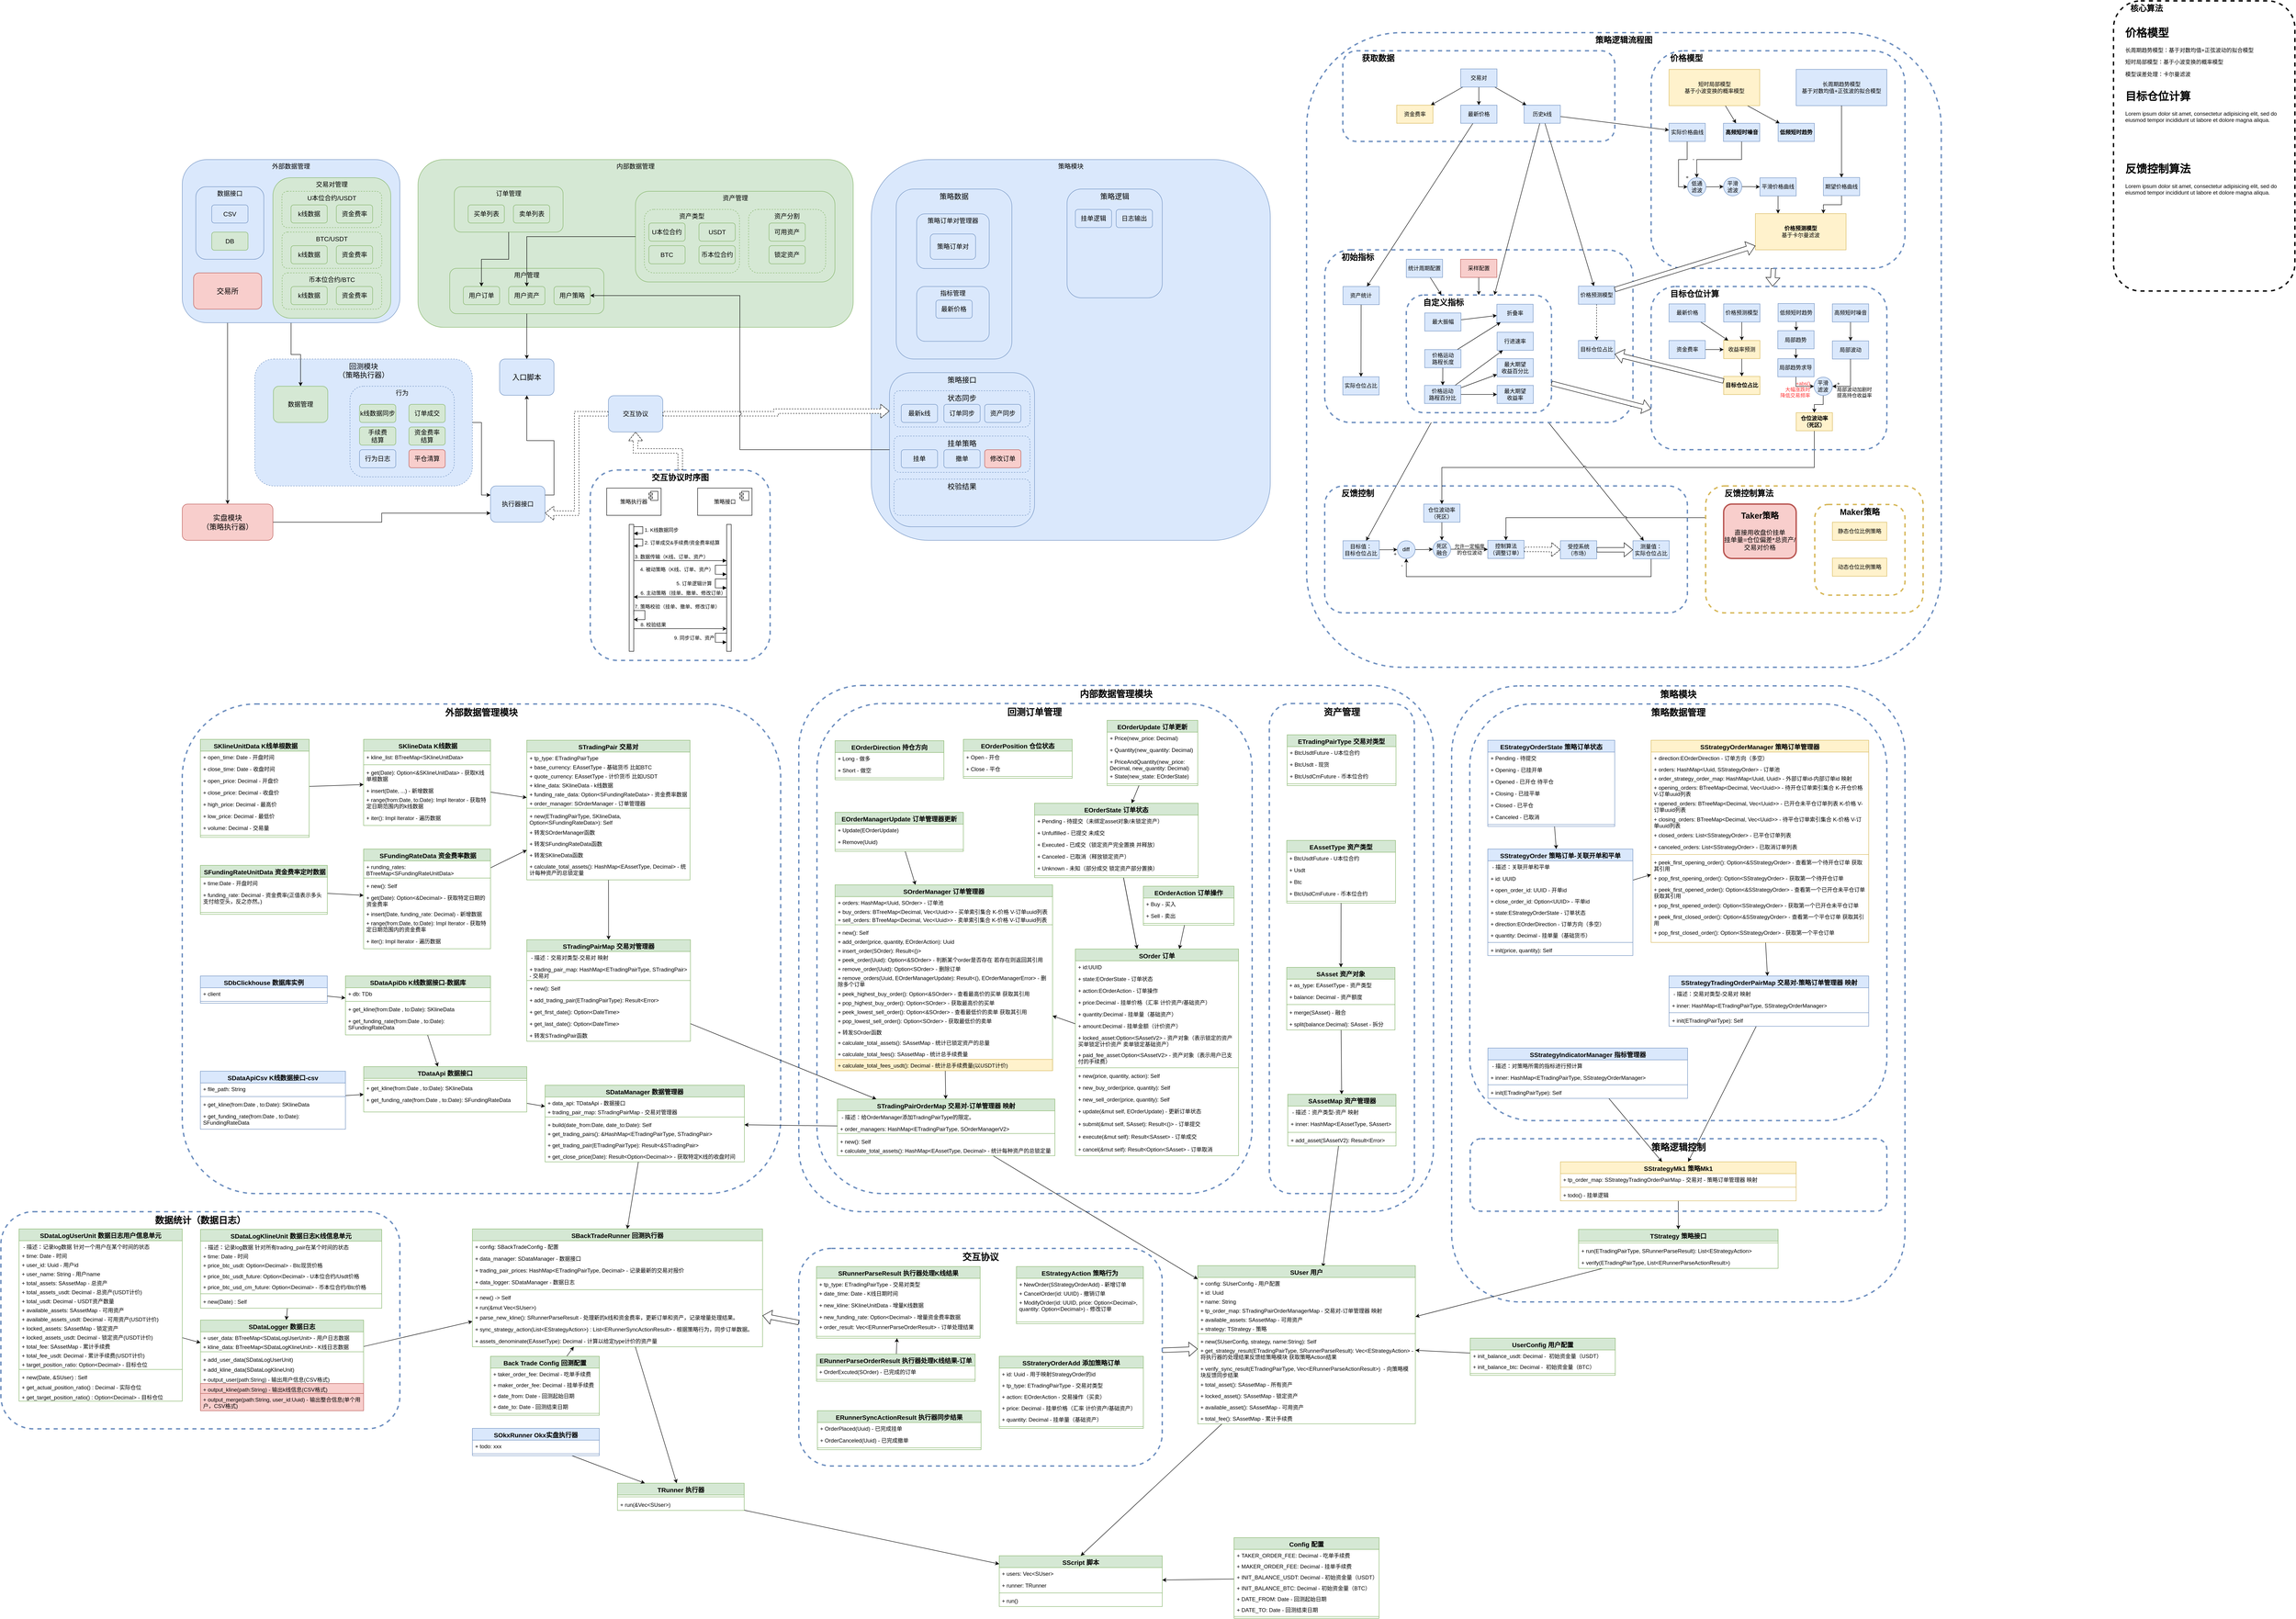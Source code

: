 <mxfile version="24.6.4" type="device">
  <diagram name="第 1 页" id="F4dAkYMisPp_Crrg1WQa">
    <mxGraphModel dx="4247" dy="1721" grid="1" gridSize="10" guides="1" tooltips="1" connect="1" arrows="1" fold="1" page="1" pageScale="1" pageWidth="827" pageHeight="1169" math="0" shadow="0">
      <root>
        <mxCell id="0" />
        <mxCell id="1" parent="0" />
        <mxCell id="NuSqXRQeCFyoJjsh3Q7N-14" value="策略逻辑流程图" style="rounded=1;whiteSpace=wrap;html=1;fillColor=none;strokeColor=#6c8ebf;fontColor=#000000;fontSize=18;fontFamily=Helvetica;verticalAlign=top;dashed=1;strokeWidth=3;fontStyle=1;movable=1;resizable=1;rotatable=1;deletable=1;editable=1;locked=0;connectable=1;" vertex="1" parent="1">
          <mxGeometry x="40" y="-240" width="1400" height="1400" as="geometry" />
        </mxCell>
        <mxCell id="NuSqXRQeCFyoJjsh3Q7N-129" style="rounded=0;orthogonalLoop=1;jettySize=auto;html=1;jumpStyle=arc;edgeStyle=orthogonalEdgeStyle;entryX=0.5;entryY=0;entryDx=0;entryDy=0;exitX=0;exitY=0.25;exitDx=0;exitDy=0;" edge="1" parent="1" source="NuSqXRQeCFyoJjsh3Q7N-170" target="NuSqXRQeCFyoJjsh3Q7N-101">
          <mxGeometry relative="1" as="geometry" />
        </mxCell>
        <mxCell id="NuSqXRQeCFyoJjsh3Q7N-53" value="&amp;nbsp; &amp;nbsp; &amp;nbsp; &amp;nbsp;核心算法" style="rounded=1;whiteSpace=wrap;html=1;fontSize=18;fontFamily=Helvetica;verticalAlign=top;dashed=1;strokeWidth=3;fontStyle=1;movable=1;resizable=1;rotatable=1;deletable=1;editable=1;locked=0;connectable=1;align=left;" vertex="1" parent="1">
          <mxGeometry x="1820" y="-310" width="400" height="640" as="geometry" />
        </mxCell>
        <mxCell id="NuSqXRQeCFyoJjsh3Q7N-77" value="&amp;nbsp; &amp;nbsp; &amp;nbsp; &amp;nbsp; 获取数据" style="rounded=1;whiteSpace=wrap;html=1;fillColor=none;strokeColor=#6c8ebf;fontColor=#000000;fontSize=18;fontFamily=Helvetica;verticalAlign=top;dashed=1;strokeWidth=3;fontStyle=1;movable=1;resizable=1;rotatable=1;deletable=1;editable=1;locked=0;connectable=1;align=left;horizontal=1;" vertex="1" parent="1">
          <mxGeometry x="120" y="-200" width="600" height="200" as="geometry" />
        </mxCell>
        <mxCell id="NuSqXRQeCFyoJjsh3Q7N-123" style="rounded=0;orthogonalLoop=1;jettySize=auto;html=1;jumpStyle=arc;" edge="1" parent="1" source="NuSqXRQeCFyoJjsh3Q7N-47" target="NuSqXRQeCFyoJjsh3Q7N-97">
          <mxGeometry relative="1" as="geometry" />
        </mxCell>
        <mxCell id="NuSqXRQeCFyoJjsh3Q7N-124" style="rounded=0;orthogonalLoop=1;jettySize=auto;html=1;" edge="1" parent="1" source="NuSqXRQeCFyoJjsh3Q7N-47" target="NuSqXRQeCFyoJjsh3Q7N-100">
          <mxGeometry relative="1" as="geometry" />
        </mxCell>
        <mxCell id="NuSqXRQeCFyoJjsh3Q7N-47" value="&amp;nbsp; &amp;nbsp; &amp;nbsp; &amp;nbsp;初始指标" style="rounded=1;whiteSpace=wrap;html=1;fillColor=none;strokeColor=#6c8ebf;fontColor=#000000;fontSize=18;fontFamily=Helvetica;verticalAlign=top;dashed=1;strokeWidth=3;fontStyle=1;movable=1;resizable=1;rotatable=1;deletable=1;editable=1;locked=0;connectable=1;align=left;horizontal=1;" vertex="1" parent="1">
          <mxGeometry x="80" y="239.17" width="680" height="380.83" as="geometry" />
        </mxCell>
        <mxCell id="F7tQ2r_eFeR0tLp06QVQ-1287" value="" style="group" parent="1" vertex="1" connectable="0">
          <mxGeometry x="-1920" y="40" width="960" height="370" as="geometry" />
        </mxCell>
        <mxCell id="F7tQ2r_eFeR0tLp06QVQ-1260" value="内部数据管理" style="rounded=1;whiteSpace=wrap;html=1;fillColor=#d5e8d4;strokeColor=#82b366;fontSize=14;fontFamily=Helvetica;verticalAlign=top;" parent="F7tQ2r_eFeR0tLp06QVQ-1287" vertex="1">
          <mxGeometry width="960" height="370" as="geometry" />
        </mxCell>
        <mxCell id="F7tQ2r_eFeR0tLp06QVQ-269" value="资产管理" style="rounded=1;whiteSpace=wrap;html=1;fillColor=#d5e8d4;strokeColor=#82b366;fontSize=14;fontFamily=Helvetica;verticalAlign=top;" parent="F7tQ2r_eFeR0tLp06QVQ-1287" vertex="1">
          <mxGeometry x="479.75" y="70" width="440" height="200" as="geometry" />
        </mxCell>
        <mxCell id="F7tQ2r_eFeR0tLp06QVQ-293" value="资产类型" style="rounded=1;whiteSpace=wrap;html=1;fillColor=#d5e8d4;strokeColor=#82b366;fontSize=14;fontFamily=Helvetica;verticalAlign=top;dashed=1;" parent="F7tQ2r_eFeR0tLp06QVQ-1287" vertex="1">
          <mxGeometry x="499.25" y="110" width="210" height="140" as="geometry" />
        </mxCell>
        <mxCell id="F7tQ2r_eFeR0tLp06QVQ-270" value="U本位合约" style="rounded=1;whiteSpace=wrap;html=1;fillColor=#d5e8d4;strokeColor=#82b366;fontSize=14;fontFamily=Helvetica;" parent="F7tQ2r_eFeR0tLp06QVQ-1287" vertex="1">
          <mxGeometry x="509.25" y="140" width="80" height="40" as="geometry" />
        </mxCell>
        <mxCell id="F7tQ2r_eFeR0tLp06QVQ-271" value="USDT" style="rounded=1;whiteSpace=wrap;html=1;fillColor=#d5e8d4;strokeColor=#82b366;fontSize=14;fontFamily=Helvetica;" parent="F7tQ2r_eFeR0tLp06QVQ-1287" vertex="1">
          <mxGeometry x="619.75" y="140" width="80" height="40" as="geometry" />
        </mxCell>
        <mxCell id="F7tQ2r_eFeR0tLp06QVQ-273" value="BTC" style="rounded=1;whiteSpace=wrap;html=1;fillColor=#d5e8d4;strokeColor=#82b366;fontSize=14;fontFamily=Helvetica;" parent="F7tQ2r_eFeR0tLp06QVQ-1287" vertex="1">
          <mxGeometry x="509.25" y="190" width="80" height="40" as="geometry" />
        </mxCell>
        <mxCell id="F7tQ2r_eFeR0tLp06QVQ-274" value="币本位合约" style="rounded=1;whiteSpace=wrap;html=1;fillColor=#d5e8d4;strokeColor=#82b366;fontSize=14;fontFamily=Helvetica;" parent="F7tQ2r_eFeR0tLp06QVQ-1287" vertex="1">
          <mxGeometry x="619.75" y="190" width="80" height="40" as="geometry" />
        </mxCell>
        <mxCell id="F7tQ2r_eFeR0tLp06QVQ-297" value="资产分割" style="rounded=1;whiteSpace=wrap;html=1;fillColor=#d5e8d4;strokeColor=#82b366;fontSize=14;fontFamily=Helvetica;verticalAlign=top;dashed=1;" parent="F7tQ2r_eFeR0tLp06QVQ-1287" vertex="1">
          <mxGeometry x="729.25" y="110" width="170" height="140" as="geometry" />
        </mxCell>
        <mxCell id="F7tQ2r_eFeR0tLp06QVQ-298" value="可用资产" style="rounded=1;whiteSpace=wrap;html=1;fillColor=#d5e8d4;strokeColor=#82b366;fontSize=14;fontFamily=Helvetica;" parent="F7tQ2r_eFeR0tLp06QVQ-1287" vertex="1">
          <mxGeometry x="774.25" y="140" width="80" height="40" as="geometry" />
        </mxCell>
        <mxCell id="F7tQ2r_eFeR0tLp06QVQ-299" value="锁定资产" style="rounded=1;whiteSpace=wrap;html=1;fillColor=#d5e8d4;strokeColor=#82b366;fontSize=14;fontFamily=Helvetica;" parent="F7tQ2r_eFeR0tLp06QVQ-1287" vertex="1">
          <mxGeometry x="774.25" y="190" width="80" height="40" as="geometry" />
        </mxCell>
        <mxCell id="F7tQ2r_eFeR0tLp06QVQ-1262" value="用户管理" style="rounded=1;whiteSpace=wrap;html=1;fillColor=#d5e8d4;strokeColor=#82b366;fontSize=14;fontFamily=Helvetica;verticalAlign=top;" parent="F7tQ2r_eFeR0tLp06QVQ-1287" vertex="1">
          <mxGeometry x="70" y="240" width="340" height="100" as="geometry" />
        </mxCell>
        <mxCell id="F7tQ2r_eFeR0tLp06QVQ-1263" value="用户资产" style="rounded=1;whiteSpace=wrap;html=1;fillColor=#d5e8d4;strokeColor=#82b366;fontSize=14;fontFamily=Helvetica;verticalAlign=middle;" parent="F7tQ2r_eFeR0tLp06QVQ-1287" vertex="1">
          <mxGeometry x="200" y="280" width="80" height="40" as="geometry" />
        </mxCell>
        <mxCell id="F7tQ2r_eFeR0tLp06QVQ-1264" value="用户订单" style="rounded=1;whiteSpace=wrap;html=1;fillColor=#d5e8d4;strokeColor=#82b366;fontSize=14;fontFamily=Helvetica;verticalAlign=middle;" parent="F7tQ2r_eFeR0tLp06QVQ-1287" vertex="1">
          <mxGeometry x="100" y="280" width="80" height="40" as="geometry" />
        </mxCell>
        <mxCell id="F7tQ2r_eFeR0tLp06QVQ-1272" value="用户策略" style="rounded=1;whiteSpace=wrap;html=1;fillColor=#d5e8d4;strokeColor=#82b366;fontSize=14;fontFamily=Helvetica;verticalAlign=middle;" parent="F7tQ2r_eFeR0tLp06QVQ-1287" vertex="1">
          <mxGeometry x="300" y="280" width="80" height="40" as="geometry" />
        </mxCell>
        <mxCell id="F7tQ2r_eFeR0tLp06QVQ-306" value="订单管理" style="rounded=1;whiteSpace=wrap;html=1;fillColor=#d5e8d4;strokeColor=#82b366;fontSize=14;fontFamily=Helvetica;verticalAlign=top;" parent="F7tQ2r_eFeR0tLp06QVQ-1287" vertex="1">
          <mxGeometry x="80" y="60" width="240" height="100" as="geometry" />
        </mxCell>
        <mxCell id="F7tQ2r_eFeR0tLp06QVQ-307" value="买单列表" style="rounded=1;whiteSpace=wrap;html=1;fillColor=#d5e8d4;strokeColor=#82b366;fontSize=14;fontFamily=Helvetica;verticalAlign=middle;" parent="F7tQ2r_eFeR0tLp06QVQ-1287" vertex="1">
          <mxGeometry x="110.5" y="100" width="80" height="40" as="geometry" />
        </mxCell>
        <mxCell id="F7tQ2r_eFeR0tLp06QVQ-316" value="卖单列表" style="rounded=1;whiteSpace=wrap;html=1;fillColor=#d5e8d4;strokeColor=#82b366;fontSize=14;fontFamily=Helvetica;verticalAlign=middle;" parent="F7tQ2r_eFeR0tLp06QVQ-1287" vertex="1">
          <mxGeometry x="210.5" y="100" width="80" height="40" as="geometry" />
        </mxCell>
        <mxCell id="F7tQ2r_eFeR0tLp06QVQ-1265" style="edgeStyle=orthogonalEdgeStyle;rounded=0;orthogonalLoop=1;jettySize=auto;html=1;" parent="F7tQ2r_eFeR0tLp06QVQ-1287" source="F7tQ2r_eFeR0tLp06QVQ-269" target="F7tQ2r_eFeR0tLp06QVQ-1263" edge="1">
          <mxGeometry relative="1" as="geometry" />
        </mxCell>
        <mxCell id="F7tQ2r_eFeR0tLp06QVQ-1266" style="edgeStyle=orthogonalEdgeStyle;rounded=0;orthogonalLoop=1;jettySize=auto;html=1;entryX=0.5;entryY=0;entryDx=0;entryDy=0;" parent="F7tQ2r_eFeR0tLp06QVQ-1287" source="F7tQ2r_eFeR0tLp06QVQ-306" target="F7tQ2r_eFeR0tLp06QVQ-1264" edge="1">
          <mxGeometry relative="1" as="geometry" />
        </mxCell>
        <mxCell id="F7tQ2r_eFeR0tLp06QVQ-1267" value="策略模块" style="rounded=1;whiteSpace=wrap;html=1;fillColor=#dae8fc;strokeColor=#6c8ebf;fontColor=#000000;fontSize=14;fontFamily=Helvetica;verticalAlign=top;" parent="1" vertex="1">
          <mxGeometry x="-920" y="40" width="880" height="840" as="geometry" />
        </mxCell>
        <mxCell id="F7tQ2r_eFeR0tLp06QVQ-1082" value="内部数据管理模块" style="rounded=1;whiteSpace=wrap;html=1;fillColor=none;strokeColor=#6c8ebf;fontColor=#000000;fontSize=20;fontFamily=Helvetica;verticalAlign=top;dashed=1;fontStyle=1;strokeWidth=3;arcSize=12;" parent="1" vertex="1">
          <mxGeometry x="-1080" y="1200" width="1400" height="1161" as="geometry" />
        </mxCell>
        <mxCell id="F7tQ2r_eFeR0tLp06QVQ-1083" value="策略模块" style="rounded=1;whiteSpace=wrap;html=1;fillColor=none;strokeColor=#6c8ebf;fontColor=#000000;fontSize=20;fontFamily=Helvetica;verticalAlign=top;dashed=1;fontStyle=1;strokeWidth=3;" parent="1" vertex="1">
          <mxGeometry x="360" y="1201" width="1000" height="1359" as="geometry" />
        </mxCell>
        <mxCell id="F7tQ2r_eFeR0tLp06QVQ-1213" style="rounded=0;orthogonalLoop=1;jettySize=auto;html=1;shape=flexArrow;fillColor=default;" parent="1" source="F7tQ2r_eFeR0tLp06QVQ-800" target="F7tQ2r_eFeR0tLp06QVQ-1200" edge="1">
          <mxGeometry relative="1" as="geometry">
            <mxPoint x="681.67" y="3056.941" as="targetPoint" />
          </mxGeometry>
        </mxCell>
        <mxCell id="F7tQ2r_eFeR0tLp06QVQ-800" value="交互协议" style="rounded=1;whiteSpace=wrap;html=1;fillColor=none;strokeColor=#6c8ebf;fontColor=#000000;fontSize=20;fontFamily=Helvetica;verticalAlign=top;dashed=1;fontStyle=1;strokeWidth=3;" parent="1" vertex="1">
          <mxGeometry x="-1080" y="2442" width="801.67" height="480" as="geometry" />
        </mxCell>
        <mxCell id="F7tQ2r_eFeR0tLp06QVQ-775" value="外部数据管理模块" style="rounded=1;whiteSpace=wrap;html=1;fillColor=none;strokeColor=#6c8ebf;fontColor=#000000;fontSize=20;fontFamily=Helvetica;verticalAlign=top;dashed=1;fontStyle=1;strokeWidth=3;" parent="1" vertex="1">
          <mxGeometry x="-2440" y="1241" width="1320" height="1080" as="geometry" />
        </mxCell>
        <mxCell id="F7tQ2r_eFeR0tLp06QVQ-659" value="资产管理" style="rounded=1;whiteSpace=wrap;html=1;fillColor=none;strokeColor=#6c8ebf;fontColor=#000000;fontSize=20;fontFamily=Helvetica;verticalAlign=top;dashed=1;fontStyle=1;strokeWidth=3;" parent="1" vertex="1">
          <mxGeometry x="-42.12" y="1240" width="320" height="1081" as="geometry" />
        </mxCell>
        <mxCell id="F7tQ2r_eFeR0tLp06QVQ-657" value="策略数据管理" style="rounded=1;whiteSpace=wrap;html=1;fillColor=none;strokeColor=#6c8ebf;fontColor=#000000;fontSize=20;fontFamily=Helvetica;verticalAlign=top;dashed=1;fontStyle=1;strokeWidth=3;" parent="1" vertex="1">
          <mxGeometry x="400" y="1241" width="920" height="919" as="geometry" />
        </mxCell>
        <mxCell id="F7tQ2r_eFeR0tLp06QVQ-658" value="回测订单管理" style="rounded=1;whiteSpace=wrap;html=1;fillColor=none;strokeColor=#6c8ebf;fontColor=#000000;fontSize=20;fontFamily=Helvetica;verticalAlign=top;dashed=1;fontStyle=1;strokeWidth=3;" parent="1" vertex="1">
          <mxGeometry x="-1040" y="1240" width="960" height="1081" as="geometry" />
        </mxCell>
        <mxCell id="F7tQ2r_eFeR0tLp06QVQ-1275" style="edgeStyle=orthogonalEdgeStyle;rounded=0;orthogonalLoop=1;jettySize=auto;html=1;entryX=0;entryY=0.75;entryDx=0;entryDy=0;" parent="1" source="F7tQ2r_eFeR0tLp06QVQ-71" target="F7tQ2r_eFeR0tLp06QVQ-1274" edge="1">
          <mxGeometry relative="1" as="geometry" />
        </mxCell>
        <mxCell id="F7tQ2r_eFeR0tLp06QVQ-71" value="实盘模块&lt;div&gt;（策略执行器）&lt;/div&gt;" style="rounded=1;whiteSpace=wrap;html=1;fillColor=#f8cecc;strokeColor=#b85450;fontSize=16;fontFamily=Helvetica;verticalAlign=middle;" parent="1" vertex="1">
          <mxGeometry x="-2440" y="800" width="200" height="80" as="geometry" />
        </mxCell>
        <mxCell id="F7tQ2r_eFeR0tLp06QVQ-375" style="rounded=0;orthogonalLoop=1;jettySize=auto;html=1;" parent="1" source="F7tQ2r_eFeR0tLp06QVQ-155" target="F7tQ2r_eFeR0tLp06QVQ-1200" edge="1">
          <mxGeometry relative="1" as="geometry">
            <mxPoint x="-147.08" y="2850" as="targetPoint" />
          </mxGeometry>
        </mxCell>
        <mxCell id="F7tQ2r_eFeR0tLp06QVQ-163" style="rounded=0;orthogonalLoop=1;jettySize=auto;html=1;" parent="1" source="F7tQ2r_eFeR0tLp06QVQ-159" target="F7tQ2r_eFeR0tLp06QVQ-155" edge="1">
          <mxGeometry relative="1" as="geometry" />
        </mxCell>
        <mxCell id="F7tQ2r_eFeR0tLp06QVQ-376" style="rounded=0;orthogonalLoop=1;jettySize=auto;html=1;" parent="1" source="F7tQ2r_eFeR0tLp06QVQ-165" target="F7tQ2r_eFeR0tLp06QVQ-1166" edge="1">
          <mxGeometry relative="1" as="geometry">
            <mxPoint x="-504.5" y="3401.353" as="targetPoint" />
          </mxGeometry>
        </mxCell>
        <mxCell id="F7tQ2r_eFeR0tLp06QVQ-165" value="&lt;b style=&quot;font-size: 14px;&quot;&gt;Config 配置&lt;/b&gt;" style="swimlane;fontStyle=1;align=center;verticalAlign=top;childLayout=stackLayout;horizontal=1;startSize=26;horizontalStack=0;resizeParent=1;resizeParentMax=0;resizeLast=0;collapsible=1;marginBottom=0;whiteSpace=wrap;html=1;fillColor=#d5e8d4;strokeColor=#82b366;" parent="1" vertex="1">
          <mxGeometry x="-120" y="3080" width="320" height="178" as="geometry" />
        </mxCell>
        <mxCell id="F7tQ2r_eFeR0tLp06QVQ-175" value="+&amp;nbsp;&lt;span style=&quot;text-wrap: nowrap;&quot;&gt;TAKER_ORDER_FEE:&amp;nbsp;&lt;/span&gt;Decimal&lt;span style=&quot;text-wrap: nowrap;&quot;&gt;&amp;nbsp;- 吃单手续费&lt;/span&gt;" style="text;strokeColor=none;fillColor=none;align=left;verticalAlign=top;spacingLeft=4;spacingRight=4;overflow=hidden;rotatable=0;points=[[0,0.5],[1,0.5]];portConstraint=eastwest;whiteSpace=wrap;html=1;" parent="F7tQ2r_eFeR0tLp06QVQ-165" vertex="1">
          <mxGeometry y="26" width="320" height="24" as="geometry" />
        </mxCell>
        <mxCell id="F7tQ2r_eFeR0tLp06QVQ-166" value="&lt;div&gt;&lt;span style=&quot;text-wrap: nowrap;&quot;&gt;+ MAKER_ORDER_FEE:&amp;nbsp;&lt;/span&gt;&lt;span style=&quot;background-color: initial;&quot;&gt;Decimal&lt;/span&gt;&lt;span style=&quot;text-wrap: nowrap; background-color: initial;&quot;&gt;&amp;nbsp;- 挂单手续费&lt;/span&gt;&lt;/div&gt;" style="text;strokeColor=none;fillColor=none;align=left;verticalAlign=top;spacingLeft=4;spacingRight=4;overflow=hidden;rotatable=0;points=[[0,0.5],[1,0.5]];portConstraint=eastwest;whiteSpace=wrap;html=1;" parent="F7tQ2r_eFeR0tLp06QVQ-165" vertex="1">
          <mxGeometry y="50" width="320" height="24" as="geometry" />
        </mxCell>
        <mxCell id="F7tQ2r_eFeR0tLp06QVQ-672" value="&lt;div&gt;&lt;span style=&quot;text-wrap: nowrap;&quot;&gt;+ INIT_BALANCE_USDT:&amp;nbsp;&lt;/span&gt;&lt;span style=&quot;background-color: initial;&quot;&gt;Decimal&lt;/span&gt;&lt;span style=&quot;text-wrap: nowrap; background-color: initial;&quot;&gt;&amp;nbsp;- 初始资金量（USDT）&lt;/span&gt;&lt;/div&gt;" style="text;strokeColor=none;fillColor=none;align=left;verticalAlign=top;spacingLeft=4;spacingRight=4;overflow=hidden;rotatable=0;points=[[0,0.5],[1,0.5]];portConstraint=eastwest;whiteSpace=wrap;html=1;" parent="F7tQ2r_eFeR0tLp06QVQ-165" vertex="1">
          <mxGeometry y="74" width="320" height="24" as="geometry" />
        </mxCell>
        <mxCell id="F7tQ2r_eFeR0tLp06QVQ-825" value="&lt;div&gt;&lt;span style=&quot;text-wrap: nowrap;&quot;&gt;+ INIT_BALANCE_BTC:&amp;nbsp;&lt;/span&gt;&lt;span style=&quot;background-color: initial;&quot;&gt;Decimal&lt;/span&gt;&lt;span style=&quot;text-wrap: nowrap; background-color: initial;&quot;&gt;&amp;nbsp;- 初始资金量（BTC）&lt;/span&gt;&lt;/div&gt;" style="text;strokeColor=none;fillColor=none;align=left;verticalAlign=top;spacingLeft=4;spacingRight=4;overflow=hidden;rotatable=0;points=[[0,0.5],[1,0.5]];portConstraint=eastwest;whiteSpace=wrap;html=1;" parent="F7tQ2r_eFeR0tLp06QVQ-165" vertex="1">
          <mxGeometry y="98" width="320" height="24" as="geometry" />
        </mxCell>
        <mxCell id="F7tQ2r_eFeR0tLp06QVQ-822" value="&lt;div&gt;&lt;span style=&quot;text-wrap: nowrap;&quot;&gt;+ DATE_FROM: &lt;/span&gt;Date&lt;span style=&quot;text-wrap: nowrap; background-color: initial;&quot;&gt;&amp;nbsp;- 回测起始日期&lt;/span&gt;&lt;/div&gt;" style="text;strokeColor=none;fillColor=none;align=left;verticalAlign=top;spacingLeft=4;spacingRight=4;overflow=hidden;rotatable=0;points=[[0,0.5],[1,0.5]];portConstraint=eastwest;whiteSpace=wrap;html=1;" parent="F7tQ2r_eFeR0tLp06QVQ-165" vertex="1">
          <mxGeometry y="122" width="320" height="24" as="geometry" />
        </mxCell>
        <mxCell id="F7tQ2r_eFeR0tLp06QVQ-823" value="&lt;div&gt;&lt;span style=&quot;text-wrap: nowrap;&quot;&gt;+ DATE_TO: &lt;/span&gt;Date&lt;span style=&quot;text-wrap: nowrap; background-color: initial;&quot;&gt;&amp;nbsp;- 回测结束日期&lt;/span&gt;&lt;/div&gt;" style="text;strokeColor=none;fillColor=none;align=left;verticalAlign=top;spacingLeft=4;spacingRight=4;overflow=hidden;rotatable=0;points=[[0,0.5],[1,0.5]];portConstraint=eastwest;whiteSpace=wrap;html=1;" parent="F7tQ2r_eFeR0tLp06QVQ-165" vertex="1">
          <mxGeometry y="146" width="320" height="24" as="geometry" />
        </mxCell>
        <mxCell id="F7tQ2r_eFeR0tLp06QVQ-167" value="" style="line;strokeWidth=1;fillColor=none;align=left;verticalAlign=middle;spacingTop=-1;spacingLeft=3;spacingRight=3;rotatable=0;labelPosition=right;points=[];portConstraint=eastwest;strokeColor=inherit;" parent="F7tQ2r_eFeR0tLp06QVQ-165" vertex="1">
          <mxGeometry y="170" width="320" height="8" as="geometry" />
        </mxCell>
        <mxCell id="F7tQ2r_eFeR0tLp06QVQ-207" style="rounded=0;orthogonalLoop=1;jettySize=auto;html=1;" parent="1" source="F7tQ2r_eFeR0tLp06QVQ-176" target="F7tQ2r_eFeR0tLp06QVQ-201" edge="1">
          <mxGeometry relative="1" as="geometry" />
        </mxCell>
        <mxCell id="F7tQ2r_eFeR0tLp06QVQ-176" value="&lt;b style=&quot;font-size: 14px;&quot;&gt;E&lt;/b&gt;&lt;b style=&quot;font-size: 14px;&quot;&gt;Strategy&lt;/b&gt;&lt;b style=&quot;font-size: 14px;&quot;&gt;OrderState 策略订单状态&lt;/b&gt;" style="swimlane;fontStyle=1;align=center;verticalAlign=top;childLayout=stackLayout;horizontal=1;startSize=26;horizontalStack=0;resizeParent=1;resizeParentMax=0;resizeLast=0;collapsible=1;marginBottom=0;whiteSpace=wrap;html=1;fillColor=#dae8fc;strokeColor=#6c8ebf;" parent="1" vertex="1">
          <mxGeometry x="439.75" y="1321" width="280" height="190" as="geometry" />
        </mxCell>
        <mxCell id="F7tQ2r_eFeR0tLp06QVQ-184" value="+ Pending - 待提交" style="text;strokeColor=none;fillColor=none;align=left;verticalAlign=top;spacingLeft=4;spacingRight=4;overflow=hidden;rotatable=0;points=[[0,0.5],[1,0.5]];portConstraint=eastwest;whiteSpace=wrap;html=1;" parent="F7tQ2r_eFeR0tLp06QVQ-176" vertex="1">
          <mxGeometry y="26" width="280" height="26" as="geometry" />
        </mxCell>
        <mxCell id="F7tQ2r_eFeR0tLp06QVQ-177" value="+ Opening - 已挂开单" style="text;strokeColor=none;fillColor=none;align=left;verticalAlign=top;spacingLeft=4;spacingRight=4;overflow=hidden;rotatable=0;points=[[0,0.5],[1,0.5]];portConstraint=eastwest;whiteSpace=wrap;html=1;" parent="F7tQ2r_eFeR0tLp06QVQ-176" vertex="1">
          <mxGeometry y="52" width="280" height="26" as="geometry" />
        </mxCell>
        <mxCell id="F7tQ2r_eFeR0tLp06QVQ-180" value="+ Opened - 已开仓 待平仓" style="text;strokeColor=none;fillColor=none;align=left;verticalAlign=top;spacingLeft=4;spacingRight=4;overflow=hidden;rotatable=0;points=[[0,0.5],[1,0.5]];portConstraint=eastwest;whiteSpace=wrap;html=1;" parent="F7tQ2r_eFeR0tLp06QVQ-176" vertex="1">
          <mxGeometry y="78" width="280" height="26" as="geometry" />
        </mxCell>
        <mxCell id="F7tQ2r_eFeR0tLp06QVQ-181" value="+ Closing - 已挂平单" style="text;strokeColor=none;fillColor=none;align=left;verticalAlign=top;spacingLeft=4;spacingRight=4;overflow=hidden;rotatable=0;points=[[0,0.5],[1,0.5]];portConstraint=eastwest;whiteSpace=wrap;html=1;" parent="F7tQ2r_eFeR0tLp06QVQ-176" vertex="1">
          <mxGeometry y="104" width="280" height="26" as="geometry" />
        </mxCell>
        <mxCell id="F7tQ2r_eFeR0tLp06QVQ-182" value="+ Closed - 已平仓" style="text;strokeColor=none;fillColor=none;align=left;verticalAlign=top;spacingLeft=4;spacingRight=4;overflow=hidden;rotatable=0;points=[[0,0.5],[1,0.5]];portConstraint=eastwest;whiteSpace=wrap;html=1;" parent="F7tQ2r_eFeR0tLp06QVQ-176" vertex="1">
          <mxGeometry y="130" width="280" height="26" as="geometry" />
        </mxCell>
        <mxCell id="F7tQ2r_eFeR0tLp06QVQ-183" value="+ Canceled - 已取消" style="text;strokeColor=none;fillColor=none;align=left;verticalAlign=top;spacingLeft=4;spacingRight=4;overflow=hidden;rotatable=0;points=[[0,0.5],[1,0.5]];portConstraint=eastwest;whiteSpace=wrap;html=1;" parent="F7tQ2r_eFeR0tLp06QVQ-176" vertex="1">
          <mxGeometry y="156" width="280" height="26" as="geometry" />
        </mxCell>
        <mxCell id="F7tQ2r_eFeR0tLp06QVQ-178" value="" style="line;strokeWidth=1;fillColor=none;align=left;verticalAlign=middle;spacingTop=-1;spacingLeft=3;spacingRight=3;rotatable=0;labelPosition=right;points=[];portConstraint=eastwest;strokeColor=inherit;" parent="F7tQ2r_eFeR0tLp06QVQ-176" vertex="1">
          <mxGeometry y="182" width="280" height="8" as="geometry" />
        </mxCell>
        <mxCell id="F7tQ2r_eFeR0tLp06QVQ-937" style="rounded=0;orthogonalLoop=1;jettySize=auto;html=1;" parent="1" source="F7tQ2r_eFeR0tLp06QVQ-197" target="F7tQ2r_eFeR0tLp06QVQ-918" edge="1">
          <mxGeometry relative="1" as="geometry" />
        </mxCell>
        <mxCell id="F7tQ2r_eFeR0tLp06QVQ-519" style="rounded=0;orthogonalLoop=1;jettySize=auto;html=1;dashed=1;" parent="1" target="F7tQ2r_eFeR0tLp06QVQ-446" edge="1">
          <mxGeometry relative="1" as="geometry">
            <mxPoint x="392.25" y="2037.634" as="targetPoint" />
          </mxGeometry>
        </mxCell>
        <mxCell id="F7tQ2r_eFeR0tLp06QVQ-197" value="&lt;b style=&quot;font-size: 14px;&quot;&gt;SOrder 订单&lt;/b&gt;" style="swimlane;fontStyle=1;align=center;verticalAlign=top;childLayout=stackLayout;horizontal=1;startSize=26;horizontalStack=0;resizeParent=1;resizeParentMax=0;resizeLast=0;collapsible=1;marginBottom=0;whiteSpace=wrap;html=1;fillColor=#d5e8d4;strokeColor=#82b366;" parent="1" vertex="1">
          <mxGeometry x="-470.0" y="1781.5" width="360" height="456" as="geometry" />
        </mxCell>
        <mxCell id="F7tQ2r_eFeR0tLp06QVQ-198" value="+ id:UUID" style="text;strokeColor=none;fillColor=none;align=left;verticalAlign=top;spacingLeft=4;spacingRight=4;overflow=hidden;rotatable=0;points=[[0,0.5],[1,0.5]];portConstraint=eastwest;whiteSpace=wrap;html=1;" parent="F7tQ2r_eFeR0tLp06QVQ-197" vertex="1">
          <mxGeometry y="26" width="360" height="26" as="geometry" />
        </mxCell>
        <mxCell id="F7tQ2r_eFeR0tLp06QVQ-260" value="+ state:EOrderState - 订单状态" style="text;strokeColor=none;fillColor=none;align=left;verticalAlign=top;spacingLeft=4;spacingRight=4;overflow=hidden;rotatable=0;points=[[0,0.5],[1,0.5]];portConstraint=eastwest;whiteSpace=wrap;html=1;" parent="F7tQ2r_eFeR0tLp06QVQ-197" vertex="1">
          <mxGeometry y="52" width="360" height="26" as="geometry" />
        </mxCell>
        <mxCell id="F7tQ2r_eFeR0tLp06QVQ-686" value="+ action:EOrderAction - 订单操作" style="text;strokeColor=none;fillColor=none;align=left;verticalAlign=top;spacingLeft=4;spacingRight=4;overflow=hidden;rotatable=0;points=[[0,0.5],[1,0.5]];portConstraint=eastwest;whiteSpace=wrap;html=1;" parent="F7tQ2r_eFeR0tLp06QVQ-197" vertex="1">
          <mxGeometry y="78" width="360" height="26" as="geometry" />
        </mxCell>
        <mxCell id="F7tQ2r_eFeR0tLp06QVQ-536" value="+ price:Decimal&amp;nbsp;- 挂单价格（汇率 计价资产/基础资产）" style="text;strokeColor=none;fillColor=none;align=left;verticalAlign=top;spacingLeft=4;spacingRight=4;overflow=hidden;rotatable=0;points=[[0,0.5],[1,0.5]];portConstraint=eastwest;whiteSpace=wrap;html=1;" parent="F7tQ2r_eFeR0tLp06QVQ-197" vertex="1">
          <mxGeometry y="104" width="360" height="26" as="geometry" />
        </mxCell>
        <mxCell id="F7tQ2r_eFeR0tLp06QVQ-537" value="+ quantity:Decimal&amp;nbsp;- 挂单量（基础资产）" style="text;strokeColor=none;fillColor=none;align=left;verticalAlign=top;spacingLeft=4;spacingRight=4;overflow=hidden;rotatable=0;points=[[0,0.5],[1,0.5]];portConstraint=eastwest;whiteSpace=wrap;html=1;" parent="F7tQ2r_eFeR0tLp06QVQ-197" vertex="1">
          <mxGeometry y="130" width="360" height="26" as="geometry" />
        </mxCell>
        <mxCell id="F7tQ2r_eFeR0tLp06QVQ-900" value="+ amount:Decimal&amp;nbsp;- 挂单金额（计价资产）" style="text;strokeColor=none;fillColor=none;align=left;verticalAlign=top;spacingLeft=4;spacingRight=4;overflow=hidden;rotatable=0;points=[[0,0.5],[1,0.5]];portConstraint=eastwest;whiteSpace=wrap;html=1;fontStyle=0;labelBorderColor=none;fontColor=default;" parent="F7tQ2r_eFeR0tLp06QVQ-197" vertex="1">
          <mxGeometry y="156" width="360" height="26" as="geometry" />
        </mxCell>
        <mxCell id="F7tQ2r_eFeR0tLp06QVQ-901" value="+ locked_asset:Option&amp;lt;SAssetV2&amp;gt; - 资产对象（表示锁定的资产 买单锁定计价资产 卖单锁定基础资产）" style="text;strokeColor=none;fillColor=none;align=left;verticalAlign=top;spacingLeft=4;spacingRight=4;overflow=hidden;rotatable=0;points=[[0,0.5],[1,0.5]];portConstraint=eastwest;whiteSpace=wrap;html=1;fontStyle=0;labelBorderColor=none;fontColor=#000000;" parent="F7tQ2r_eFeR0tLp06QVQ-197" vertex="1">
          <mxGeometry y="182" width="360" height="38" as="geometry" />
        </mxCell>
        <mxCell id="F7tQ2r_eFeR0tLp06QVQ-1225" value="+ paid_fee_asset:Option&amp;lt;SAssetV2&amp;gt; - 资产对象（表示用户已支付的手续费）" style="text;strokeColor=none;fillColor=none;align=left;verticalAlign=top;spacingLeft=4;spacingRight=4;overflow=hidden;rotatable=0;points=[[0,0.5],[1,0.5]];portConstraint=eastwest;whiteSpace=wrap;html=1;fontStyle=0;labelBorderColor=none;fontColor=#000000;" parent="F7tQ2r_eFeR0tLp06QVQ-197" vertex="1">
          <mxGeometry y="220" width="360" height="38" as="geometry" />
        </mxCell>
        <mxCell id="F7tQ2r_eFeR0tLp06QVQ-199" value="" style="line;strokeWidth=1;fillColor=none;align=left;verticalAlign=middle;spacingTop=-1;spacingLeft=3;spacingRight=3;rotatable=0;labelPosition=right;points=[];portConstraint=eastwest;strokeColor=inherit;" parent="F7tQ2r_eFeR0tLp06QVQ-197" vertex="1">
          <mxGeometry y="258" width="360" height="8" as="geometry" />
        </mxCell>
        <mxCell id="F7tQ2r_eFeR0tLp06QVQ-200" value="+ new(price, quantity, action): Self" style="text;strokeColor=none;fillColor=none;align=left;verticalAlign=top;spacingLeft=4;spacingRight=4;overflow=hidden;rotatable=0;points=[[0,0.5],[1,0.5]];portConstraint=eastwest;whiteSpace=wrap;html=1;" parent="F7tQ2r_eFeR0tLp06QVQ-197" vertex="1">
          <mxGeometry y="266" width="360" height="26" as="geometry" />
        </mxCell>
        <mxCell id="F7tQ2r_eFeR0tLp06QVQ-688" value="+ new_buy_order(price, quantity): Self" style="text;strokeColor=none;fillColor=none;align=left;verticalAlign=top;spacingLeft=4;spacingRight=4;overflow=hidden;rotatable=0;points=[[0,0.5],[1,0.5]];portConstraint=eastwest;whiteSpace=wrap;html=1;" parent="F7tQ2r_eFeR0tLp06QVQ-197" vertex="1">
          <mxGeometry y="292" width="360" height="26" as="geometry" />
        </mxCell>
        <mxCell id="F7tQ2r_eFeR0tLp06QVQ-689" value="+ new_sell_order(price, quantity): Self" style="text;strokeColor=none;fillColor=none;align=left;verticalAlign=top;spacingLeft=4;spacingRight=4;overflow=hidden;rotatable=0;points=[[0,0.5],[1,0.5]];portConstraint=eastwest;whiteSpace=wrap;html=1;" parent="F7tQ2r_eFeR0tLp06QVQ-197" vertex="1">
          <mxGeometry y="318" width="360" height="26" as="geometry" />
        </mxCell>
        <mxCell id="F7tQ2r_eFeR0tLp06QVQ-690" value="+ update(&amp;amp;mut self, EOrderUpdate) - 更新订单状态" style="text;strokeColor=none;fillColor=none;align=left;verticalAlign=top;spacingLeft=4;spacingRight=4;overflow=hidden;rotatable=0;points=[[0,0.5],[1,0.5]];portConstraint=eastwest;whiteSpace=wrap;html=1;" parent="F7tQ2r_eFeR0tLp06QVQ-197" vertex="1">
          <mxGeometry y="344" width="360" height="28" as="geometry" />
        </mxCell>
        <mxCell id="F7tQ2r_eFeR0tLp06QVQ-907" value="+ submit(&amp;amp;mut self, SAsset): Result&amp;lt;()&amp;gt; - 订单提交" style="text;strokeColor=none;fillColor=none;align=left;verticalAlign=top;spacingLeft=4;spacingRight=4;overflow=hidden;rotatable=0;points=[[0,0.5],[1,0.5]];portConstraint=eastwest;whiteSpace=wrap;html=1;" parent="F7tQ2r_eFeR0tLp06QVQ-197" vertex="1">
          <mxGeometry y="372" width="360" height="28" as="geometry" />
        </mxCell>
        <mxCell id="F7tQ2r_eFeR0tLp06QVQ-909" value="+ execute(&amp;amp;mut self): Result&amp;lt;SAsset&amp;gt; - 订单成交" style="text;strokeColor=none;fillColor=none;align=left;verticalAlign=top;spacingLeft=4;spacingRight=4;overflow=hidden;rotatable=0;points=[[0,0.5],[1,0.5]];portConstraint=eastwest;whiteSpace=wrap;html=1;" parent="F7tQ2r_eFeR0tLp06QVQ-197" vertex="1">
          <mxGeometry y="400" width="360" height="28" as="geometry" />
        </mxCell>
        <mxCell id="F7tQ2r_eFeR0tLp06QVQ-910" value="+ cancel(&amp;amp;mut self): Result&amp;lt;Option&amp;lt;SAsset&amp;gt; - 订单取消" style="text;strokeColor=none;fillColor=none;align=left;verticalAlign=top;spacingLeft=4;spacingRight=4;overflow=hidden;rotatable=0;points=[[0,0.5],[1,0.5]];portConstraint=eastwest;whiteSpace=wrap;html=1;" parent="F7tQ2r_eFeR0tLp06QVQ-197" vertex="1">
          <mxGeometry y="428" width="360" height="28" as="geometry" />
        </mxCell>
        <mxCell id="F7tQ2r_eFeR0tLp06QVQ-629" style="rounded=0;orthogonalLoop=1;jettySize=auto;html=1;" parent="1" source="F7tQ2r_eFeR0tLp06QVQ-201" target="F7tQ2r_eFeR0tLp06QVQ-573" edge="1">
          <mxGeometry relative="1" as="geometry" />
        </mxCell>
        <mxCell id="F7tQ2r_eFeR0tLp06QVQ-201" value="&lt;b style=&quot;font-size: 14px;&quot;&gt;SStrategyOrder 策略订单-关联开单和平单&lt;/b&gt;" style="swimlane;fontStyle=1;align=center;verticalAlign=top;childLayout=stackLayout;horizontal=1;startSize=26;horizontalStack=0;resizeParent=1;resizeParentMax=0;resizeLast=0;collapsible=1;marginBottom=0;whiteSpace=wrap;html=1;fillColor=#dae8fc;strokeColor=#6c8ebf;" parent="1" vertex="1">
          <mxGeometry x="439.75" y="1561" width="320" height="235" as="geometry" />
        </mxCell>
        <mxCell id="F7tQ2r_eFeR0tLp06QVQ-1326" value="&amp;nbsp;- 描述：关联开单和平单" style="text;strokeColor=none;fillColor=none;align=left;verticalAlign=top;spacingLeft=4;spacingRight=4;overflow=hidden;rotatable=0;points=[[0,0.5],[1,0.5]];portConstraint=eastwest;whiteSpace=wrap;html=1;" parent="F7tQ2r_eFeR0tLp06QVQ-201" vertex="1">
          <mxGeometry y="26" width="320" height="26" as="geometry" />
        </mxCell>
        <mxCell id="F7tQ2r_eFeR0tLp06QVQ-1304" value="+ id: UUID" style="text;strokeColor=none;fillColor=none;align=left;verticalAlign=top;spacingLeft=4;spacingRight=4;overflow=hidden;rotatable=0;points=[[0,0.5],[1,0.5]];portConstraint=eastwest;whiteSpace=wrap;html=1;" parent="F7tQ2r_eFeR0tLp06QVQ-201" vertex="1">
          <mxGeometry y="52" width="320" height="25" as="geometry" />
        </mxCell>
        <mxCell id="F7tQ2r_eFeR0tLp06QVQ-599" value="+ open_order_id: UUID&amp;nbsp;- 开单id" style="text;strokeColor=none;fillColor=none;align=left;verticalAlign=top;spacingLeft=4;spacingRight=4;overflow=hidden;rotatable=0;points=[[0,0.5],[1,0.5]];portConstraint=eastwest;whiteSpace=wrap;html=1;" parent="F7tQ2r_eFeR0tLp06QVQ-201" vertex="1">
          <mxGeometry y="77" width="320" height="25" as="geometry" />
        </mxCell>
        <mxCell id="F7tQ2r_eFeR0tLp06QVQ-600" value="+ close_order_id: Option&amp;lt;UUID&amp;gt; - 平单id" style="text;strokeColor=none;fillColor=none;align=left;verticalAlign=top;spacingLeft=4;spacingRight=4;overflow=hidden;rotatable=0;points=[[0,0.5],[1,0.5]];portConstraint=eastwest;whiteSpace=wrap;html=1;" parent="F7tQ2r_eFeR0tLp06QVQ-201" vertex="1">
          <mxGeometry y="102" width="320" height="25" as="geometry" />
        </mxCell>
        <mxCell id="F7tQ2r_eFeR0tLp06QVQ-588" value="+ state:EStrategyOrderState - 订单状态" style="text;strokeColor=none;fillColor=none;align=left;verticalAlign=top;spacingLeft=4;spacingRight=4;overflow=hidden;rotatable=0;points=[[0,0.5],[1,0.5]];portConstraint=eastwest;whiteSpace=wrap;html=1;" parent="F7tQ2r_eFeR0tLp06QVQ-201" vertex="1">
          <mxGeometry y="127" width="320" height="25" as="geometry" />
        </mxCell>
        <mxCell id="F7tQ2r_eFeR0tLp06QVQ-598" value="+ direction:EOrderDirection - 订单方向（多空）" style="text;strokeColor=none;fillColor=none;align=left;verticalAlign=top;spacingLeft=4;spacingRight=4;overflow=hidden;rotatable=0;points=[[0,0.5],[1,0.5]];portConstraint=eastwest;whiteSpace=wrap;html=1;" parent="F7tQ2r_eFeR0tLp06QVQ-201" vertex="1">
          <mxGeometry y="152" width="320" height="25" as="geometry" />
        </mxCell>
        <mxCell id="F7tQ2r_eFeR0tLp06QVQ-590" value="+ quantity: Decimal&amp;nbsp;- 挂单量（基础货币）" style="text;strokeColor=none;fillColor=none;align=left;verticalAlign=top;spacingLeft=4;spacingRight=4;overflow=hidden;rotatable=0;points=[[0,0.5],[1,0.5]];portConstraint=eastwest;whiteSpace=wrap;html=1;" parent="F7tQ2r_eFeR0tLp06QVQ-201" vertex="1">
          <mxGeometry y="177" width="320" height="25" as="geometry" />
        </mxCell>
        <mxCell id="F7tQ2r_eFeR0tLp06QVQ-203" value="" style="line;strokeWidth=1;fillColor=none;align=left;verticalAlign=middle;spacingTop=-1;spacingLeft=3;spacingRight=3;rotatable=0;labelPosition=right;points=[];portConstraint=eastwest;strokeColor=inherit;" parent="F7tQ2r_eFeR0tLp06QVQ-201" vertex="1">
          <mxGeometry y="202" width="320" height="8" as="geometry" />
        </mxCell>
        <mxCell id="F7tQ2r_eFeR0tLp06QVQ-592" value="+ init(price, quantity): Self" style="text;strokeColor=none;fillColor=none;align=left;verticalAlign=top;spacingLeft=4;spacingRight=4;overflow=hidden;rotatable=0;points=[[0,0.5],[1,0.5]];portConstraint=eastwest;whiteSpace=wrap;html=1;" parent="F7tQ2r_eFeR0tLp06QVQ-201" vertex="1">
          <mxGeometry y="210" width="320" height="25" as="geometry" />
        </mxCell>
        <mxCell id="F7tQ2r_eFeR0tLp06QVQ-218" style="rounded=0;orthogonalLoop=1;jettySize=auto;html=1;jumpStyle=arc;" parent="1" source="F7tQ2r_eFeR0tLp06QVQ-208" target="F7tQ2r_eFeR0tLp06QVQ-197" edge="1">
          <mxGeometry relative="1" as="geometry" />
        </mxCell>
        <mxCell id="F7tQ2r_eFeR0tLp06QVQ-416" style="rounded=0;orthogonalLoop=1;jettySize=auto;html=1;" parent="1" source="F7tQ2r_eFeR0tLp06QVQ-229" target="F7tQ2r_eFeR0tLp06QVQ-398" edge="1">
          <mxGeometry relative="1" as="geometry" />
        </mxCell>
        <mxCell id="F7tQ2r_eFeR0tLp06QVQ-229" value="&lt;b style=&quot;font-size: 14px;&quot;&gt;SDataApiCsv K线数据接口-csv&lt;/b&gt;" style="swimlane;fontStyle=1;align=center;verticalAlign=top;childLayout=stackLayout;horizontal=1;startSize=26;horizontalStack=0;resizeParent=1;resizeParentMax=0;resizeLast=0;collapsible=1;marginBottom=0;whiteSpace=wrap;html=1;fillColor=#dae8fc;strokeColor=#6c8ebf;" parent="1" vertex="1">
          <mxGeometry x="-2400" y="2051" width="320" height="128" as="geometry" />
        </mxCell>
        <mxCell id="F7tQ2r_eFeR0tLp06QVQ-230" value="+ file_path: String" style="text;strokeColor=none;fillColor=none;align=left;verticalAlign=top;spacingLeft=4;spacingRight=4;overflow=hidden;rotatable=0;points=[[0,0.5],[1,0.5]];portConstraint=eastwest;whiteSpace=wrap;html=1;" parent="F7tQ2r_eFeR0tLp06QVQ-229" vertex="1">
          <mxGeometry y="26" width="320" height="26" as="geometry" />
        </mxCell>
        <mxCell id="F7tQ2r_eFeR0tLp06QVQ-237" value="" style="line;strokeWidth=1;fillColor=none;align=left;verticalAlign=middle;spacingTop=-1;spacingLeft=3;spacingRight=3;rotatable=0;labelPosition=right;points=[];portConstraint=eastwest;strokeColor=inherit;" parent="F7tQ2r_eFeR0tLp06QVQ-229" vertex="1">
          <mxGeometry y="52" width="320" height="8" as="geometry" />
        </mxCell>
        <mxCell id="F7tQ2r_eFeR0tLp06QVQ-811" value="+ get_kline(from:Date , to:Date): SKlineData&amp;nbsp;" style="text;strokeColor=none;fillColor=none;align=left;verticalAlign=top;spacingLeft=4;spacingRight=4;overflow=hidden;rotatable=0;points=[[0,0.5],[1,0.5]];portConstraint=eastwest;whiteSpace=wrap;html=1;" parent="F7tQ2r_eFeR0tLp06QVQ-229" vertex="1">
          <mxGeometry y="60" width="320" height="26" as="geometry" />
        </mxCell>
        <mxCell id="F7tQ2r_eFeR0tLp06QVQ-813" value="+ get_funding_rate(from:Date , to:Date): SFundingRateData" style="text;strokeColor=none;fillColor=none;align=left;verticalAlign=top;spacingLeft=4;spacingRight=4;overflow=hidden;rotatable=0;points=[[0,0.5],[1,0.5]];portConstraint=eastwest;whiteSpace=wrap;html=1;" parent="F7tQ2r_eFeR0tLp06QVQ-229" vertex="1">
          <mxGeometry y="86" width="320" height="42" as="geometry" />
        </mxCell>
        <mxCell id="F7tQ2r_eFeR0tLp06QVQ-417" style="rounded=0;orthogonalLoop=1;jettySize=auto;html=1;" parent="1" source="F7tQ2r_eFeR0tLp06QVQ-238" target="F7tQ2r_eFeR0tLp06QVQ-398" edge="1">
          <mxGeometry relative="1" as="geometry" />
        </mxCell>
        <mxCell id="F7tQ2r_eFeR0tLp06QVQ-238" value="&lt;b style=&quot;font-size: 14px;&quot;&gt;SDataApiDb K线数据接口-数据库&lt;/b&gt;" style="swimlane;fontStyle=1;align=center;verticalAlign=top;childLayout=stackLayout;horizontal=1;startSize=26;horizontalStack=0;resizeParent=1;resizeParentMax=0;resizeLast=0;collapsible=1;marginBottom=0;whiteSpace=wrap;html=1;fillColor=#d5e8d4;strokeColor=#82b366;" parent="1" vertex="1">
          <mxGeometry x="-2080" y="1841" width="320" height="130" as="geometry" />
        </mxCell>
        <mxCell id="F7tQ2r_eFeR0tLp06QVQ-239" value="+ db: TDb" style="text;strokeColor=none;fillColor=none;align=left;verticalAlign=top;spacingLeft=4;spacingRight=4;overflow=hidden;rotatable=0;points=[[0,0.5],[1,0.5]];portConstraint=eastwest;whiteSpace=wrap;html=1;" parent="F7tQ2r_eFeR0tLp06QVQ-238" vertex="1">
          <mxGeometry y="26" width="320" height="26" as="geometry" />
        </mxCell>
        <mxCell id="F7tQ2r_eFeR0tLp06QVQ-240" value="" style="line;strokeWidth=1;fillColor=none;align=left;verticalAlign=middle;spacingTop=-1;spacingLeft=3;spacingRight=3;rotatable=0;labelPosition=right;points=[];portConstraint=eastwest;strokeColor=inherit;" parent="F7tQ2r_eFeR0tLp06QVQ-238" vertex="1">
          <mxGeometry y="52" width="320" height="8" as="geometry" />
        </mxCell>
        <mxCell id="F7tQ2r_eFeR0tLp06QVQ-812" value="+ get_kline(from:Date , to:Date): SKlineData&amp;nbsp;" style="text;strokeColor=none;fillColor=none;align=left;verticalAlign=top;spacingLeft=4;spacingRight=4;overflow=hidden;rotatable=0;points=[[0,0.5],[1,0.5]];portConstraint=eastwest;whiteSpace=wrap;html=1;" parent="F7tQ2r_eFeR0tLp06QVQ-238" vertex="1">
          <mxGeometry y="60" width="320" height="26" as="geometry" />
        </mxCell>
        <mxCell id="F7tQ2r_eFeR0tLp06QVQ-814" value="+ get_funding_rate(from:Date , to:Date): SFundingRateData" style="text;strokeColor=none;fillColor=none;align=left;verticalAlign=top;spacingLeft=4;spacingRight=4;overflow=hidden;rotatable=0;points=[[0,0.5],[1,0.5]];portConstraint=eastwest;whiteSpace=wrap;html=1;" parent="F7tQ2r_eFeR0tLp06QVQ-238" vertex="1">
          <mxGeometry y="86" width="320" height="44" as="geometry" />
        </mxCell>
        <mxCell id="F7tQ2r_eFeR0tLp06QVQ-419" style="rounded=0;orthogonalLoop=1;jettySize=auto;html=1;dashed=1;jumpStyle=arc;" parent="1" target="F7tQ2r_eFeR0tLp06QVQ-159" edge="1">
          <mxGeometry relative="1" as="geometry" />
        </mxCell>
        <mxCell id="F7tQ2r_eFeR0tLp06QVQ-434" style="rounded=0;orthogonalLoop=1;jettySize=auto;html=1;dashed=1;jumpStyle=arc;" parent="1" target="F7tQ2r_eFeR0tLp06QVQ-509" edge="1">
          <mxGeometry relative="1" as="geometry">
            <mxPoint x="419.5" y="2399" as="targetPoint" />
          </mxGeometry>
        </mxCell>
        <mxCell id="F7tQ2r_eFeR0tLp06QVQ-1191" style="rounded=0;orthogonalLoop=1;jettySize=auto;html=1;" parent="1" source="F7tQ2r_eFeR0tLp06QVQ-398" target="F7tQ2r_eFeR0tLp06QVQ-1184" edge="1">
          <mxGeometry relative="1" as="geometry" />
        </mxCell>
        <mxCell id="F7tQ2r_eFeR0tLp06QVQ-398" value="&lt;b style=&quot;font-size: 14px;&quot;&gt;TDataApi 数据接口&lt;/b&gt;" style="swimlane;fontStyle=1;align=center;verticalAlign=top;childLayout=stackLayout;horizontal=1;startSize=26;horizontalStack=0;resizeParent=1;resizeParentMax=0;resizeLast=0;collapsible=1;marginBottom=0;whiteSpace=wrap;html=1;fillColor=#d5e8d4;strokeColor=#82b366;" parent="1" vertex="1">
          <mxGeometry x="-2039.75" y="2041" width="359.75" height="100" as="geometry" />
        </mxCell>
        <mxCell id="F7tQ2r_eFeR0tLp06QVQ-400" value="" style="line;strokeWidth=1;fillColor=none;align=left;verticalAlign=middle;spacingTop=-1;spacingLeft=3;spacingRight=3;rotatable=0;labelPosition=right;points=[];portConstraint=eastwest;strokeColor=inherit;" parent="F7tQ2r_eFeR0tLp06QVQ-398" vertex="1">
          <mxGeometry y="26" width="359.75" height="8" as="geometry" />
        </mxCell>
        <mxCell id="F7tQ2r_eFeR0tLp06QVQ-808" value="+ get_kline(from:Date , to:Date): SKlineData&amp;nbsp;" style="text;strokeColor=none;fillColor=none;align=left;verticalAlign=top;spacingLeft=4;spacingRight=4;overflow=hidden;rotatable=0;points=[[0,0.5],[1,0.5]];portConstraint=eastwest;whiteSpace=wrap;html=1;" parent="F7tQ2r_eFeR0tLp06QVQ-398" vertex="1">
          <mxGeometry y="34" width="359.75" height="26" as="geometry" />
        </mxCell>
        <mxCell id="F7tQ2r_eFeR0tLp06QVQ-810" value="+ get_funding_rate(from:Date , to:Date): SFundingRateData&amp;nbsp;" style="text;strokeColor=none;fillColor=none;align=left;verticalAlign=top;spacingLeft=4;spacingRight=4;overflow=hidden;rotatable=0;points=[[0,0.5],[1,0.5]];portConstraint=eastwest;whiteSpace=wrap;html=1;" parent="F7tQ2r_eFeR0tLp06QVQ-398" vertex="1">
          <mxGeometry y="60" width="359.75" height="40" as="geometry" />
        </mxCell>
        <mxCell id="F7tQ2r_eFeR0tLp06QVQ-435" value="&lt;b style=&quot;font-size: 14px;&quot;&gt;STradingPairMap 交易对管理器&lt;/b&gt;" style="swimlane;fontStyle=1;align=center;verticalAlign=top;childLayout=stackLayout;horizontal=1;startSize=26;horizontalStack=0;resizeParent=1;resizeParentMax=0;resizeLast=0;collapsible=1;marginBottom=0;whiteSpace=wrap;html=1;fillColor=#d5e8d4;strokeColor=#82b366;" parent="1" vertex="1">
          <mxGeometry x="-1680" y="1761" width="361" height="224" as="geometry" />
        </mxCell>
        <mxCell id="F7tQ2r_eFeR0tLp06QVQ-1139" value="&amp;nbsp;- 描述：交易对类型-交易对 映射" style="text;strokeColor=none;fillColor=none;align=left;verticalAlign=top;spacingLeft=4;spacingRight=4;overflow=hidden;rotatable=0;points=[[0,0.5],[1,0.5]];portConstraint=eastwest;whiteSpace=wrap;html=1;" parent="F7tQ2r_eFeR0tLp06QVQ-435" vertex="1">
          <mxGeometry y="26" width="361" height="26" as="geometry" />
        </mxCell>
        <mxCell id="F7tQ2r_eFeR0tLp06QVQ-436" value="+ trading_pair_map: HashMap&amp;lt;ETradingPairType, STradingPair&amp;gt; - 交易对" style="text;strokeColor=none;fillColor=none;align=left;verticalAlign=top;spacingLeft=4;spacingRight=4;overflow=hidden;rotatable=0;points=[[0,0.5],[1,0.5]];portConstraint=eastwest;whiteSpace=wrap;html=1;" parent="F7tQ2r_eFeR0tLp06QVQ-435" vertex="1">
          <mxGeometry y="52" width="361" height="34" as="geometry" />
        </mxCell>
        <mxCell id="F7tQ2r_eFeR0tLp06QVQ-437" value="" style="line;strokeWidth=1;fillColor=none;align=left;verticalAlign=middle;spacingTop=-1;spacingLeft=3;spacingRight=3;rotatable=0;labelPosition=right;points=[];portConstraint=eastwest;strokeColor=inherit;" parent="F7tQ2r_eFeR0tLp06QVQ-435" vertex="1">
          <mxGeometry y="86" width="361" height="8" as="geometry" />
        </mxCell>
        <mxCell id="F7tQ2r_eFeR0tLp06QVQ-438" value="+ new(): Self" style="text;strokeColor=none;fillColor=none;align=left;verticalAlign=top;spacingLeft=4;spacingRight=4;overflow=hidden;rotatable=0;points=[[0,0.5],[1,0.5]];portConstraint=eastwest;whiteSpace=wrap;html=1;" parent="F7tQ2r_eFeR0tLp06QVQ-435" vertex="1">
          <mxGeometry y="94" width="361" height="26" as="geometry" />
        </mxCell>
        <mxCell id="F7tQ2r_eFeR0tLp06QVQ-753" value="+ add_trading_pair(ETradingPairType): Result&amp;lt;Error&amp;gt;" style="text;strokeColor=none;fillColor=none;align=left;verticalAlign=top;spacingLeft=4;spacingRight=4;overflow=hidden;rotatable=0;points=[[0,0.5],[1,0.5]];portConstraint=eastwest;whiteSpace=wrap;html=1;" parent="F7tQ2r_eFeR0tLp06QVQ-435" vertex="1">
          <mxGeometry y="120" width="361" height="26" as="geometry" />
        </mxCell>
        <mxCell id="F7tQ2r_eFeR0tLp06QVQ-839" value="+ get_first_date(): Option&amp;lt;DateTime&amp;gt;" style="text;strokeColor=none;fillColor=none;align=left;verticalAlign=top;spacingLeft=4;spacingRight=4;overflow=hidden;rotatable=0;points=[[0,0.5],[1,0.5]];portConstraint=eastwest;whiteSpace=wrap;html=1;" parent="F7tQ2r_eFeR0tLp06QVQ-435" vertex="1">
          <mxGeometry y="146" width="361" height="26" as="geometry" />
        </mxCell>
        <mxCell id="F7tQ2r_eFeR0tLp06QVQ-840" value="+ get_last_date(): Option&amp;lt;DateTime&amp;gt;" style="text;strokeColor=none;fillColor=none;align=left;verticalAlign=top;spacingLeft=4;spacingRight=4;overflow=hidden;rotatable=0;points=[[0,0.5],[1,0.5]];portConstraint=eastwest;whiteSpace=wrap;html=1;" parent="F7tQ2r_eFeR0tLp06QVQ-435" vertex="1">
          <mxGeometry y="172" width="361" height="26" as="geometry" />
        </mxCell>
        <mxCell id="F7tQ2r_eFeR0tLp06QVQ-754" value="+ 转发STradingPair函数" style="text;strokeColor=none;fillColor=none;align=left;verticalAlign=top;spacingLeft=4;spacingRight=4;overflow=hidden;rotatable=0;points=[[0,0.5],[1,0.5]];portConstraint=eastwest;whiteSpace=wrap;html=1;" parent="F7tQ2r_eFeR0tLp06QVQ-435" vertex="1">
          <mxGeometry y="198" width="361" height="26" as="geometry" />
        </mxCell>
        <mxCell id="F7tQ2r_eFeR0tLp06QVQ-528" value="&lt;b style=&quot;font-size: 14px;&quot;&gt;EStrategyAction 策略行为&lt;/b&gt;" style="swimlane;fontStyle=1;align=center;verticalAlign=top;childLayout=stackLayout;horizontal=1;startSize=26;horizontalStack=0;resizeParent=1;resizeParentMax=0;resizeLast=0;collapsible=1;marginBottom=0;whiteSpace=wrap;html=1;fillColor=#d5e8d4;strokeColor=#82b366;" parent="1" vertex="1">
          <mxGeometry x="-600" y="2482" width="280" height="126" as="geometry" />
        </mxCell>
        <mxCell id="F7tQ2r_eFeR0tLp06QVQ-529" value="+ NewOrder(SStrategyOrderAdd) - 新增订单" style="text;align=left;verticalAlign=top;spacingLeft=4;spacingRight=4;overflow=hidden;rotatable=0;points=[[0,0.5],[1,0.5]];portConstraint=eastwest;whiteSpace=wrap;html=1;" parent="F7tQ2r_eFeR0tLp06QVQ-528" vertex="1">
          <mxGeometry y="26" width="280" height="20" as="geometry" />
        </mxCell>
        <mxCell id="F7tQ2r_eFeR0tLp06QVQ-534" value="+ CancelOrder(id: UUID) - 撤销订单" style="text;strokeColor=none;fillColor=none;align=left;verticalAlign=top;spacingLeft=4;spacingRight=4;overflow=hidden;rotatable=0;points=[[0,0.5],[1,0.5]];portConstraint=eastwest;whiteSpace=wrap;html=1;" parent="F7tQ2r_eFeR0tLp06QVQ-528" vertex="1">
          <mxGeometry y="46" width="280" height="20" as="geometry" />
        </mxCell>
        <mxCell id="F7tQ2r_eFeR0tLp06QVQ-535" value="+ ModifyOrder(id: UUID, price: Option&amp;lt;Decimal&amp;gt;, quantity: Option&amp;lt;Decimal&amp;gt;) - 修改订单" style="text;strokeColor=none;fillColor=none;align=left;verticalAlign=top;spacingLeft=4;spacingRight=4;overflow=hidden;rotatable=0;points=[[0,0.5],[1,0.5]];portConstraint=eastwest;whiteSpace=wrap;html=1;" parent="F7tQ2r_eFeR0tLp06QVQ-528" vertex="1">
          <mxGeometry y="66" width="280" height="52" as="geometry" />
        </mxCell>
        <mxCell id="F7tQ2r_eFeR0tLp06QVQ-533" value="" style="line;strokeWidth=1;fillColor=none;align=left;verticalAlign=middle;spacingTop=-1;spacingLeft=3;spacingRight=3;rotatable=0;labelPosition=right;points=[];portConstraint=eastwest;strokeColor=inherit;" parent="F7tQ2r_eFeR0tLp06QVQ-528" vertex="1">
          <mxGeometry y="118" width="280" height="8" as="geometry" />
        </mxCell>
        <mxCell id="F7tQ2r_eFeR0tLp06QVQ-539" value="&lt;b style=&quot;font-size: 14px;&quot;&gt;SRunnerParseResult 执行器处理&lt;/b&gt;&lt;b style=&quot;font-size: 14px;&quot;&gt;K线&lt;/b&gt;&lt;b style=&quot;font-size: 14px;&quot;&gt;结果&lt;/b&gt;" style="swimlane;fontStyle=1;align=center;verticalAlign=top;childLayout=stackLayout;horizontal=1;startSize=26;horizontalStack=0;resizeParent=1;resizeParentMax=0;resizeLast=0;collapsible=1;marginBottom=0;whiteSpace=wrap;html=1;fillColor=#d5e8d4;strokeColor=#82b366;" parent="1" vertex="1">
          <mxGeometry x="-1041" y="2482" width="361" height="158" as="geometry" />
        </mxCell>
        <mxCell id="F7tQ2r_eFeR0tLp06QVQ-1292" value="+ tp_type: ETradingPairType - 交易对类型" style="text;align=left;verticalAlign=top;spacingLeft=4;spacingRight=4;overflow=hidden;rotatable=0;points=[[0,0.5],[1,0.5]];portConstraint=eastwest;whiteSpace=wrap;html=1;" parent="F7tQ2r_eFeR0tLp06QVQ-539" vertex="1">
          <mxGeometry y="26" width="361" height="20" as="geometry" />
        </mxCell>
        <mxCell id="F7tQ2r_eFeR0tLp06QVQ-540" value="+ date_time: Date - K线日期时间" style="text;strokeColor=none;fillColor=none;align=left;verticalAlign=top;spacingLeft=4;spacingRight=4;overflow=hidden;rotatable=0;points=[[0,0.5],[1,0.5]];portConstraint=eastwest;whiteSpace=wrap;html=1;" parent="F7tQ2r_eFeR0tLp06QVQ-539" vertex="1">
          <mxGeometry y="46" width="361" height="26" as="geometry" />
        </mxCell>
        <mxCell id="F7tQ2r_eFeR0tLp06QVQ-841" value="+ new_kline: SKlineUnitData - 增量K线数据" style="text;strokeColor=none;fillColor=none;align=left;verticalAlign=top;spacingLeft=4;spacingRight=4;overflow=hidden;rotatable=0;points=[[0,0.5],[1,0.5]];portConstraint=eastwest;whiteSpace=wrap;html=1;" parent="F7tQ2r_eFeR0tLp06QVQ-539" vertex="1">
          <mxGeometry y="72" width="361" height="26" as="geometry" />
        </mxCell>
        <mxCell id="F7tQ2r_eFeR0tLp06QVQ-625" value="+ new_funding_rate: Option&amp;lt;Decimal&amp;gt; - 增量资金费率数据" style="text;strokeColor=none;fillColor=none;align=left;verticalAlign=top;spacingLeft=4;spacingRight=4;overflow=hidden;rotatable=0;points=[[0,0.5],[1,0.5]];portConstraint=eastwest;whiteSpace=wrap;html=1;" parent="F7tQ2r_eFeR0tLp06QVQ-539" vertex="1">
          <mxGeometry y="98" width="361" height="22" as="geometry" />
        </mxCell>
        <mxCell id="F7tQ2r_eFeR0tLp06QVQ-541" value="+ order_result: Vec&amp;lt;ERunnerParseOrderResult&amp;gt; - 订单处理结果" style="text;strokeColor=none;fillColor=none;align=left;verticalAlign=top;spacingLeft=4;spacingRight=4;overflow=hidden;rotatable=0;points=[[0,0.5],[1,0.5]];portConstraint=eastwest;whiteSpace=wrap;html=1;" parent="F7tQ2r_eFeR0tLp06QVQ-539" vertex="1">
          <mxGeometry y="120" width="361" height="30" as="geometry" />
        </mxCell>
        <mxCell id="F7tQ2r_eFeR0tLp06QVQ-544" value="" style="line;strokeWidth=1;fillColor=none;align=left;verticalAlign=middle;spacingTop=-1;spacingLeft=3;spacingRight=3;rotatable=0;labelPosition=right;points=[];portConstraint=eastwest;strokeColor=inherit;" parent="F7tQ2r_eFeR0tLp06QVQ-539" vertex="1">
          <mxGeometry y="150" width="361" height="8" as="geometry" />
        </mxCell>
        <mxCell id="F7tQ2r_eFeR0tLp06QVQ-1181" style="rounded=0;orthogonalLoop=1;jettySize=auto;html=1;" parent="1" source="F7tQ2r_eFeR0tLp06QVQ-664" target="F7tQ2r_eFeR0tLp06QVQ-1166" edge="1">
          <mxGeometry relative="1" as="geometry" />
        </mxCell>
        <mxCell id="F7tQ2r_eFeR0tLp06QVQ-664" value="&lt;b style=&quot;font-size: 14px;&quot;&gt;TRunner 执行器&lt;/b&gt;" style="swimlane;fontStyle=1;align=center;verticalAlign=top;childLayout=stackLayout;horizontal=1;startSize=26;horizontalStack=0;resizeParent=1;resizeParentMax=0;resizeLast=0;collapsible=1;marginBottom=0;whiteSpace=wrap;html=1;fillColor=#d5e8d4;strokeColor=#82b366;" parent="1" vertex="1">
          <mxGeometry x="-1480" y="2960" width="279.5" height="60" as="geometry" />
        </mxCell>
        <mxCell id="F7tQ2r_eFeR0tLp06QVQ-666" value="" style="line;strokeWidth=1;fillColor=none;align=left;verticalAlign=middle;spacingTop=-1;spacingLeft=3;spacingRight=3;rotatable=0;labelPosition=right;points=[];portConstraint=eastwest;strokeColor=inherit;" parent="F7tQ2r_eFeR0tLp06QVQ-664" vertex="1">
          <mxGeometry y="26" width="279.5" height="8" as="geometry" />
        </mxCell>
        <mxCell id="F7tQ2r_eFeR0tLp06QVQ-665" value="+ run(&amp;amp;Vec&amp;lt;SUser&amp;gt;)" style="text;strokeColor=none;fillColor=none;align=left;verticalAlign=top;spacingLeft=4;spacingRight=4;overflow=hidden;rotatable=0;points=[[0,0.5],[1,0.5]];portConstraint=eastwest;whiteSpace=wrap;html=1;" parent="F7tQ2r_eFeR0tLp06QVQ-664" vertex="1">
          <mxGeometry y="34" width="279.5" height="26" as="geometry" />
        </mxCell>
        <mxCell id="F7tQ2r_eFeR0tLp06QVQ-681" value="&lt;b style=&quot;font-size: 14px;&quot;&gt;EOrderAction 订单操作&lt;/b&gt;" style="swimlane;fontStyle=1;align=center;verticalAlign=top;childLayout=stackLayout;horizontal=1;startSize=26;horizontalStack=0;resizeParent=1;resizeParentMax=0;resizeLast=0;collapsible=1;marginBottom=0;whiteSpace=wrap;html=1;fillColor=#d5e8d4;strokeColor=#82b366;" parent="1" vertex="1">
          <mxGeometry x="-320" y="1643" width="200" height="86" as="geometry" />
        </mxCell>
        <mxCell id="F7tQ2r_eFeR0tLp06QVQ-682" value="+ Buy - 买入" style="text;strokeColor=none;fillColor=none;align=left;verticalAlign=top;spacingLeft=4;spacingRight=4;overflow=hidden;rotatable=0;points=[[0,0.5],[1,0.5]];portConstraint=eastwest;whiteSpace=wrap;html=1;" parent="F7tQ2r_eFeR0tLp06QVQ-681" vertex="1">
          <mxGeometry y="26" width="200" height="26" as="geometry" />
        </mxCell>
        <mxCell id="F7tQ2r_eFeR0tLp06QVQ-683" value="+ Sell - 卖出" style="text;strokeColor=none;fillColor=none;align=left;verticalAlign=top;spacingLeft=4;spacingRight=4;overflow=hidden;rotatable=0;points=[[0,0.5],[1,0.5]];portConstraint=eastwest;whiteSpace=wrap;html=1;" parent="F7tQ2r_eFeR0tLp06QVQ-681" vertex="1">
          <mxGeometry y="52" width="200" height="26" as="geometry" />
        </mxCell>
        <mxCell id="F7tQ2r_eFeR0tLp06QVQ-684" value="" style="line;strokeWidth=1;fillColor=none;align=left;verticalAlign=middle;spacingTop=-1;spacingLeft=3;spacingRight=3;rotatable=0;labelPosition=right;points=[];portConstraint=eastwest;strokeColor=inherit;" parent="F7tQ2r_eFeR0tLp06QVQ-681" vertex="1">
          <mxGeometry y="78" width="200" height="8" as="geometry" />
        </mxCell>
        <mxCell id="F7tQ2r_eFeR0tLp06QVQ-1142" style="rounded=0;orthogonalLoop=1;jettySize=auto;html=1;" parent="1" source="F7tQ2r_eFeR0tLp06QVQ-763" target="F7tQ2r_eFeR0tLp06QVQ-918" edge="1">
          <mxGeometry relative="1" as="geometry" />
        </mxCell>
        <mxCell id="F7tQ2r_eFeR0tLp06QVQ-763" value="&lt;b style=&quot;font-size: 14px;&quot;&gt;EOrderManagerUpdate 订单管理器更新&lt;/b&gt;" style="swimlane;fontStyle=1;align=center;verticalAlign=top;childLayout=stackLayout;horizontal=1;startSize=26;horizontalStack=0;resizeParent=1;resizeParentMax=0;resizeLast=0;collapsible=1;marginBottom=0;whiteSpace=wrap;html=1;fillColor=#d5e8d4;strokeColor=#82b366;" parent="1" vertex="1">
          <mxGeometry x="-1000.0" y="1480" width="283" height="86" as="geometry" />
        </mxCell>
        <mxCell id="F7tQ2r_eFeR0tLp06QVQ-764" value="+ Update(EOrderUpdate)" style="text;strokeColor=none;fillColor=none;align=left;verticalAlign=top;spacingLeft=4;spacingRight=4;overflow=hidden;rotatable=0;points=[[0,0.5],[1,0.5]];portConstraint=eastwest;whiteSpace=wrap;html=1;" parent="F7tQ2r_eFeR0tLp06QVQ-763" vertex="1">
          <mxGeometry y="26" width="283" height="26" as="geometry" />
        </mxCell>
        <mxCell id="F7tQ2r_eFeR0tLp06QVQ-765" value="+ Remove(Uuid)" style="text;strokeColor=none;fillColor=none;align=left;verticalAlign=top;spacingLeft=4;spacingRight=4;overflow=hidden;rotatable=0;points=[[0,0.5],[1,0.5]];portConstraint=eastwest;whiteSpace=wrap;html=1;" parent="F7tQ2r_eFeR0tLp06QVQ-763" vertex="1">
          <mxGeometry y="52" width="283" height="26" as="geometry" />
        </mxCell>
        <mxCell id="F7tQ2r_eFeR0tLp06QVQ-767" value="" style="line;strokeWidth=1;fillColor=none;align=left;verticalAlign=middle;spacingTop=-1;spacingLeft=3;spacingRight=3;rotatable=0;labelPosition=right;points=[];portConstraint=eastwest;strokeColor=inherit;" parent="F7tQ2r_eFeR0tLp06QVQ-763" vertex="1">
          <mxGeometry y="78" width="283" height="8" as="geometry" />
        </mxCell>
        <mxCell id="F7tQ2r_eFeR0tLp06QVQ-1182" style="rounded=0;orthogonalLoop=1;jettySize=auto;html=1;" parent="1" source="F7tQ2r_eFeR0tLp06QVQ-453" target="F7tQ2r_eFeR0tLp06QVQ-446" edge="1">
          <mxGeometry relative="1" as="geometry" />
        </mxCell>
        <mxCell id="F7tQ2r_eFeR0tLp06QVQ-453" value="&lt;b style=&quot;font-size: 14px;&quot;&gt;&amp;nbsp;SKlineData K线数据&lt;/b&gt;" style="swimlane;fontStyle=1;align=center;verticalAlign=top;childLayout=stackLayout;horizontal=1;startSize=26;horizontalStack=0;resizeParent=1;resizeParentMax=0;resizeLast=0;collapsible=1;marginBottom=0;whiteSpace=wrap;html=1;fillColor=#d5e8d4;strokeColor=#82b366;" parent="1" vertex="1">
          <mxGeometry x="-2040" y="1319" width="280" height="190" as="geometry" />
        </mxCell>
        <mxCell id="F7tQ2r_eFeR0tLp06QVQ-454" value="+ kline_list: BTreeMap&amp;lt;SKlineUnitData&amp;gt;" style="text;strokeColor=none;fillColor=none;align=left;verticalAlign=top;spacingLeft=4;spacingRight=4;overflow=hidden;rotatable=0;points=[[0,0.5],[1,0.5]];portConstraint=eastwest;whiteSpace=wrap;html=1;" parent="F7tQ2r_eFeR0tLp06QVQ-453" vertex="1">
          <mxGeometry y="26" width="280" height="26" as="geometry" />
        </mxCell>
        <mxCell id="F7tQ2r_eFeR0tLp06QVQ-461" value="" style="line;strokeWidth=1;fillColor=none;align=left;verticalAlign=middle;spacingTop=-1;spacingLeft=3;spacingRight=3;rotatable=0;labelPosition=right;points=[];portConstraint=eastwest;strokeColor=inherit;" parent="F7tQ2r_eFeR0tLp06QVQ-453" vertex="1">
          <mxGeometry y="52" width="280" height="8" as="geometry" />
        </mxCell>
        <mxCell id="F7tQ2r_eFeR0tLp06QVQ-499" value="+ get(Date): Option&amp;lt;&amp;amp;SKlineUnitData&amp;gt; - 获取K线单根数据" style="text;strokeColor=none;fillColor=none;align=left;verticalAlign=top;spacingLeft=4;spacingRight=4;overflow=hidden;rotatable=0;points=[[0,0.5],[1,0.5]];portConstraint=eastwest;whiteSpace=wrap;html=1;" parent="F7tQ2r_eFeR0tLp06QVQ-453" vertex="1">
          <mxGeometry y="60" width="280" height="40" as="geometry" />
        </mxCell>
        <mxCell id="F7tQ2r_eFeR0tLp06QVQ-771" value="+ insert(Date, ...) - 新增数据" style="text;strokeColor=none;fillColor=none;align=left;verticalAlign=top;spacingLeft=4;spacingRight=4;overflow=hidden;rotatable=0;points=[[0,0.5],[1,0.5]];portConstraint=eastwest;whiteSpace=wrap;html=1;" parent="F7tQ2r_eFeR0tLp06QVQ-453" vertex="1">
          <mxGeometry y="100" width="280" height="20" as="geometry" />
        </mxCell>
        <mxCell id="F7tQ2r_eFeR0tLp06QVQ-772" value="+ range(from:Date, to:Date): Impl Iterator - 获取特定日期范围内的k线数据" style="text;strokeColor=none;fillColor=none;align=left;verticalAlign=top;spacingLeft=4;spacingRight=4;overflow=hidden;rotatable=0;points=[[0,0.5],[1,0.5]];portConstraint=eastwest;whiteSpace=wrap;html=1;" parent="F7tQ2r_eFeR0tLp06QVQ-453" vertex="1">
          <mxGeometry y="120" width="280" height="40" as="geometry" />
        </mxCell>
        <mxCell id="F7tQ2r_eFeR0tLp06QVQ-826" value="+ iter(): Impl Iterator - 遍历数据" style="text;strokeColor=none;fillColor=none;align=left;verticalAlign=top;spacingLeft=4;spacingRight=4;overflow=hidden;rotatable=0;points=[[0,0.5],[1,0.5]];portConstraint=eastwest;whiteSpace=wrap;html=1;" parent="F7tQ2r_eFeR0tLp06QVQ-453" vertex="1">
          <mxGeometry y="160" width="280" height="30" as="geometry" />
        </mxCell>
        <mxCell id="F7tQ2r_eFeR0tLp06QVQ-1183" style="rounded=0;orthogonalLoop=1;jettySize=auto;html=1;" parent="1" source="F7tQ2r_eFeR0tLp06QVQ-471" target="F7tQ2r_eFeR0tLp06QVQ-446" edge="1">
          <mxGeometry relative="1" as="geometry" />
        </mxCell>
        <mxCell id="F7tQ2r_eFeR0tLp06QVQ-471" value="&lt;b style=&quot;font-size: 14px;&quot;&gt;&amp;nbsp;SFundingRateData 资金费率数据&lt;/b&gt;" style="swimlane;fontStyle=1;align=center;verticalAlign=top;childLayout=stackLayout;horizontal=1;startSize=26;horizontalStack=0;resizeParent=1;resizeParentMax=0;resizeLast=0;collapsible=1;marginBottom=0;whiteSpace=wrap;html=1;fillColor=#d5e8d4;strokeColor=#82b366;" parent="1" vertex="1">
          <mxGeometry x="-2040" y="1561" width="280" height="220" as="geometry" />
        </mxCell>
        <mxCell id="F7tQ2r_eFeR0tLp06QVQ-472" value="+ runding_rates: BTreeMap&amp;lt;SFundingRateUnitData&amp;gt;" style="text;strokeColor=none;fillColor=none;align=left;verticalAlign=top;spacingLeft=4;spacingRight=4;overflow=hidden;rotatable=0;points=[[0,0.5],[1,0.5]];portConstraint=eastwest;whiteSpace=wrap;html=1;" parent="F7tQ2r_eFeR0tLp06QVQ-471" vertex="1">
          <mxGeometry y="26" width="280" height="34" as="geometry" />
        </mxCell>
        <mxCell id="F7tQ2r_eFeR0tLp06QVQ-479" value="" style="line;strokeWidth=1;fillColor=none;align=left;verticalAlign=middle;spacingTop=-1;spacingLeft=3;spacingRight=3;rotatable=0;labelPosition=right;points=[];portConstraint=eastwest;strokeColor=inherit;" parent="F7tQ2r_eFeR0tLp06QVQ-471" vertex="1">
          <mxGeometry y="60" width="280" height="8" as="geometry" />
        </mxCell>
        <mxCell id="F7tQ2r_eFeR0tLp06QVQ-732" value="+ new(): Self" style="text;strokeColor=none;fillColor=none;align=left;verticalAlign=top;spacingLeft=4;spacingRight=4;overflow=hidden;rotatable=0;points=[[0,0.5],[1,0.5]];portConstraint=eastwest;whiteSpace=wrap;html=1;" parent="F7tQ2r_eFeR0tLp06QVQ-471" vertex="1">
          <mxGeometry y="68" width="280" height="26" as="geometry" />
        </mxCell>
        <mxCell id="F7tQ2r_eFeR0tLp06QVQ-498" value="+ get(Date): Option&amp;lt;&amp;amp;Decimal&amp;gt; - 获取特定日期的资金费率" style="text;strokeColor=none;fillColor=none;align=left;verticalAlign=top;spacingLeft=4;spacingRight=4;overflow=hidden;rotatable=0;points=[[0,0.5],[1,0.5]];portConstraint=eastwest;whiteSpace=wrap;html=1;" parent="F7tQ2r_eFeR0tLp06QVQ-471" vertex="1">
          <mxGeometry y="94" width="280" height="36" as="geometry" />
        </mxCell>
        <mxCell id="F7tQ2r_eFeR0tLp06QVQ-769" value="+ insert(Date, funding_rate: Decimal) - 新增数据" style="text;strokeColor=none;fillColor=none;align=left;verticalAlign=top;spacingLeft=4;spacingRight=4;overflow=hidden;rotatable=0;points=[[0,0.5],[1,0.5]];portConstraint=eastwest;whiteSpace=wrap;html=1;" parent="F7tQ2r_eFeR0tLp06QVQ-471" vertex="1">
          <mxGeometry y="130" width="280" height="20" as="geometry" />
        </mxCell>
        <mxCell id="F7tQ2r_eFeR0tLp06QVQ-770" value="+ range(from:Date, to:Date): Impl Iterator - 获取特定日期范围内的资金费率" style="text;strokeColor=none;fillColor=none;align=left;verticalAlign=top;spacingLeft=4;spacingRight=4;overflow=hidden;rotatable=0;points=[[0,0.5],[1,0.5]];portConstraint=eastwest;whiteSpace=wrap;html=1;" parent="F7tQ2r_eFeR0tLp06QVQ-471" vertex="1">
          <mxGeometry y="150" width="280" height="40" as="geometry" />
        </mxCell>
        <mxCell id="F7tQ2r_eFeR0tLp06QVQ-827" value="+ iter(): Impl Iterator - 遍历数据" style="text;strokeColor=none;fillColor=none;align=left;verticalAlign=top;spacingLeft=4;spacingRight=4;overflow=hidden;rotatable=0;points=[[0,0.5],[1,0.5]];portConstraint=eastwest;whiteSpace=wrap;html=1;" parent="F7tQ2r_eFeR0tLp06QVQ-471" vertex="1">
          <mxGeometry y="190" width="280" height="30" as="geometry" />
        </mxCell>
        <mxCell id="F7tQ2r_eFeR0tLp06QVQ-853" value="&lt;b style=&quot;font-size: 14px;&quot;&gt;E&lt;/b&gt;&lt;b style=&quot;font-size: 14px;&quot;&gt;Runner&lt;/b&gt;&lt;b style=&quot;font-size: 14px;&quot;&gt;SyncActionResult 执行器同步结果&lt;/b&gt;" style="swimlane;fontStyle=1;align=center;verticalAlign=top;childLayout=stackLayout;horizontal=1;startSize=26;horizontalStack=0;resizeParent=1;resizeParentMax=0;resizeLast=0;collapsible=1;marginBottom=0;whiteSpace=wrap;html=1;fillColor=#d5e8d4;strokeColor=#82b366;" parent="1" vertex="1">
          <mxGeometry x="-1039" y="2800" width="361" height="86" as="geometry" />
        </mxCell>
        <mxCell id="F7tQ2r_eFeR0tLp06QVQ-855" value="+ OrderPlaced(Uuid) - 已完成挂单" style="text;strokeColor=none;fillColor=none;align=left;verticalAlign=top;spacingLeft=4;spacingRight=4;overflow=hidden;rotatable=0;points=[[0,0.5],[1,0.5]];portConstraint=eastwest;whiteSpace=wrap;html=1;" parent="F7tQ2r_eFeR0tLp06QVQ-853" vertex="1">
          <mxGeometry y="26" width="361" height="26" as="geometry" />
        </mxCell>
        <mxCell id="F7tQ2r_eFeR0tLp06QVQ-856" value="+ OrderCanceled(Uuid) - 已完成撤单" style="text;strokeColor=none;fillColor=none;align=left;verticalAlign=top;spacingLeft=4;spacingRight=4;overflow=hidden;rotatable=0;points=[[0,0.5],[1,0.5]];portConstraint=eastwest;whiteSpace=wrap;html=1;" parent="F7tQ2r_eFeR0tLp06QVQ-853" vertex="1">
          <mxGeometry y="52" width="361" height="26" as="geometry" />
        </mxCell>
        <mxCell id="F7tQ2r_eFeR0tLp06QVQ-858" value="" style="line;strokeWidth=1;fillColor=none;align=left;verticalAlign=middle;spacingTop=-1;spacingLeft=3;spacingRight=3;rotatable=0;labelPosition=right;points=[];portConstraint=eastwest;strokeColor=inherit;" parent="F7tQ2r_eFeR0tLp06QVQ-853" vertex="1">
          <mxGeometry y="78" width="361" height="8" as="geometry" />
        </mxCell>
        <mxCell id="F7tQ2r_eFeR0tLp06QVQ-1219" style="rounded=0;orthogonalLoop=1;jettySize=auto;html=1;" parent="1" source="F7tQ2r_eFeR0tLp06QVQ-1113" target="F7tQ2r_eFeR0tLp06QVQ-1200" edge="1">
          <mxGeometry relative="1" as="geometry" />
        </mxCell>
        <mxCell id="F7tQ2r_eFeR0tLp06QVQ-1220" style="rounded=0;orthogonalLoop=1;jettySize=auto;html=1;" parent="1" source="F7tQ2r_eFeR0tLp06QVQ-918" target="F7tQ2r_eFeR0tLp06QVQ-1113" edge="1">
          <mxGeometry relative="1" as="geometry" />
        </mxCell>
        <mxCell id="F7tQ2r_eFeR0tLp06QVQ-918" value="&lt;b style=&quot;font-size: 14px;&quot;&gt;SOrderManager 订单管理器&lt;/b&gt;" style="swimlane;fontStyle=1;align=center;verticalAlign=top;childLayout=stackLayout;horizontal=1;startSize=26;horizontalStack=0;resizeParent=1;resizeParentMax=0;resizeLast=0;collapsible=1;marginBottom=0;whiteSpace=wrap;html=1;fillColor=#d5e8d4;strokeColor=#82b366;" parent="1" vertex="1">
          <mxGeometry x="-1000.0" y="1640" width="479.75" height="410" as="geometry" />
        </mxCell>
        <mxCell id="F7tQ2r_eFeR0tLp06QVQ-940" value="+ orders: HashMap&amp;lt;Uuid, SOrder&amp;gt; - 订单池" style="text;strokeColor=none;fillColor=none;align=left;verticalAlign=top;spacingLeft=4;spacingRight=4;overflow=hidden;rotatable=0;points=[[0,0.5],[1,0.5]];portConstraint=eastwest;whiteSpace=wrap;html=1;" parent="F7tQ2r_eFeR0tLp06QVQ-918" vertex="1">
          <mxGeometry y="26" width="479.75" height="20" as="geometry" />
        </mxCell>
        <mxCell id="F7tQ2r_eFeR0tLp06QVQ-920" value="+ buy_orders: BTreeMap&amp;lt;Decimal, Vec&amp;lt;Uuid&amp;gt;&amp;gt; - 买单&lt;span style=&quot;background-color: initial;&quot;&gt;索引&lt;/span&gt;&lt;span style=&quot;background-color: initial;&quot;&gt;集合 K-价格 V-订单uuid列表&lt;/span&gt;" style="text;strokeColor=none;fillColor=none;align=left;verticalAlign=top;spacingLeft=4;spacingRight=4;overflow=hidden;rotatable=0;points=[[0,0.5],[1,0.5]];portConstraint=eastwest;whiteSpace=wrap;html=1;" parent="F7tQ2r_eFeR0tLp06QVQ-918" vertex="1">
          <mxGeometry y="46" width="479.75" height="18" as="geometry" />
        </mxCell>
        <mxCell id="F7tQ2r_eFeR0tLp06QVQ-921" value="+ sell_orders: BTreeMap&amp;lt;Decimal, Vec&amp;lt;Uuid&amp;gt;&amp;gt; - 卖单&lt;span style=&quot;background-color: initial;&quot;&gt;索引&lt;/span&gt;&lt;span style=&quot;background-color: initial;&quot;&gt;集合&lt;/span&gt;&amp;nbsp;K-价格 V-订单uuid列表" style="text;strokeColor=none;fillColor=none;align=left;verticalAlign=top;spacingLeft=4;spacingRight=4;overflow=hidden;rotatable=0;points=[[0,0.5],[1,0.5]];portConstraint=eastwest;whiteSpace=wrap;html=1;" parent="F7tQ2r_eFeR0tLp06QVQ-918" vertex="1">
          <mxGeometry y="64" width="479.75" height="20" as="geometry" />
        </mxCell>
        <mxCell id="F7tQ2r_eFeR0tLp06QVQ-924" value="" style="line;strokeWidth=1;fillColor=none;align=left;verticalAlign=middle;spacingTop=-1;spacingLeft=3;spacingRight=3;rotatable=0;labelPosition=right;points=[];portConstraint=eastwest;strokeColor=inherit;" parent="F7tQ2r_eFeR0tLp06QVQ-918" vertex="1">
          <mxGeometry y="84" width="479.75" height="8" as="geometry" />
        </mxCell>
        <mxCell id="F7tQ2r_eFeR0tLp06QVQ-925" value="+ new(): Self" style="text;strokeColor=none;fillColor=none;align=left;verticalAlign=top;spacingLeft=4;spacingRight=4;overflow=hidden;rotatable=0;points=[[0,0.5],[1,0.5]];portConstraint=eastwest;whiteSpace=wrap;html=1;" parent="F7tQ2r_eFeR0tLp06QVQ-918" vertex="1">
          <mxGeometry y="92" width="479.75" height="20" as="geometry" />
        </mxCell>
        <mxCell id="F7tQ2r_eFeR0tLp06QVQ-926" value="+ add_order(price, quantity, EOrderAction): Uuid" style="text;strokeColor=none;fillColor=none;align=left;verticalAlign=top;spacingLeft=4;spacingRight=4;overflow=hidden;rotatable=0;points=[[0,0.5],[1,0.5]];portConstraint=eastwest;whiteSpace=wrap;html=1;" parent="F7tQ2r_eFeR0tLp06QVQ-918" vertex="1">
          <mxGeometry y="112" width="479.75" height="20" as="geometry" />
        </mxCell>
        <mxCell id="F7tQ2r_eFeR0tLp06QVQ-939" value="+ insert_order(SOrder): Result&amp;lt;()&amp;gt;" style="text;strokeColor=none;fillColor=none;align=left;verticalAlign=top;spacingLeft=4;spacingRight=4;overflow=hidden;rotatable=0;points=[[0,0.5],[1,0.5]];portConstraint=eastwest;whiteSpace=wrap;html=1;" parent="F7tQ2r_eFeR0tLp06QVQ-918" vertex="1">
          <mxGeometry y="132" width="479.75" height="20" as="geometry" />
        </mxCell>
        <mxCell id="F7tQ2r_eFeR0tLp06QVQ-927" value="+ peek_order(Uuid): Option&amp;lt;&amp;amp;SOrder&amp;gt; - 判断某个order是否存在 若存在则返回其引用" style="text;strokeColor=none;fillColor=none;align=left;verticalAlign=top;spacingLeft=4;spacingRight=4;overflow=hidden;rotatable=0;points=[[0,0.5],[1,0.5]];portConstraint=eastwest;whiteSpace=wrap;html=1;" parent="F7tQ2r_eFeR0tLp06QVQ-918" vertex="1">
          <mxGeometry y="152" width="479.75" height="20" as="geometry" />
        </mxCell>
        <mxCell id="F7tQ2r_eFeR0tLp06QVQ-929" value="+ remove_order(Uuid): Option&amp;lt;SOrder&amp;gt; - 删除订单" style="text;strokeColor=none;fillColor=none;align=left;verticalAlign=top;spacingLeft=4;spacingRight=4;overflow=hidden;rotatable=0;points=[[0,0.5],[1,0.5]];portConstraint=eastwest;whiteSpace=wrap;html=1;" parent="F7tQ2r_eFeR0tLp06QVQ-918" vertex="1">
          <mxGeometry y="172" width="479.75" height="20" as="geometry" />
        </mxCell>
        <mxCell id="F7tQ2r_eFeR0tLp06QVQ-930" value="+ remove_orders(Uuid, EOrderManagerUpdate): Result&amp;lt;(), EOrderManagerError&amp;gt; - 删除多个订单" style="text;strokeColor=none;fillColor=none;align=left;verticalAlign=top;spacingLeft=4;spacingRight=4;overflow=hidden;rotatable=0;points=[[0,0.5],[1,0.5]];portConstraint=eastwest;whiteSpace=wrap;html=1;" parent="F7tQ2r_eFeR0tLp06QVQ-918" vertex="1">
          <mxGeometry y="192" width="479.75" height="35" as="geometry" />
        </mxCell>
        <mxCell id="F7tQ2r_eFeR0tLp06QVQ-931" value="+ peek_highest_buy_order(): Option&amp;lt;&amp;amp;SOrder&amp;gt; - 查看最高价的买单 获取其引用" style="text;strokeColor=none;fillColor=none;align=left;verticalAlign=top;spacingLeft=4;spacingRight=4;overflow=hidden;rotatable=0;points=[[0,0.5],[1,0.5]];portConstraint=eastwest;whiteSpace=wrap;html=1;" parent="F7tQ2r_eFeR0tLp06QVQ-918" vertex="1">
          <mxGeometry y="227" width="479.75" height="20" as="geometry" />
        </mxCell>
        <mxCell id="F7tQ2r_eFeR0tLp06QVQ-932" value="+ pop_highest_buy_order(): Option&amp;lt;SOrder&amp;gt; - 获取最高价的买单" style="text;strokeColor=none;fillColor=none;align=left;verticalAlign=top;spacingLeft=4;spacingRight=4;overflow=hidden;rotatable=0;points=[[0,0.5],[1,0.5]];portConstraint=eastwest;whiteSpace=wrap;html=1;" parent="F7tQ2r_eFeR0tLp06QVQ-918" vertex="1">
          <mxGeometry y="247" width="479.75" height="20" as="geometry" />
        </mxCell>
        <mxCell id="F7tQ2r_eFeR0tLp06QVQ-933" value="+ peek_lowest_sell_order(): Option&amp;lt;&amp;amp;SOrder&amp;gt; - 查看最低价的卖单 获取其引用" style="text;strokeColor=none;fillColor=none;align=left;verticalAlign=top;spacingLeft=4;spacingRight=4;overflow=hidden;rotatable=0;points=[[0,0.5],[1,0.5]];portConstraint=eastwest;whiteSpace=wrap;html=1;" parent="F7tQ2r_eFeR0tLp06QVQ-918" vertex="1">
          <mxGeometry y="267" width="479.75" height="20" as="geometry" />
        </mxCell>
        <mxCell id="F7tQ2r_eFeR0tLp06QVQ-934" value="+ pop_lowest_sell_order(): Option&amp;lt;SOrder&amp;gt; - 获取最低价的卖单" style="text;strokeColor=none;fillColor=none;align=left;verticalAlign=top;spacingLeft=4;spacingRight=4;overflow=hidden;rotatable=0;points=[[0,0.5],[1,0.5]];portConstraint=eastwest;whiteSpace=wrap;html=1;" parent="F7tQ2r_eFeR0tLp06QVQ-918" vertex="1">
          <mxGeometry y="287" width="479.75" height="25" as="geometry" />
        </mxCell>
        <mxCell id="F7tQ2r_eFeR0tLp06QVQ-935" value="+ 转发SOrder函数" style="text;strokeColor=none;fillColor=none;align=left;verticalAlign=top;spacingLeft=4;spacingRight=4;overflow=hidden;rotatable=0;points=[[0,0.5],[1,0.5]];portConstraint=eastwest;whiteSpace=wrap;html=1;fontColor=#000000;fontStyle=0" parent="F7tQ2r_eFeR0tLp06QVQ-918" vertex="1">
          <mxGeometry y="312" width="479.75" height="23" as="geometry" />
        </mxCell>
        <mxCell id="F7tQ2r_eFeR0tLp06QVQ-1224" value="+ calculate_total_assets(): SAssetMap - 统计已锁定资产的总量" style="text;align=left;verticalAlign=top;spacingLeft=4;spacingRight=4;overflow=hidden;rotatable=0;points=[[0,0.5],[1,0.5]];portConstraint=eastwest;whiteSpace=wrap;html=1;fontStyle=0" parent="F7tQ2r_eFeR0tLp06QVQ-918" vertex="1">
          <mxGeometry y="335" width="479.75" height="25" as="geometry" />
        </mxCell>
        <mxCell id="F7tQ2r_eFeR0tLp06QVQ-936" value="+ calculate_total_fees(): SAssetMap&amp;nbsp;- 统计总手续费量" style="text;align=left;verticalAlign=top;spacingLeft=4;spacingRight=4;overflow=hidden;rotatable=0;points=[[0,0.5],[1,0.5]];portConstraint=eastwest;whiteSpace=wrap;html=1;fontStyle=0;" parent="F7tQ2r_eFeR0tLp06QVQ-918" vertex="1">
          <mxGeometry y="360" width="479.75" height="25" as="geometry" />
        </mxCell>
        <mxCell id="NuSqXRQeCFyoJjsh3Q7N-286" value="+ calculate_total_fees_usdt(): Decimal - 统计总手续费量(以USDT计价)" style="text;align=left;verticalAlign=top;spacingLeft=4;spacingRight=4;overflow=hidden;rotatable=0;points=[[0,0.5],[1,0.5]];portConstraint=eastwest;whiteSpace=wrap;html=1;fontStyle=0;fillColor=#fff2cc;strokeColor=#d6b656;" vertex="1" parent="F7tQ2r_eFeR0tLp06QVQ-918">
          <mxGeometry y="385" width="479.75" height="25" as="geometry" />
        </mxCell>
        <mxCell id="F7tQ2r_eFeR0tLp06QVQ-890" style="rounded=0;orthogonalLoop=1;jettySize=auto;html=1;" parent="1" source="F7tQ2r_eFeR0tLp06QVQ-424" target="F7tQ2r_eFeR0tLp06QVQ-879" edge="1">
          <mxGeometry relative="1" as="geometry" />
        </mxCell>
        <mxCell id="F7tQ2r_eFeR0tLp06QVQ-424" value="&lt;b style=&quot;font-size: 14px;&quot;&gt;EAssetType&lt;/b&gt;&lt;b style=&quot;font-size: 14px;&quot;&gt;&amp;nbsp;资产类型&lt;/b&gt;" style="swimlane;fontStyle=1;align=center;verticalAlign=top;childLayout=stackLayout;horizontal=1;startSize=26;horizontalStack=0;resizeParent=1;resizeParentMax=0;resizeLast=0;collapsible=1;marginBottom=0;whiteSpace=wrap;html=1;fillColor=#d5e8d4;strokeColor=#82b366;" parent="1" vertex="1">
          <mxGeometry x="-3.75" y="1542" width="240" height="138" as="geometry" />
        </mxCell>
        <mxCell id="F7tQ2r_eFeR0tLp06QVQ-425" value="+ BtcUsdtFuture - U本位合约" style="text;strokeColor=none;fillColor=none;align=left;verticalAlign=top;spacingLeft=4;spacingRight=4;overflow=hidden;rotatable=0;points=[[0,0.5],[1,0.5]];portConstraint=eastwest;whiteSpace=wrap;html=1;" parent="F7tQ2r_eFeR0tLp06QVQ-424" vertex="1">
          <mxGeometry y="26" width="240" height="26" as="geometry" />
        </mxCell>
        <mxCell id="F7tQ2r_eFeR0tLp06QVQ-426" value="+ Usdt" style="text;strokeColor=none;fillColor=none;align=left;verticalAlign=top;spacingLeft=4;spacingRight=4;overflow=hidden;rotatable=0;points=[[0,0.5],[1,0.5]];portConstraint=eastwest;whiteSpace=wrap;html=1;" parent="F7tQ2r_eFeR0tLp06QVQ-424" vertex="1">
          <mxGeometry y="52" width="240" height="26" as="geometry" />
        </mxCell>
        <mxCell id="F7tQ2r_eFeR0tLp06QVQ-427" value="+ Btc" style="text;strokeColor=none;fillColor=none;align=left;verticalAlign=top;spacingLeft=4;spacingRight=4;overflow=hidden;rotatable=0;points=[[0,0.5],[1,0.5]];portConstraint=eastwest;whiteSpace=wrap;html=1;" parent="F7tQ2r_eFeR0tLp06QVQ-424" vertex="1">
          <mxGeometry y="78" width="240" height="26" as="geometry" />
        </mxCell>
        <mxCell id="F7tQ2r_eFeR0tLp06QVQ-428" value="+ BtcUsdCmFuture - 币本位合约" style="text;strokeColor=none;fillColor=none;align=left;verticalAlign=top;spacingLeft=4;spacingRight=4;overflow=hidden;rotatable=0;points=[[0,0.5],[1,0.5]];portConstraint=eastwest;whiteSpace=wrap;html=1;" parent="F7tQ2r_eFeR0tLp06QVQ-424" vertex="1">
          <mxGeometry y="104" width="240" height="26" as="geometry" />
        </mxCell>
        <mxCell id="F7tQ2r_eFeR0tLp06QVQ-432" value="" style="line;strokeWidth=1;fillColor=none;align=left;verticalAlign=middle;spacingTop=-1;spacingLeft=3;spacingRight=3;rotatable=0;labelPosition=right;points=[];portConstraint=eastwest;strokeColor=inherit;" parent="F7tQ2r_eFeR0tLp06QVQ-424" vertex="1">
          <mxGeometry y="130" width="240" height="8" as="geometry" />
        </mxCell>
        <mxCell id="F7tQ2r_eFeR0tLp06QVQ-440" value="&lt;b style=&quot;font-size: 14px;&quot;&gt;ETradingPairType&lt;/b&gt;&lt;b style=&quot;font-size: 14px;&quot;&gt;&amp;nbsp;交易对类型&lt;/b&gt;" style="swimlane;fontStyle=1;align=center;verticalAlign=top;childLayout=stackLayout;horizontal=1;startSize=26;horizontalStack=0;resizeParent=1;resizeParentMax=0;resizeLast=0;collapsible=1;marginBottom=0;whiteSpace=wrap;html=1;fillColor=#d5e8d4;strokeColor=#82b366;" parent="1" vertex="1">
          <mxGeometry x="-2.75" y="1309" width="240" height="112" as="geometry" />
        </mxCell>
        <mxCell id="F7tQ2r_eFeR0tLp06QVQ-441" value="+ BtcUsdtFuture - U本位合约" style="text;strokeColor=none;fillColor=none;align=left;verticalAlign=top;spacingLeft=4;spacingRight=4;overflow=hidden;rotatable=0;points=[[0,0.5],[1,0.5]];portConstraint=eastwest;whiteSpace=wrap;html=1;" parent="F7tQ2r_eFeR0tLp06QVQ-440" vertex="1">
          <mxGeometry y="26" width="240" height="26" as="geometry" />
        </mxCell>
        <mxCell id="F7tQ2r_eFeR0tLp06QVQ-442" value="+ BtcUsdt - 现货" style="text;strokeColor=none;fillColor=none;align=left;verticalAlign=top;spacingLeft=4;spacingRight=4;overflow=hidden;rotatable=0;points=[[0,0.5],[1,0.5]];portConstraint=eastwest;whiteSpace=wrap;html=1;" parent="F7tQ2r_eFeR0tLp06QVQ-440" vertex="1">
          <mxGeometry y="52" width="240" height="26" as="geometry" />
        </mxCell>
        <mxCell id="F7tQ2r_eFeR0tLp06QVQ-444" value="+ BtcUsdCmFuture - 币本位合约" style="text;strokeColor=none;fillColor=none;align=left;verticalAlign=top;spacingLeft=4;spacingRight=4;overflow=hidden;rotatable=0;points=[[0,0.5],[1,0.5]];portConstraint=eastwest;whiteSpace=wrap;html=1;" parent="F7tQ2r_eFeR0tLp06QVQ-440" vertex="1">
          <mxGeometry y="78" width="240" height="26" as="geometry" />
        </mxCell>
        <mxCell id="F7tQ2r_eFeR0tLp06QVQ-445" value="" style="line;strokeWidth=1;fillColor=none;align=left;verticalAlign=middle;spacingTop=-1;spacingLeft=3;spacingRight=3;rotatable=0;labelPosition=right;points=[];portConstraint=eastwest;strokeColor=inherit;" parent="F7tQ2r_eFeR0tLp06QVQ-440" vertex="1">
          <mxGeometry y="104" width="240" height="8" as="geometry" />
        </mxCell>
        <mxCell id="F7tQ2r_eFeR0tLp06QVQ-489" style="rounded=0;orthogonalLoop=1;jettySize=auto;html=1;" parent="1" source="F7tQ2r_eFeR0tLp06QVQ-446" target="F7tQ2r_eFeR0tLp06QVQ-435" edge="1">
          <mxGeometry relative="1" as="geometry">
            <mxPoint x="562.643" y="2229.5" as="sourcePoint" />
          </mxGeometry>
        </mxCell>
        <mxCell id="F7tQ2r_eFeR0tLp06QVQ-446" value="&lt;b style=&quot;font-size: 14px;&quot;&gt;STradingPair 交易对&lt;/b&gt;" style="swimlane;fontStyle=1;align=center;verticalAlign=top;childLayout=stackLayout;horizontal=1;startSize=26;horizontalStack=0;resizeParent=1;resizeParentMax=0;resizeLast=0;collapsible=1;marginBottom=0;whiteSpace=wrap;html=1;fillColor=#d5e8d4;strokeColor=#82b366;" parent="1" vertex="1">
          <mxGeometry x="-1680" y="1321" width="360" height="308" as="geometry" />
        </mxCell>
        <mxCell id="F7tQ2r_eFeR0tLp06QVQ-447" value="+ tp_type: ETradingPairType" style="text;strokeColor=none;fillColor=none;align=left;verticalAlign=top;spacingLeft=4;spacingRight=4;overflow=hidden;rotatable=0;points=[[0,0.5],[1,0.5]];portConstraint=eastwest;whiteSpace=wrap;html=1;" parent="F7tQ2r_eFeR0tLp06QVQ-446" vertex="1">
          <mxGeometry y="26" width="360" height="20" as="geometry" />
        </mxCell>
        <mxCell id="F7tQ2r_eFeR0tLp06QVQ-488" value="+ base_currency: EAssetType - 基础货币 比如BTC" style="text;strokeColor=none;fillColor=none;align=left;verticalAlign=top;spacingLeft=4;spacingRight=4;overflow=hidden;rotatable=0;points=[[0,0.5],[1,0.5]];portConstraint=eastwest;whiteSpace=wrap;html=1;" parent="F7tQ2r_eFeR0tLp06QVQ-446" vertex="1">
          <mxGeometry y="46" width="360" height="20" as="geometry" />
        </mxCell>
        <mxCell id="F7tQ2r_eFeR0tLp06QVQ-487" value="+ quote_currency: EAssetType - 计价货币 比如USDT" style="text;strokeColor=none;fillColor=none;align=left;verticalAlign=top;spacingLeft=4;spacingRight=4;overflow=hidden;rotatable=0;points=[[0,0.5],[1,0.5]];portConstraint=eastwest;whiteSpace=wrap;html=1;" parent="F7tQ2r_eFeR0tLp06QVQ-446" vertex="1">
          <mxGeometry y="66" width="360" height="20" as="geometry" />
        </mxCell>
        <mxCell id="F7tQ2r_eFeR0tLp06QVQ-484" value="+ kline_data: SKlineData - k线数据" style="text;strokeColor=none;fillColor=none;align=left;verticalAlign=top;spacingLeft=4;spacingRight=4;overflow=hidden;rotatable=0;points=[[0,0.5],[1,0.5]];portConstraint=eastwest;whiteSpace=wrap;html=1;" parent="F7tQ2r_eFeR0tLp06QVQ-446" vertex="1">
          <mxGeometry y="86" width="360" height="20" as="geometry" />
        </mxCell>
        <mxCell id="F7tQ2r_eFeR0tLp06QVQ-485" value="+ funding_rate_data: Option&amp;lt;SFundingRateData&amp;gt; - 资金费率数据" style="text;strokeColor=none;fillColor=none;align=left;verticalAlign=top;spacingLeft=4;spacingRight=4;overflow=hidden;rotatable=0;points=[[0,0.5],[1,0.5]];portConstraint=eastwest;whiteSpace=wrap;html=1;" parent="F7tQ2r_eFeR0tLp06QVQ-446" vertex="1">
          <mxGeometry y="106" width="360" height="20" as="geometry" />
        </mxCell>
        <mxCell id="F7tQ2r_eFeR0tLp06QVQ-520" value="+ order_manager: SOrderManager - 订单管理器" style="text;strokeColor=none;fillColor=none;align=left;verticalAlign=top;spacingLeft=4;spacingRight=4;overflow=hidden;rotatable=0;points=[[0,0.5],[1,0.5]];portConstraint=eastwest;whiteSpace=wrap;html=1;" parent="F7tQ2r_eFeR0tLp06QVQ-446" vertex="1">
          <mxGeometry y="126" width="360" height="20" as="geometry" />
        </mxCell>
        <mxCell id="F7tQ2r_eFeR0tLp06QVQ-448" value="" style="line;strokeWidth=1;fillColor=none;align=left;verticalAlign=middle;spacingTop=-1;spacingLeft=3;spacingRight=3;rotatable=0;labelPosition=right;points=[];portConstraint=eastwest;strokeColor=inherit;" parent="F7tQ2r_eFeR0tLp06QVQ-446" vertex="1">
          <mxGeometry y="146" width="360" height="8" as="geometry" />
        </mxCell>
        <mxCell id="F7tQ2r_eFeR0tLp06QVQ-449" value="+ new(ETradingPairType, SKlineData, Option&amp;lt;SFundingRateData&amp;gt;): Self" style="text;strokeColor=none;fillColor=none;align=left;verticalAlign=top;spacingLeft=4;spacingRight=4;overflow=hidden;rotatable=0;points=[[0,0.5],[1,0.5]];portConstraint=eastwest;whiteSpace=wrap;html=1;" parent="F7tQ2r_eFeR0tLp06QVQ-446" vertex="1">
          <mxGeometry y="154" width="360" height="36" as="geometry" />
        </mxCell>
        <mxCell id="F7tQ2r_eFeR0tLp06QVQ-733" value="+ 转发SOrderManager函数" style="text;strokeColor=none;fillColor=none;align=left;verticalAlign=top;spacingLeft=4;spacingRight=4;overflow=hidden;rotatable=0;points=[[0,0.5],[1,0.5]];portConstraint=eastwest;whiteSpace=wrap;html=1;" parent="F7tQ2r_eFeR0tLp06QVQ-446" vertex="1">
          <mxGeometry y="190" width="360" height="25" as="geometry" />
        </mxCell>
        <mxCell id="F7tQ2r_eFeR0tLp06QVQ-773" value="+ 转发SFundingRateData函数" style="text;strokeColor=none;fillColor=none;align=left;verticalAlign=top;spacingLeft=4;spacingRight=4;overflow=hidden;rotatable=0;points=[[0,0.5],[1,0.5]];portConstraint=eastwest;whiteSpace=wrap;html=1;" parent="F7tQ2r_eFeR0tLp06QVQ-446" vertex="1">
          <mxGeometry y="215" width="360" height="25" as="geometry" />
        </mxCell>
        <mxCell id="F7tQ2r_eFeR0tLp06QVQ-774" value="+ 转发SKlineData函数" style="text;strokeColor=none;fillColor=none;align=left;verticalAlign=top;spacingLeft=4;spacingRight=4;overflow=hidden;rotatable=0;points=[[0,0.5],[1,0.5]];portConstraint=eastwest;whiteSpace=wrap;html=1;" parent="F7tQ2r_eFeR0tLp06QVQ-446" vertex="1">
          <mxGeometry y="240" width="360" height="25" as="geometry" />
        </mxCell>
        <mxCell id="F7tQ2r_eFeR0tLp06QVQ-905" value="+ calculate_total_assets(): HashMap&amp;lt;EAssetType, Decimal&amp;gt; - 统计每种资产的总锁定量" style="text;strokeColor=none;fillColor=none;align=left;verticalAlign=top;spacingLeft=4;spacingRight=4;overflow=hidden;rotatable=0;points=[[0,0.5],[1,0.5]];portConstraint=eastwest;whiteSpace=wrap;html=1;fontColor=#000000;fontStyle=0" parent="F7tQ2r_eFeR0tLp06QVQ-446" vertex="1">
          <mxGeometry y="265" width="360" height="43" as="geometry" />
        </mxCell>
        <mxCell id="F7tQ2r_eFeR0tLp06QVQ-669" style="rounded=0;orthogonalLoop=1;jettySize=auto;html=1;" parent="1" source="F7tQ2r_eFeR0tLp06QVQ-509" target="F7tQ2r_eFeR0tLp06QVQ-664" edge="1">
          <mxGeometry relative="1" as="geometry" />
        </mxCell>
        <mxCell id="F7tQ2r_eFeR0tLp06QVQ-509" value="&lt;b style=&quot;font-size: 14px;&quot;&gt;SBackTradeRunner 回测执行器&lt;/b&gt;" style="swimlane;fontStyle=1;align=center;verticalAlign=top;childLayout=stackLayout;horizontal=1;startSize=26;horizontalStack=0;resizeParent=1;resizeParentMax=0;resizeLast=0;collapsible=1;marginBottom=0;whiteSpace=wrap;html=1;fillColor=#d5e8d4;strokeColor=#82b366;" parent="1" vertex="1">
          <mxGeometry x="-1800" y="2399" width="640" height="260" as="geometry" />
        </mxCell>
        <mxCell id="F7tQ2r_eFeR0tLp06QVQ-842" value="+ config: SBackTradeConfig - 配置" style="text;align=left;verticalAlign=top;spacingLeft=4;spacingRight=4;overflow=hidden;rotatable=0;points=[[0,0.5],[1,0.5]];portConstraint=eastwest;whiteSpace=wrap;html=1;fontStyle=0;" parent="F7tQ2r_eFeR0tLp06QVQ-509" vertex="1">
          <mxGeometry y="26" width="640" height="26" as="geometry" />
        </mxCell>
        <mxCell id="F7tQ2r_eFeR0tLp06QVQ-510" value="+ data_manager: SDataManager - 数据接口" style="text;strokeColor=none;fillColor=none;align=left;verticalAlign=top;spacingLeft=4;spacingRight=4;overflow=hidden;rotatable=0;points=[[0,0.5],[1,0.5]];portConstraint=eastwest;whiteSpace=wrap;html=1;" parent="F7tQ2r_eFeR0tLp06QVQ-509" vertex="1">
          <mxGeometry y="52" width="640" height="26" as="geometry" />
        </mxCell>
        <mxCell id="F7tQ2r_eFeR0tLp06QVQ-1141" value="+ trading_pair_prices: HashMap&amp;lt;ETradingPairType, Decimal&amp;gt; - 记录最新的交易对报价" style="text;align=left;verticalAlign=top;spacingLeft=4;spacingRight=4;overflow=hidden;rotatable=0;points=[[0,0.5],[1,0.5]];portConstraint=eastwest;whiteSpace=wrap;html=1;" parent="F7tQ2r_eFeR0tLp06QVQ-509" vertex="1">
          <mxGeometry y="78" width="640" height="26" as="geometry" />
        </mxCell>
        <mxCell id="NuSqXRQeCFyoJjsh3Q7N-241" value="+ data_logger: SDataManager - 数据日志" style="text;align=left;verticalAlign=top;spacingLeft=4;spacingRight=4;overflow=hidden;rotatable=0;points=[[0,0.5],[1,0.5]];portConstraint=eastwest;whiteSpace=wrap;html=1;" vertex="1" parent="F7tQ2r_eFeR0tLp06QVQ-509">
          <mxGeometry y="104" width="640" height="26" as="geometry" />
        </mxCell>
        <mxCell id="F7tQ2r_eFeR0tLp06QVQ-511" value="" style="line;strokeWidth=1;fillColor=none;align=left;verticalAlign=middle;spacingTop=-1;spacingLeft=3;spacingRight=3;rotatable=0;labelPosition=right;points=[];portConstraint=eastwest;strokeColor=inherit;" parent="F7tQ2r_eFeR0tLp06QVQ-509" vertex="1">
          <mxGeometry y="130" width="640" height="8" as="geometry" />
        </mxCell>
        <mxCell id="F7tQ2r_eFeR0tLp06QVQ-824" value="+ new() -&amp;gt; Self" style="text;strokeColor=none;fillColor=none;align=left;verticalAlign=top;spacingLeft=4;spacingRight=4;overflow=hidden;rotatable=0;points=[[0,0.5],[1,0.5]];portConstraint=eastwest;whiteSpace=wrap;html=1;" parent="F7tQ2r_eFeR0tLp06QVQ-509" vertex="1">
          <mxGeometry y="138" width="640" height="22" as="geometry" />
        </mxCell>
        <mxCell id="F7tQ2r_eFeR0tLp06QVQ-829" value="+ run(&amp;amp;mut Vec&amp;lt;SUser&amp;gt;)" style="text;strokeColor=none;fillColor=none;align=left;verticalAlign=top;spacingLeft=4;spacingRight=4;overflow=hidden;rotatable=0;points=[[0,0.5],[1,0.5]];portConstraint=eastwest;whiteSpace=wrap;html=1;" parent="F7tQ2r_eFeR0tLp06QVQ-509" vertex="1">
          <mxGeometry y="160" width="640" height="22" as="geometry" />
        </mxCell>
        <mxCell id="F7tQ2r_eFeR0tLp06QVQ-1140" value="+ parse_new_kline(): SRunnerParseResult - 处理新的k线和资金费率，更新订单和资产，记录增量处理结果。" style="text;strokeColor=none;fillColor=none;align=left;verticalAlign=top;spacingLeft=4;spacingRight=4;overflow=hidden;rotatable=0;points=[[0,0.5],[1,0.5]];portConstraint=eastwest;whiteSpace=wrap;html=1;" parent="F7tQ2r_eFeR0tLp06QVQ-509" vertex="1">
          <mxGeometry y="182" width="640" height="26" as="geometry" />
        </mxCell>
        <mxCell id="F7tQ2r_eFeR0tLp06QVQ-670" value="+ sync_strategy_action&lt;span style=&quot;background-color: initial;&quot;&gt;(List&amp;lt;EStrategyAction&amp;gt;) : List&amp;lt;ERunnerSyncActionResult&amp;gt; - 根据策略行为，同步订单数据。&lt;/span&gt;" style="text;strokeColor=none;fillColor=none;align=left;verticalAlign=top;spacingLeft=4;spacingRight=4;overflow=hidden;rotatable=0;points=[[0,0.5],[1,0.5]];portConstraint=eastwest;whiteSpace=wrap;html=1;" parent="F7tQ2r_eFeR0tLp06QVQ-509" vertex="1">
          <mxGeometry y="208" width="640" height="26" as="geometry" />
        </mxCell>
        <mxCell id="F7tQ2r_eFeR0tLp06QVQ-943" value="+ assets_denominate(EAssetType): Decimal - 计算以给定type计价的资产量" style="text;align=left;verticalAlign=top;spacingLeft=4;spacingRight=4;overflow=hidden;rotatable=0;points=[[0,0.5],[1,0.5]];portConstraint=eastwest;whiteSpace=wrap;html=1;" parent="F7tQ2r_eFeR0tLp06QVQ-509" vertex="1">
          <mxGeometry y="234" width="640" height="26" as="geometry" />
        </mxCell>
        <mxCell id="F7tQ2r_eFeR0tLp06QVQ-568" style="rounded=0;orthogonalLoop=1;jettySize=auto;html=1;" parent="1" source="F7tQ2r_eFeR0tLp06QVQ-522" target="F7tQ2r_eFeR0tLp06QVQ-539" edge="1">
          <mxGeometry relative="1" as="geometry" />
        </mxCell>
        <mxCell id="F7tQ2r_eFeR0tLp06QVQ-522" value="&lt;b style=&quot;font-size: 14px;&quot;&gt;E&lt;/b&gt;&lt;b style=&quot;font-size: 14px;&quot;&gt;Runner&lt;/b&gt;&lt;b style=&quot;font-size: 14px;&quot;&gt;ParseOrderResult 执行器处理K线结果-订单&lt;/b&gt;" style="swimlane;fontStyle=1;align=center;verticalAlign=top;childLayout=stackLayout;horizontal=1;startSize=26;horizontalStack=0;resizeParent=1;resizeParentMax=0;resizeLast=0;collapsible=1;marginBottom=0;whiteSpace=wrap;html=1;fillColor=#d5e8d4;strokeColor=#82b366;" parent="1" vertex="1">
          <mxGeometry x="-1041" y="2675" width="350" height="60" as="geometry" />
        </mxCell>
        <mxCell id="F7tQ2r_eFeR0tLp06QVQ-523" value="+ OrderExcuted(SOrder) - 已完成的订单" style="text;align=left;verticalAlign=top;spacingLeft=4;spacingRight=4;overflow=hidden;rotatable=0;points=[[0,0.5],[1,0.5]];portConstraint=eastwest;whiteSpace=wrap;html=1;" parent="F7tQ2r_eFeR0tLp06QVQ-522" vertex="1">
          <mxGeometry y="26" width="350" height="26" as="geometry" />
        </mxCell>
        <mxCell id="F7tQ2r_eFeR0tLp06QVQ-527" value="" style="line;strokeWidth=1;fillColor=none;align=left;verticalAlign=middle;spacingTop=-1;spacingLeft=3;spacingRight=3;rotatable=0;labelPosition=right;points=[];portConstraint=eastwest;strokeColor=inherit;" parent="F7tQ2r_eFeR0tLp06QVQ-522" vertex="1">
          <mxGeometry y="52" width="350" height="8" as="geometry" />
        </mxCell>
        <mxCell id="F7tQ2r_eFeR0tLp06QVQ-636" style="rounded=0;orthogonalLoop=1;jettySize=auto;html=1;" parent="1" source="F7tQ2r_eFeR0tLp06QVQ-573" target="F7tQ2r_eFeR0tLp06QVQ-601" edge="1">
          <mxGeometry relative="1" as="geometry" />
        </mxCell>
        <mxCell id="F7tQ2r_eFeR0tLp06QVQ-573" value="&lt;b style=&quot;font-size: 14px;&quot;&gt;SStrategyOrderManager 策略订单管理器&lt;/b&gt;" style="swimlane;fontStyle=1;align=center;verticalAlign=top;childLayout=stackLayout;horizontal=1;startSize=26;horizontalStack=0;resizeParent=1;resizeParentMax=0;resizeLast=0;collapsible=1;marginBottom=0;whiteSpace=wrap;html=1;fillColor=#fff2cc;strokeColor=#d6b656;" parent="1" vertex="1">
          <mxGeometry x="800" y="1321" width="480" height="446" as="geometry" />
        </mxCell>
        <mxCell id="F7tQ2r_eFeR0tLp06QVQ-1311" value="+ direction:EOrderDirection - 订单方向（多空）" style="text;strokeColor=none;fillColor=none;align=left;verticalAlign=top;spacingLeft=4;spacingRight=4;overflow=hidden;rotatable=0;points=[[0,0.5],[1,0.5]];portConstraint=eastwest;whiteSpace=wrap;html=1;" parent="F7tQ2r_eFeR0tLp06QVQ-573" vertex="1">
          <mxGeometry y="26" width="480" height="25" as="geometry" />
        </mxCell>
        <mxCell id="F7tQ2r_eFeR0tLp06QVQ-1301" value="+ orders: HashMap&amp;lt;Uuid, SStrategyOrder&amp;gt; - 订单池" style="text;strokeColor=none;fillColor=none;align=left;verticalAlign=top;spacingLeft=4;spacingRight=4;overflow=hidden;rotatable=0;points=[[0,0.5],[1,0.5]];portConstraint=eastwest;whiteSpace=wrap;html=1;" parent="F7tQ2r_eFeR0tLp06QVQ-573" vertex="1">
          <mxGeometry y="51" width="480" height="20" as="geometry" />
        </mxCell>
        <mxCell id="F7tQ2r_eFeR0tLp06QVQ-1329" value="+ order_strategy_order_map: HashMap&amp;lt;Uuid, Uuid&amp;gt; - 外部订单id-内部订单id 映射" style="text;strokeColor=none;fillColor=none;align=left;verticalAlign=top;spacingLeft=4;spacingRight=4;overflow=hidden;rotatable=0;points=[[0,0.5],[1,0.5]];portConstraint=eastwest;whiteSpace=wrap;html=1;" parent="F7tQ2r_eFeR0tLp06QVQ-573" vertex="1">
          <mxGeometry y="71" width="480" height="20" as="geometry" />
        </mxCell>
        <mxCell id="F7tQ2r_eFeR0tLp06QVQ-1303" value="+ opening_orders: BTreeMap&amp;lt;Decimal, Vec&amp;lt;Uuid&amp;gt;&amp;gt; - 待开仓订单&lt;span style=&quot;background-color: initial;&quot;&gt;索引&lt;/span&gt;&lt;span style=&quot;background-color: initial;&quot;&gt;集合&lt;/span&gt;&amp;nbsp;K-开仓价格 V-订单uuid列表" style="text;strokeColor=none;fillColor=none;align=left;verticalAlign=top;spacingLeft=4;spacingRight=4;overflow=hidden;rotatable=0;points=[[0,0.5],[1,0.5]];portConstraint=eastwest;whiteSpace=wrap;html=1;" parent="F7tQ2r_eFeR0tLp06QVQ-573" vertex="1">
          <mxGeometry y="91" width="480" height="35" as="geometry" />
        </mxCell>
        <mxCell id="F7tQ2r_eFeR0tLp06QVQ-1306" value="+ opened_orders: BTreeMap&amp;lt;Decimal, Vec&amp;lt;Uuid&amp;gt;&amp;gt;&amp;nbsp;- 已开仓未平仓订单列表 K-价格 V-订单uuid列表" style="text;strokeColor=none;fillColor=none;align=left;verticalAlign=top;spacingLeft=4;spacingRight=4;overflow=hidden;rotatable=0;points=[[0,0.5],[1,0.5]];portConstraint=eastwest;whiteSpace=wrap;html=1;" parent="F7tQ2r_eFeR0tLp06QVQ-573" vertex="1">
          <mxGeometry y="126" width="480" height="35" as="geometry" />
        </mxCell>
        <mxCell id="F7tQ2r_eFeR0tLp06QVQ-1302" value="+ closing_orders: BTreeMap&amp;lt;Decimal, Vec&amp;lt;Uuid&amp;gt;&amp;gt; - 待平仓订单&lt;span style=&quot;background-color: initial;&quot;&gt;索引&lt;/span&gt;&lt;span style=&quot;background-color: initial;&quot;&gt;集合 K-价格 V-订单uuid列表&lt;/span&gt;" style="text;strokeColor=none;fillColor=none;align=left;verticalAlign=top;spacingLeft=4;spacingRight=4;overflow=hidden;rotatable=0;points=[[0,0.5],[1,0.5]];portConstraint=eastwest;whiteSpace=wrap;html=1;" parent="F7tQ2r_eFeR0tLp06QVQ-573" vertex="1">
          <mxGeometry y="161" width="480" height="35" as="geometry" />
        </mxCell>
        <mxCell id="F7tQ2r_eFeR0tLp06QVQ-678" value="+ closed_orders: List&amp;lt;SStrategyOrder&amp;gt; - 已平仓订单列表" style="text;strokeColor=none;fillColor=none;align=left;verticalAlign=top;spacingLeft=4;spacingRight=4;overflow=hidden;rotatable=0;points=[[0,0.5],[1,0.5]];portConstraint=eastwest;whiteSpace=wrap;html=1;" parent="F7tQ2r_eFeR0tLp06QVQ-573" vertex="1">
          <mxGeometry y="196" width="480" height="26" as="geometry" />
        </mxCell>
        <mxCell id="F7tQ2r_eFeR0tLp06QVQ-679" value="+ canceled_orders: List&amp;lt;SStrategyOrder&amp;gt; - 已取消订单列表" style="text;strokeColor=none;fillColor=none;align=left;verticalAlign=top;spacingLeft=4;spacingRight=4;overflow=hidden;rotatable=0;points=[[0,0.5],[1,0.5]];portConstraint=eastwest;whiteSpace=wrap;html=1;" parent="F7tQ2r_eFeR0tLp06QVQ-573" vertex="1">
          <mxGeometry y="222" width="480" height="26" as="geometry" />
        </mxCell>
        <mxCell id="F7tQ2r_eFeR0tLp06QVQ-576" value="" style="line;strokeWidth=1;fillColor=none;align=left;verticalAlign=middle;spacingTop=-1;spacingLeft=3;spacingRight=3;rotatable=0;labelPosition=right;points=[];portConstraint=eastwest;strokeColor=inherit;" parent="F7tQ2r_eFeR0tLp06QVQ-573" vertex="1">
          <mxGeometry y="248" width="480" height="8" as="geometry" />
        </mxCell>
        <mxCell id="F7tQ2r_eFeR0tLp06QVQ-1307" value="+ peek_first_opening_order(): Option&amp;lt;&amp;amp;SStrategyOrder&amp;gt; - 查看第一个待开仓订单 获取其引用" style="text;strokeColor=none;fillColor=none;align=left;verticalAlign=top;spacingLeft=4;spacingRight=4;overflow=hidden;rotatable=0;points=[[0,0.5],[1,0.5]];portConstraint=eastwest;whiteSpace=wrap;html=1;" parent="F7tQ2r_eFeR0tLp06QVQ-573" vertex="1">
          <mxGeometry y="256" width="480" height="35" as="geometry" />
        </mxCell>
        <mxCell id="F7tQ2r_eFeR0tLp06QVQ-1308" value="+ pop_first_opening_order(): Option&amp;lt;SStrategyOrder&amp;gt; - 获取第一个待开仓订单" style="text;strokeColor=none;fillColor=none;align=left;verticalAlign=top;spacingLeft=4;spacingRight=4;overflow=hidden;rotatable=0;points=[[0,0.5],[1,0.5]];portConstraint=eastwest;whiteSpace=wrap;html=1;" parent="F7tQ2r_eFeR0tLp06QVQ-573" vertex="1">
          <mxGeometry y="291" width="480" height="25" as="geometry" />
        </mxCell>
        <mxCell id="F7tQ2r_eFeR0tLp06QVQ-1312" value="+ peek_first_opened_order(): Option&amp;lt;&amp;amp;SStrategyOrder&amp;gt; - 查看第一个已开仓未平仓订单 获取其引用" style="text;strokeColor=none;fillColor=none;align=left;verticalAlign=top;spacingLeft=4;spacingRight=4;overflow=hidden;rotatable=0;points=[[0,0.5],[1,0.5]];portConstraint=eastwest;whiteSpace=wrap;html=1;" parent="F7tQ2r_eFeR0tLp06QVQ-573" vertex="1">
          <mxGeometry y="316" width="480" height="35" as="geometry" />
        </mxCell>
        <mxCell id="F7tQ2r_eFeR0tLp06QVQ-1313" value="+ pop_first_opened_order(): Option&amp;lt;SStrategyOrder&amp;gt; - 获取第一个已开仓未平仓订单" style="text;strokeColor=none;fillColor=none;align=left;verticalAlign=top;spacingLeft=4;spacingRight=4;overflow=hidden;rotatable=0;points=[[0,0.5],[1,0.5]];portConstraint=eastwest;whiteSpace=wrap;html=1;" parent="F7tQ2r_eFeR0tLp06QVQ-573" vertex="1">
          <mxGeometry y="351" width="480" height="25" as="geometry" />
        </mxCell>
        <mxCell id="F7tQ2r_eFeR0tLp06QVQ-1309" value="+ peek_first_closed_order(): Option&amp;lt;&amp;amp;SStrategyOrder&amp;gt; - 查看第一个平仓订单&amp;nbsp;获取其引用" style="text;strokeColor=none;fillColor=none;align=left;verticalAlign=top;spacingLeft=4;spacingRight=4;overflow=hidden;rotatable=0;points=[[0,0.5],[1,0.5]];portConstraint=eastwest;whiteSpace=wrap;html=1;" parent="F7tQ2r_eFeR0tLp06QVQ-573" vertex="1">
          <mxGeometry y="376" width="480" height="35" as="geometry" />
        </mxCell>
        <mxCell id="F7tQ2r_eFeR0tLp06QVQ-1310" value="+ pop_first_closed_order(): Option&amp;lt;SStrategyOrder&amp;gt; - 获取第一个平仓订单" style="text;strokeColor=none;fillColor=none;align=left;verticalAlign=top;spacingLeft=4;spacingRight=4;overflow=hidden;rotatable=0;points=[[0,0.5],[1,0.5]];portConstraint=eastwest;whiteSpace=wrap;html=1;" parent="F7tQ2r_eFeR0tLp06QVQ-573" vertex="1">
          <mxGeometry y="411" width="480" height="35" as="geometry" />
        </mxCell>
        <mxCell id="NuSqXRQeCFyoJjsh3Q7N-6" style="rounded=0;orthogonalLoop=1;jettySize=auto;html=1;" edge="1" parent="1" source="F7tQ2r_eFeR0tLp06QVQ-601" target="F7tQ2r_eFeR0tLp06QVQ-159">
          <mxGeometry relative="1" as="geometry">
            <mxPoint x="890" y="2260" as="targetPoint" />
          </mxGeometry>
        </mxCell>
        <mxCell id="F7tQ2r_eFeR0tLp06QVQ-601" value="&lt;b style=&quot;font-size: 14px;&quot;&gt;SStrategyTradingOrderPairMap&amp;nbsp;&lt;/b&gt;&lt;b style=&quot;font-size: 14px;&quot;&gt;交易对&lt;/b&gt;&lt;b style=&quot;font-size: 14px;&quot;&gt;-&lt;/b&gt;&lt;b style=&quot;font-size: 14px;&quot;&gt;策略订单管理器 映射&lt;/b&gt;" style="swimlane;fontStyle=1;align=center;verticalAlign=top;childLayout=stackLayout;horizontal=1;startSize=26;horizontalStack=0;resizeParent=1;resizeParentMax=0;resizeLast=0;collapsible=1;marginBottom=0;whiteSpace=wrap;html=1;fillColor=#dae8fc;strokeColor=#6c8ebf;" parent="1" vertex="1">
          <mxGeometry x="839.5" y="1841" width="440.5" height="111" as="geometry" />
        </mxCell>
        <mxCell id="F7tQ2r_eFeR0tLp06QVQ-1293" value="&amp;nbsp;- 描述：交易对类型-交易对 映射" style="text;strokeColor=none;fillColor=none;align=left;verticalAlign=top;spacingLeft=4;spacingRight=4;overflow=hidden;rotatable=0;points=[[0,0.5],[1,0.5]];portConstraint=eastwest;whiteSpace=wrap;html=1;" parent="F7tQ2r_eFeR0tLp06QVQ-601" vertex="1">
          <mxGeometry y="26" width="440.5" height="26" as="geometry" />
        </mxCell>
        <mxCell id="F7tQ2r_eFeR0tLp06QVQ-1294" value="+ inner: HashMap&amp;lt;ETradingPairType, SStrategyOrderManager&amp;gt;" style="text;strokeColor=none;fillColor=none;align=left;verticalAlign=top;spacingLeft=4;spacingRight=4;overflow=hidden;rotatable=0;points=[[0,0.5],[1,0.5]];portConstraint=eastwest;whiteSpace=wrap;html=1;" parent="F7tQ2r_eFeR0tLp06QVQ-601" vertex="1">
          <mxGeometry y="52" width="440.5" height="25" as="geometry" />
        </mxCell>
        <mxCell id="F7tQ2r_eFeR0tLp06QVQ-608" value="" style="line;strokeWidth=1;fillColor=none;align=left;verticalAlign=middle;spacingTop=-1;spacingLeft=3;spacingRight=3;rotatable=0;labelPosition=right;points=[];portConstraint=eastwest;strokeColor=inherit;" parent="F7tQ2r_eFeR0tLp06QVQ-601" vertex="1">
          <mxGeometry y="77" width="440.5" height="8" as="geometry" />
        </mxCell>
        <mxCell id="F7tQ2r_eFeR0tLp06QVQ-609" value="+ init(ETradingPairType): Self" style="text;strokeColor=none;fillColor=none;align=left;verticalAlign=top;spacingLeft=4;spacingRight=4;overflow=hidden;rotatable=0;points=[[0,0.5],[1,0.5]];portConstraint=eastwest;whiteSpace=wrap;html=1;" parent="F7tQ2r_eFeR0tLp06QVQ-601" vertex="1">
          <mxGeometry y="85" width="440.5" height="26" as="geometry" />
        </mxCell>
        <mxCell id="F7tQ2r_eFeR0tLp06QVQ-630" value="&lt;b style=&quot;font-size: 14px;&quot;&gt;EOrderDirection 持仓方向&lt;/b&gt;" style="swimlane;fontStyle=1;align=center;verticalAlign=top;childLayout=stackLayout;horizontal=1;startSize=26;horizontalStack=0;resizeParent=1;resizeParentMax=0;resizeLast=0;collapsible=1;marginBottom=0;whiteSpace=wrap;html=1;fillColor=#d5e8d4;strokeColor=#82b366;" parent="1" vertex="1">
          <mxGeometry x="-1000" y="1322" width="240" height="86" as="geometry" />
        </mxCell>
        <mxCell id="F7tQ2r_eFeR0tLp06QVQ-631" value="+ Long - 做多" style="text;strokeColor=none;fillColor=none;align=left;verticalAlign=top;spacingLeft=4;spacingRight=4;overflow=hidden;rotatable=0;points=[[0,0.5],[1,0.5]];portConstraint=eastwest;whiteSpace=wrap;html=1;" parent="F7tQ2r_eFeR0tLp06QVQ-630" vertex="1">
          <mxGeometry y="26" width="240" height="26" as="geometry" />
        </mxCell>
        <mxCell id="F7tQ2r_eFeR0tLp06QVQ-632" value="+ Short - 做空" style="text;strokeColor=none;fillColor=none;align=left;verticalAlign=top;spacingLeft=4;spacingRight=4;overflow=hidden;rotatable=0;points=[[0,0.5],[1,0.5]];portConstraint=eastwest;whiteSpace=wrap;html=1;" parent="F7tQ2r_eFeR0tLp06QVQ-630" vertex="1">
          <mxGeometry y="52" width="240" height="26" as="geometry" />
        </mxCell>
        <mxCell id="F7tQ2r_eFeR0tLp06QVQ-633" value="" style="line;strokeWidth=1;fillColor=none;align=left;verticalAlign=middle;spacingTop=-1;spacingLeft=3;spacingRight=3;rotatable=0;labelPosition=right;points=[];portConstraint=eastwest;strokeColor=inherit;" parent="F7tQ2r_eFeR0tLp06QVQ-630" vertex="1">
          <mxGeometry y="78" width="240" height="8" as="geometry" />
        </mxCell>
        <mxCell id="F7tQ2r_eFeR0tLp06QVQ-685" style="rounded=0;orthogonalLoop=1;jettySize=auto;html=1;jumpStyle=arc;" parent="1" source="F7tQ2r_eFeR0tLp06QVQ-681" target="F7tQ2r_eFeR0tLp06QVQ-197" edge="1">
          <mxGeometry relative="1" as="geometry" />
        </mxCell>
        <mxCell id="F7tQ2r_eFeR0tLp06QVQ-709" style="rounded=0;orthogonalLoop=1;jettySize=auto;html=1;jumpStyle=arc;" parent="1" source="F7tQ2r_eFeR0tLp06QVQ-208" target="F7tQ2r_eFeR0tLp06QVQ-197" edge="1">
          <mxGeometry relative="1" as="geometry" />
        </mxCell>
        <mxCell id="F7tQ2r_eFeR0tLp06QVQ-699" value="&lt;b style=&quot;font-size: 14px;&quot;&gt;EOrderUpdate 订单更新&lt;/b&gt;" style="swimlane;fontStyle=1;align=center;verticalAlign=top;childLayout=stackLayout;horizontal=1;startSize=26;horizontalStack=0;resizeParent=1;resizeParentMax=0;resizeLast=0;collapsible=1;marginBottom=0;whiteSpace=wrap;html=1;fillColor=#d5e8d4;strokeColor=#82b366;" parent="1" vertex="1">
          <mxGeometry x="-400" y="1277" width="200" height="144" as="geometry" />
        </mxCell>
        <mxCell id="F7tQ2r_eFeR0tLp06QVQ-700" value="+ Price(new_price: Decimal)" style="text;strokeColor=none;fillColor=none;align=left;verticalAlign=top;spacingLeft=4;spacingRight=4;overflow=hidden;rotatable=0;points=[[0,0.5],[1,0.5]];portConstraint=eastwest;whiteSpace=wrap;html=1;" parent="F7tQ2r_eFeR0tLp06QVQ-699" vertex="1">
          <mxGeometry y="26" width="200" height="26" as="geometry" />
        </mxCell>
        <mxCell id="F7tQ2r_eFeR0tLp06QVQ-706" value="+ Quantity(new_quantity: Decimal)" style="text;strokeColor=none;fillColor=none;align=left;verticalAlign=top;spacingLeft=4;spacingRight=4;overflow=hidden;rotatable=0;points=[[0,0.5],[1,0.5]];portConstraint=eastwest;whiteSpace=wrap;html=1;" parent="F7tQ2r_eFeR0tLp06QVQ-699" vertex="1">
          <mxGeometry y="52" width="200" height="26" as="geometry" />
        </mxCell>
        <mxCell id="F7tQ2r_eFeR0tLp06QVQ-911" value="+ PriceAndQuantity(new_price: Decimal, new_quantity: Decimal)" style="text;strokeColor=none;fillColor=none;align=left;verticalAlign=top;spacingLeft=4;spacingRight=4;overflow=hidden;rotatable=0;points=[[0,0.5],[1,0.5]];portConstraint=eastwest;whiteSpace=wrap;html=1;" parent="F7tQ2r_eFeR0tLp06QVQ-699" vertex="1">
          <mxGeometry y="78" width="200" height="32" as="geometry" />
        </mxCell>
        <mxCell id="F7tQ2r_eFeR0tLp06QVQ-707" value="+ State(new_state: EOrderState)" style="text;strokeColor=none;fillColor=none;align=left;verticalAlign=top;spacingLeft=4;spacingRight=4;overflow=hidden;rotatable=0;points=[[0,0.5],[1,0.5]];portConstraint=eastwest;whiteSpace=wrap;html=1;" parent="F7tQ2r_eFeR0tLp06QVQ-699" vertex="1">
          <mxGeometry y="110" width="200" height="26" as="geometry" />
        </mxCell>
        <mxCell id="F7tQ2r_eFeR0tLp06QVQ-702" value="" style="line;strokeWidth=1;fillColor=none;align=left;verticalAlign=middle;spacingTop=-1;spacingLeft=3;spacingRight=3;rotatable=0;labelPosition=right;points=[];portConstraint=eastwest;strokeColor=inherit;" parent="F7tQ2r_eFeR0tLp06QVQ-699" vertex="1">
          <mxGeometry y="136" width="200" height="8" as="geometry" />
        </mxCell>
        <mxCell id="F7tQ2r_eFeR0tLp06QVQ-776" value="&lt;b style=&quot;font-size: 14px;&quot;&gt;SDbClickhouse 数据库实例&lt;/b&gt;" style="swimlane;fontStyle=1;align=center;verticalAlign=top;childLayout=stackLayout;horizontal=1;startSize=26;horizontalStack=0;resizeParent=1;resizeParentMax=0;resizeLast=0;collapsible=1;marginBottom=0;whiteSpace=wrap;html=1;fillColor=#dae8fc;strokeColor=#6c8ebf;" parent="1" vertex="1">
          <mxGeometry x="-2400" y="1841" width="280" height="60" as="geometry" />
        </mxCell>
        <mxCell id="F7tQ2r_eFeR0tLp06QVQ-777" value="+ client" style="text;strokeColor=none;fillColor=none;align=left;verticalAlign=top;spacingLeft=4;spacingRight=4;overflow=hidden;rotatable=0;points=[[0,0.5],[1,0.5]];portConstraint=eastwest;whiteSpace=wrap;html=1;" parent="F7tQ2r_eFeR0tLp06QVQ-776" vertex="1">
          <mxGeometry y="26" width="280" height="26" as="geometry" />
        </mxCell>
        <mxCell id="F7tQ2r_eFeR0tLp06QVQ-778" value="" style="line;strokeWidth=1;fillColor=none;align=left;verticalAlign=middle;spacingTop=-1;spacingLeft=3;spacingRight=3;rotatable=0;labelPosition=right;points=[];portConstraint=eastwest;strokeColor=inherit;" parent="F7tQ2r_eFeR0tLp06QVQ-776" vertex="1">
          <mxGeometry y="52" width="280" height="8" as="geometry" />
        </mxCell>
        <mxCell id="F7tQ2r_eFeR0tLp06QVQ-789" style="rounded=0;orthogonalLoop=1;jettySize=auto;html=1;" parent="1" source="F7tQ2r_eFeR0tLp06QVQ-776" target="F7tQ2r_eFeR0tLp06QVQ-238" edge="1">
          <mxGeometry relative="1" as="geometry">
            <mxPoint x="-1884.314" y="1941" as="sourcePoint" />
          </mxGeometry>
        </mxCell>
        <mxCell id="F7tQ2r_eFeR0tLp06QVQ-480" style="rounded=0;orthogonalLoop=1;jettySize=auto;html=1;" parent="1" source="F7tQ2r_eFeR0tLp06QVQ-219" target="F7tQ2r_eFeR0tLp06QVQ-453" edge="1">
          <mxGeometry relative="1" as="geometry" />
        </mxCell>
        <mxCell id="F7tQ2r_eFeR0tLp06QVQ-219" value="&lt;b style=&quot;font-size: 14px;&quot;&gt;&amp;nbsp;SKlineUnitData K线单根数据&lt;/b&gt;" style="swimlane;fontStyle=1;align=center;verticalAlign=top;childLayout=stackLayout;horizontal=1;startSize=26;horizontalStack=0;resizeParent=1;resizeParentMax=0;resizeLast=0;collapsible=1;marginBottom=0;whiteSpace=wrap;html=1;fillColor=#d5e8d4;strokeColor=#82b366;" parent="1" vertex="1">
          <mxGeometry x="-2400" y="1319" width="240" height="216" as="geometry" />
        </mxCell>
        <mxCell id="F7tQ2r_eFeR0tLp06QVQ-220" value="+ open_time: Date - 开盘时间" style="text;strokeColor=none;fillColor=none;align=left;verticalAlign=top;spacingLeft=4;spacingRight=4;overflow=hidden;rotatable=0;points=[[0,0.5],[1,0.5]];portConstraint=eastwest;whiteSpace=wrap;html=1;" parent="F7tQ2r_eFeR0tLp06QVQ-219" vertex="1">
          <mxGeometry y="26" width="240" height="26" as="geometry" />
        </mxCell>
        <mxCell id="F7tQ2r_eFeR0tLp06QVQ-221" value="+ close_time: Date&amp;nbsp;- 收盘时间" style="text;strokeColor=none;fillColor=none;align=left;verticalAlign=top;spacingLeft=4;spacingRight=4;overflow=hidden;rotatable=0;points=[[0,0.5],[1,0.5]];portConstraint=eastwest;whiteSpace=wrap;html=1;" parent="F7tQ2r_eFeR0tLp06QVQ-219" vertex="1">
          <mxGeometry y="52" width="240" height="26" as="geometry" />
        </mxCell>
        <mxCell id="F7tQ2r_eFeR0tLp06QVQ-222" value="+ open_price: Decimal&amp;nbsp;- 开盘价" style="text;strokeColor=none;fillColor=none;align=left;verticalAlign=top;spacingLeft=4;spacingRight=4;overflow=hidden;rotatable=0;points=[[0,0.5],[1,0.5]];portConstraint=eastwest;whiteSpace=wrap;html=1;" parent="F7tQ2r_eFeR0tLp06QVQ-219" vertex="1">
          <mxGeometry y="78" width="240" height="26" as="geometry" />
        </mxCell>
        <mxCell id="F7tQ2r_eFeR0tLp06QVQ-223" value="+ close_price: Decimal&amp;nbsp;- 收盘价" style="text;strokeColor=none;fillColor=none;align=left;verticalAlign=top;spacingLeft=4;spacingRight=4;overflow=hidden;rotatable=0;points=[[0,0.5],[1,0.5]];portConstraint=eastwest;whiteSpace=wrap;html=1;" parent="F7tQ2r_eFeR0tLp06QVQ-219" vertex="1">
          <mxGeometry y="104" width="240" height="26" as="geometry" />
        </mxCell>
        <mxCell id="F7tQ2r_eFeR0tLp06QVQ-224" value="+ high_price: Decimal&amp;nbsp;- 最高价" style="text;strokeColor=none;fillColor=none;align=left;verticalAlign=top;spacingLeft=4;spacingRight=4;overflow=hidden;rotatable=0;points=[[0,0.5],[1,0.5]];portConstraint=eastwest;whiteSpace=wrap;html=1;" parent="F7tQ2r_eFeR0tLp06QVQ-219" vertex="1">
          <mxGeometry y="130" width="240" height="26" as="geometry" />
        </mxCell>
        <mxCell id="F7tQ2r_eFeR0tLp06QVQ-225" value="+ low_price: Decimal&amp;nbsp;- 最低价" style="text;strokeColor=none;fillColor=none;align=left;verticalAlign=top;spacingLeft=4;spacingRight=4;overflow=hidden;rotatable=0;points=[[0,0.5],[1,0.5]];portConstraint=eastwest;whiteSpace=wrap;html=1;" parent="F7tQ2r_eFeR0tLp06QVQ-219" vertex="1">
          <mxGeometry y="156" width="240" height="26" as="geometry" />
        </mxCell>
        <mxCell id="F7tQ2r_eFeR0tLp06QVQ-227" value="+ volume: Decimal&amp;nbsp;- 交易量" style="text;strokeColor=none;fillColor=none;align=left;verticalAlign=top;spacingLeft=4;spacingRight=4;overflow=hidden;rotatable=0;points=[[0,0.5],[1,0.5]];portConstraint=eastwest;whiteSpace=wrap;html=1;" parent="F7tQ2r_eFeR0tLp06QVQ-219" vertex="1">
          <mxGeometry y="182" width="240" height="26" as="geometry" />
        </mxCell>
        <mxCell id="F7tQ2r_eFeR0tLp06QVQ-226" value="" style="line;strokeWidth=1;fillColor=none;align=left;verticalAlign=middle;spacingTop=-1;spacingLeft=3;spacingRight=3;rotatable=0;labelPosition=right;points=[];portConstraint=eastwest;strokeColor=inherit;" parent="F7tQ2r_eFeR0tLp06QVQ-219" vertex="1">
          <mxGeometry y="208" width="240" height="8" as="geometry" />
        </mxCell>
        <mxCell id="F7tQ2r_eFeR0tLp06QVQ-481" style="rounded=0;orthogonalLoop=1;jettySize=auto;html=1;" parent="1" source="F7tQ2r_eFeR0tLp06QVQ-462" target="F7tQ2r_eFeR0tLp06QVQ-471" edge="1">
          <mxGeometry relative="1" as="geometry" />
        </mxCell>
        <mxCell id="F7tQ2r_eFeR0tLp06QVQ-462" value="&lt;b style=&quot;font-size: 14px;&quot;&gt;&amp;nbsp;SFundingRateUnitData 资金费率定时数据&lt;/b&gt;" style="swimlane;fontStyle=1;align=center;verticalAlign=top;childLayout=stackLayout;horizontal=1;startSize=26;horizontalStack=0;resizeParent=1;resizeParentMax=0;resizeLast=0;collapsible=1;marginBottom=0;whiteSpace=wrap;html=1;fillColor=#d5e8d4;strokeColor=#82b366;" parent="1" vertex="1">
          <mxGeometry x="-2400" y="1597" width="280" height="108" as="geometry" />
        </mxCell>
        <mxCell id="F7tQ2r_eFeR0tLp06QVQ-463" value="+ time:Date - 开盘时间" style="text;strokeColor=none;fillColor=none;align=left;verticalAlign=top;spacingLeft=4;spacingRight=4;overflow=hidden;rotatable=0;points=[[0,0.5],[1,0.5]];portConstraint=eastwest;whiteSpace=wrap;html=1;" parent="F7tQ2r_eFeR0tLp06QVQ-462" vertex="1">
          <mxGeometry y="26" width="280" height="26" as="geometry" />
        </mxCell>
        <mxCell id="F7tQ2r_eFeR0tLp06QVQ-464" value="+ funding_rate: Decimal&amp;nbsp;- 资金费率(正值表示多头支付给空头，反之亦然。)" style="text;strokeColor=none;fillColor=none;align=left;verticalAlign=top;spacingLeft=4;spacingRight=4;overflow=hidden;rotatable=0;points=[[0,0.5],[1,0.5]];portConstraint=eastwest;whiteSpace=wrap;html=1;" parent="F7tQ2r_eFeR0tLp06QVQ-462" vertex="1">
          <mxGeometry y="52" width="280" height="48" as="geometry" />
        </mxCell>
        <mxCell id="F7tQ2r_eFeR0tLp06QVQ-470" value="" style="line;strokeWidth=1;fillColor=none;align=left;verticalAlign=middle;spacingTop=-1;spacingLeft=3;spacingRight=3;rotatable=0;labelPosition=right;points=[];portConstraint=eastwest;strokeColor=inherit;" parent="F7tQ2r_eFeR0tLp06QVQ-462" vertex="1">
          <mxGeometry y="100" width="280" height="8" as="geometry" />
        </mxCell>
        <mxCell id="F7tQ2r_eFeR0tLp06QVQ-861" style="rounded=0;orthogonalLoop=1;jettySize=auto;html=1;" parent="1" source="F7tQ2r_eFeR0tLp06QVQ-874" target="F7tQ2r_eFeR0tLp06QVQ-509" edge="1">
          <mxGeometry relative="1" as="geometry" />
        </mxCell>
        <mxCell id="F7tQ2r_eFeR0tLp06QVQ-860" value="数据统计（数据日志）" style="rounded=1;whiteSpace=wrap;html=1;fillColor=none;strokeColor=#6c8ebf;fontColor=#000000;fontSize=20;fontFamily=Helvetica;verticalAlign=top;dashed=1;fontStyle=1;strokeWidth=3;" parent="1" vertex="1">
          <mxGeometry x="-2840" y="2361" width="880" height="479" as="geometry" />
        </mxCell>
        <mxCell id="F7tQ2r_eFeR0tLp06QVQ-874" value="&lt;b style=&quot;font-size: 14px;&quot;&gt;SDataLogger 数据日志&lt;/b&gt;" style="swimlane;fontStyle=1;align=center;verticalAlign=top;childLayout=stackLayout;horizontal=1;startSize=26;horizontalStack=0;resizeParent=1;resizeParentMax=0;resizeLast=0;collapsible=1;marginBottom=0;whiteSpace=wrap;html=1;fillColor=#d5e8d4;strokeColor=#82b366;" parent="1" vertex="1">
          <mxGeometry x="-2399.75" y="2600" width="359.75" height="200" as="geometry" />
        </mxCell>
        <mxCell id="NuSqXRQeCFyoJjsh3Q7N-238" value="+ user_data: BTreeMap&amp;lt;SDataLogUserUnit&amp;gt;&amp;nbsp;- 用户日志数据" style="text;align=left;verticalAlign=top;spacingLeft=4;spacingRight=4;overflow=hidden;rotatable=0;points=[[0,0.5],[1,0.5]];portConstraint=eastwest;whiteSpace=wrap;html=1;fontStyle=0;" vertex="1" parent="F7tQ2r_eFeR0tLp06QVQ-874">
          <mxGeometry y="26" width="359.75" height="20" as="geometry" />
        </mxCell>
        <mxCell id="NuSqXRQeCFyoJjsh3Q7N-274" value="+ kline_data: BTreeMap&amp;lt;SDataLogKlineUnit&amp;gt;&amp;nbsp;- K线日志数据" style="text;align=left;verticalAlign=top;spacingLeft=4;spacingRight=4;overflow=hidden;rotatable=0;points=[[0,0.5],[1,0.5]];portConstraint=eastwest;whiteSpace=wrap;html=1;fontStyle=0;" vertex="1" parent="F7tQ2r_eFeR0tLp06QVQ-874">
          <mxGeometry y="46" width="359.75" height="20" as="geometry" />
        </mxCell>
        <mxCell id="F7tQ2r_eFeR0tLp06QVQ-875" value="" style="line;strokeWidth=1;fillColor=none;align=left;verticalAlign=middle;spacingTop=-1;spacingLeft=3;spacingRight=3;rotatable=0;labelPosition=right;points=[];portConstraint=eastwest;strokeColor=inherit;" parent="F7tQ2r_eFeR0tLp06QVQ-874" vertex="1">
          <mxGeometry y="66" width="359.75" height="8" as="geometry" />
        </mxCell>
        <mxCell id="NuSqXRQeCFyoJjsh3Q7N-240" value="+ add_user_data(SDataLogUserUnit)" style="text;strokeColor=none;fillColor=none;align=left;verticalAlign=top;spacingLeft=4;spacingRight=4;overflow=hidden;rotatable=0;points=[[0,0.5],[1,0.5]];portConstraint=eastwest;whiteSpace=wrap;html=1;" vertex="1" parent="F7tQ2r_eFeR0tLp06QVQ-874">
          <mxGeometry y="74" width="359.75" height="22" as="geometry" />
        </mxCell>
        <mxCell id="NuSqXRQeCFyoJjsh3Q7N-275" value="+ add_kline_data(SDataLogKlineUnit)" style="text;strokeColor=none;fillColor=none;align=left;verticalAlign=top;spacingLeft=4;spacingRight=4;overflow=hidden;rotatable=0;points=[[0,0.5],[1,0.5]];portConstraint=eastwest;whiteSpace=wrap;html=1;" vertex="1" parent="F7tQ2r_eFeR0tLp06QVQ-874">
          <mxGeometry y="96" width="359.75" height="22" as="geometry" />
        </mxCell>
        <mxCell id="NuSqXRQeCFyoJjsh3Q7N-284" value="+ output_user(path:String) - 输出用户信息(CSV格式)" style="text;strokeColor=none;fillColor=none;align=left;verticalAlign=top;spacingLeft=4;spacingRight=4;overflow=hidden;rotatable=0;points=[[0,0.5],[1,0.5]];portConstraint=eastwest;whiteSpace=wrap;html=1;" vertex="1" parent="F7tQ2r_eFeR0tLp06QVQ-874">
          <mxGeometry y="118" width="359.75" height="22" as="geometry" />
        </mxCell>
        <mxCell id="NuSqXRQeCFyoJjsh3Q7N-285" value="+ output_kline(path:String) - 输出k线信息(CSV格式)" style="text;strokeColor=#b85450;fillColor=#f8cecc;align=left;verticalAlign=top;spacingLeft=4;spacingRight=4;overflow=hidden;rotatable=0;points=[[0,0.5],[1,0.5]];portConstraint=eastwest;whiteSpace=wrap;html=1;" vertex="1" parent="F7tQ2r_eFeR0tLp06QVQ-874">
          <mxGeometry y="140" width="359.75" height="22" as="geometry" />
        </mxCell>
        <mxCell id="NuSqXRQeCFyoJjsh3Q7N-282" value="+ output_merge(path:String, user_id:Uuid) - 输出整合信息(单个用户，CSV格式)" style="text;strokeColor=#b85450;fillColor=#f8cecc;align=left;verticalAlign=top;spacingLeft=4;spacingRight=4;overflow=hidden;rotatable=0;points=[[0,0.5],[1,0.5]];portConstraint=eastwest;whiteSpace=wrap;html=1;" vertex="1" parent="F7tQ2r_eFeR0tLp06QVQ-874">
          <mxGeometry y="162" width="359.75" height="38" as="geometry" />
        </mxCell>
        <mxCell id="F7tQ2r_eFeR0tLp06QVQ-896" style="rounded=0;orthogonalLoop=1;jettySize=auto;html=1;" parent="1" source="F7tQ2r_eFeR0tLp06QVQ-879" target="F7tQ2r_eFeR0tLp06QVQ-891" edge="1">
          <mxGeometry relative="1" as="geometry" />
        </mxCell>
        <mxCell id="F7tQ2r_eFeR0tLp06QVQ-879" value="&lt;b style=&quot;font-size: 14px;&quot;&gt;SAsset 资产对象&lt;/b&gt;" style="swimlane;fontStyle=1;align=center;verticalAlign=top;childLayout=stackLayout;horizontal=1;startSize=26;horizontalStack=0;resizeParent=1;resizeParentMax=0;resizeLast=0;collapsible=1;marginBottom=0;whiteSpace=wrap;html=1;fillColor=#d5e8d4;strokeColor=#82b366;" parent="1" vertex="1">
          <mxGeometry x="-3.75" y="1822" width="238.75" height="138" as="geometry" />
        </mxCell>
        <mxCell id="F7tQ2r_eFeR0tLp06QVQ-880" value="+ as_type: EAssetType - 资产类型" style="text;strokeColor=none;fillColor=none;align=left;verticalAlign=top;spacingLeft=4;spacingRight=4;overflow=hidden;rotatable=0;points=[[0,0.5],[1,0.5]];portConstraint=eastwest;whiteSpace=wrap;html=1;" parent="F7tQ2r_eFeR0tLp06QVQ-879" vertex="1">
          <mxGeometry y="26" width="238.75" height="26" as="geometry" />
        </mxCell>
        <mxCell id="F7tQ2r_eFeR0tLp06QVQ-881" value="+ balance: Decimal - 资产额度" style="text;strokeColor=none;fillColor=none;align=left;verticalAlign=top;spacingLeft=4;spacingRight=4;overflow=hidden;rotatable=0;points=[[0,0.5],[1,0.5]];portConstraint=eastwest;whiteSpace=wrap;html=1;" parent="F7tQ2r_eFeR0tLp06QVQ-879" vertex="1">
          <mxGeometry y="52" width="238.75" height="26" as="geometry" />
        </mxCell>
        <mxCell id="F7tQ2r_eFeR0tLp06QVQ-883" value="" style="line;strokeWidth=1;fillColor=none;align=left;verticalAlign=middle;spacingTop=-1;spacingLeft=3;spacingRight=3;rotatable=0;labelPosition=right;points=[];portConstraint=eastwest;strokeColor=inherit;" parent="F7tQ2r_eFeR0tLp06QVQ-879" vertex="1">
          <mxGeometry y="78" width="238.75" height="8" as="geometry" />
        </mxCell>
        <mxCell id="F7tQ2r_eFeR0tLp06QVQ-897" value="+ merge(SAsset) - 融合" style="text;strokeColor=none;fillColor=none;align=left;verticalAlign=top;spacingLeft=4;spacingRight=4;overflow=hidden;rotatable=0;points=[[0,0.5],[1,0.5]];portConstraint=eastwest;whiteSpace=wrap;html=1;" parent="F7tQ2r_eFeR0tLp06QVQ-879" vertex="1">
          <mxGeometry y="86" width="238.75" height="26" as="geometry" />
        </mxCell>
        <mxCell id="F7tQ2r_eFeR0tLp06QVQ-898" value="+ split(balance:Decimal): SAsset - 拆分" style="text;strokeColor=none;fillColor=none;align=left;verticalAlign=top;spacingLeft=4;spacingRight=4;overflow=hidden;rotatable=0;points=[[0,0.5],[1,0.5]];portConstraint=eastwest;whiteSpace=wrap;html=1;" parent="F7tQ2r_eFeR0tLp06QVQ-879" vertex="1">
          <mxGeometry y="112" width="238.75" height="26" as="geometry" />
        </mxCell>
        <mxCell id="F7tQ2r_eFeR0tLp06QVQ-891" value="&lt;b style=&quot;font-size: 14px;&quot;&gt;SAssetMap 资产管理器&lt;/b&gt;" style="swimlane;fontStyle=1;align=center;verticalAlign=top;childLayout=stackLayout;horizontal=1;startSize=26;horizontalStack=0;resizeParent=1;resizeParentMax=0;resizeLast=0;collapsible=1;marginBottom=0;whiteSpace=wrap;html=1;fillColor=#d5e8d4;strokeColor=#82b366;" parent="1" vertex="1">
          <mxGeometry x="-1.5" y="2102" width="238.75" height="114" as="geometry" />
        </mxCell>
        <mxCell id="F7tQ2r_eFeR0tLp06QVQ-1138" value="&amp;nbsp;- 描述：资产类型-资产 映射" style="text;strokeColor=none;fillColor=none;align=left;verticalAlign=top;spacingLeft=4;spacingRight=4;overflow=hidden;rotatable=0;points=[[0,0.5],[1,0.5]];portConstraint=eastwest;whiteSpace=wrap;html=1;" parent="F7tQ2r_eFeR0tLp06QVQ-891" vertex="1">
          <mxGeometry y="26" width="238.75" height="26" as="geometry" />
        </mxCell>
        <mxCell id="F7tQ2r_eFeR0tLp06QVQ-892" value="+ inner: HashMap&amp;lt;EAssetType, SAssert&amp;gt;" style="text;strokeColor=none;fillColor=none;align=left;verticalAlign=top;spacingLeft=4;spacingRight=4;overflow=hidden;rotatable=0;points=[[0,0.5],[1,0.5]];portConstraint=eastwest;whiteSpace=wrap;html=1;" parent="F7tQ2r_eFeR0tLp06QVQ-891" vertex="1">
          <mxGeometry y="52" width="238.75" height="28" as="geometry" />
        </mxCell>
        <mxCell id="F7tQ2r_eFeR0tLp06QVQ-893" value="" style="line;strokeWidth=1;fillColor=none;align=left;verticalAlign=middle;spacingTop=-1;spacingLeft=3;spacingRight=3;rotatable=0;labelPosition=right;points=[];portConstraint=eastwest;strokeColor=inherit;" parent="F7tQ2r_eFeR0tLp06QVQ-891" vertex="1">
          <mxGeometry y="80" width="238.75" height="8" as="geometry" />
        </mxCell>
        <mxCell id="F7tQ2r_eFeR0tLp06QVQ-894" value="+ add_asset(SAssetV2): Result&amp;lt;Error&amp;gt;" style="text;strokeColor=none;fillColor=none;align=left;verticalAlign=top;spacingLeft=4;spacingRight=4;overflow=hidden;rotatable=0;points=[[0,0.5],[1,0.5]];portConstraint=eastwest;whiteSpace=wrap;html=1;" parent="F7tQ2r_eFeR0tLp06QVQ-891" vertex="1">
          <mxGeometry y="88" width="238.75" height="26" as="geometry" />
        </mxCell>
        <mxCell id="F7tQ2r_eFeR0tLp06QVQ-1094" style="rounded=0;orthogonalLoop=1;jettySize=auto;html=1;" parent="1" source="F7tQ2r_eFeR0tLp06QVQ-1085" edge="1">
          <mxGeometry relative="1" as="geometry" />
        </mxCell>
        <mxCell id="F7tQ2r_eFeR0tLp06QVQ-1231" style="rounded=0;orthogonalLoop=1;jettySize=auto;html=1;" parent="1" source="F7tQ2r_eFeR0tLp06QVQ-1085" target="F7tQ2r_eFeR0tLp06QVQ-664" edge="1">
          <mxGeometry relative="1" as="geometry" />
        </mxCell>
        <mxCell id="F7tQ2r_eFeR0tLp06QVQ-1085" value="&lt;b style=&quot;font-size: 14px;&quot;&gt;SOkxRunner&amp;nbsp;&lt;/b&gt;&lt;b style=&quot;font-size: 14px;&quot;&gt;Okx实盘&lt;/b&gt;&lt;b style=&quot;font-size: 14px;&quot;&gt;执行器&lt;/b&gt;" style="swimlane;fontStyle=1;align=center;verticalAlign=top;childLayout=stackLayout;horizontal=1;startSize=26;horizontalStack=0;resizeParent=1;resizeParentMax=0;resizeLast=0;collapsible=1;marginBottom=0;whiteSpace=wrap;html=1;fillColor=#dae8fc;strokeColor=#6c8ebf;" parent="1" vertex="1">
          <mxGeometry x="-1800" y="2839" width="280" height="60" as="geometry" />
        </mxCell>
        <mxCell id="F7tQ2r_eFeR0tLp06QVQ-1093" value="+ todo: xxx" style="text;strokeColor=none;fillColor=none;align=left;verticalAlign=top;spacingLeft=4;spacingRight=4;overflow=hidden;rotatable=0;points=[[0,0.5],[1,0.5]];portConstraint=eastwest;whiteSpace=wrap;html=1;" parent="F7tQ2r_eFeR0tLp06QVQ-1085" vertex="1">
          <mxGeometry y="26" width="280" height="26" as="geometry" />
        </mxCell>
        <mxCell id="F7tQ2r_eFeR0tLp06QVQ-1092" value="" style="line;strokeWidth=1;fillColor=none;align=left;verticalAlign=middle;spacingTop=-1;spacingLeft=3;spacingRight=3;rotatable=0;labelPosition=right;points=[];portConstraint=eastwest;strokeColor=inherit;" parent="F7tQ2r_eFeR0tLp06QVQ-1085" vertex="1">
          <mxGeometry y="52" width="280" height="8" as="geometry" />
        </mxCell>
        <mxCell id="F7tQ2r_eFeR0tLp06QVQ-1137" style="rounded=0;orthogonalLoop=1;jettySize=auto;html=1;" parent="1" source="F7tQ2r_eFeR0tLp06QVQ-1113" edge="1">
          <mxGeometry relative="1" as="geometry" />
        </mxCell>
        <mxCell id="F7tQ2r_eFeR0tLp06QVQ-1144" style="rounded=0;orthogonalLoop=1;jettySize=auto;html=1;" parent="1" source="F7tQ2r_eFeR0tLp06QVQ-1113" target="F7tQ2r_eFeR0tLp06QVQ-1184" edge="1">
          <mxGeometry relative="1" as="geometry" />
        </mxCell>
        <mxCell id="F7tQ2r_eFeR0tLp06QVQ-1113" value="&lt;b style=&quot;font-size: 14px;&quot;&gt;STradingPairOrderMa&lt;/b&gt;&lt;b style=&quot;background-color: initial; font-size: 14px;&quot;&gt;p 交易对-订单管理器 映射&lt;/b&gt;" style="swimlane;fontStyle=1;align=center;verticalAlign=top;childLayout=stackLayout;horizontal=1;startSize=26;horizontalStack=0;resizeParent=1;resizeParentMax=0;resizeLast=0;collapsible=1;marginBottom=0;whiteSpace=wrap;html=1;fillColor=#d5e8d4;strokeColor=#82b366;" parent="1" vertex="1">
          <mxGeometry x="-994.88" y="2112.5" width="479.75" height="125" as="geometry" />
        </mxCell>
        <mxCell id="F7tQ2r_eFeR0tLp06QVQ-1134" value="&amp;nbsp;- 描述：给OrderManager添加TradingPairType的限定。" style="text;strokeColor=none;fillColor=none;align=left;verticalAlign=top;spacingLeft=4;spacingRight=4;overflow=hidden;rotatable=0;points=[[0,0.5],[1,0.5]];portConstraint=eastwest;whiteSpace=wrap;html=1;" parent="F7tQ2r_eFeR0tLp06QVQ-1113" vertex="1">
          <mxGeometry y="26" width="479.75" height="26" as="geometry" />
        </mxCell>
        <mxCell id="F7tQ2r_eFeR0tLp06QVQ-1114" value="+ order_managers: HashMap&amp;lt;ETradingPairType, SOrderManagerV2&amp;gt;" style="text;strokeColor=none;fillColor=none;align=left;verticalAlign=top;spacingLeft=4;spacingRight=4;overflow=hidden;rotatable=0;points=[[0,0.5],[1,0.5]];portConstraint=eastwest;whiteSpace=wrap;html=1;" parent="F7tQ2r_eFeR0tLp06QVQ-1113" vertex="1">
          <mxGeometry y="52" width="479.75" height="20" as="geometry" />
        </mxCell>
        <mxCell id="F7tQ2r_eFeR0tLp06QVQ-1117" value="" style="line;strokeWidth=1;fillColor=none;align=left;verticalAlign=middle;spacingTop=-1;spacingLeft=3;spacingRight=3;rotatable=0;labelPosition=right;points=[];portConstraint=eastwest;strokeColor=inherit;" parent="F7tQ2r_eFeR0tLp06QVQ-1113" vertex="1">
          <mxGeometry y="72" width="479.75" height="8" as="geometry" />
        </mxCell>
        <mxCell id="F7tQ2r_eFeR0tLp06QVQ-1118" value="+ new(): Self" style="text;strokeColor=none;fillColor=none;align=left;verticalAlign=top;spacingLeft=4;spacingRight=4;overflow=hidden;rotatable=0;points=[[0,0.5],[1,0.5]];portConstraint=eastwest;whiteSpace=wrap;html=1;" parent="F7tQ2r_eFeR0tLp06QVQ-1113" vertex="1">
          <mxGeometry y="80" width="479.75" height="20" as="geometry" />
        </mxCell>
        <mxCell id="F7tQ2r_eFeR0tLp06QVQ-1136" value="+ calculate_total_assets(): HashMap&amp;lt;EAssetType, Decimal&amp;gt; - 统计每种资产的总锁定量" style="text;strokeColor=none;fillColor=none;align=left;verticalAlign=top;spacingLeft=4;spacingRight=4;overflow=hidden;rotatable=0;points=[[0,0.5],[1,0.5]];portConstraint=eastwest;whiteSpace=wrap;html=1;fontColor=#000000;fontStyle=0" parent="F7tQ2r_eFeR0tLp06QVQ-1113" vertex="1">
          <mxGeometry y="100" width="479.75" height="25" as="geometry" />
        </mxCell>
        <mxCell id="F7tQ2r_eFeR0tLp06QVQ-439" style="rounded=0;orthogonalLoop=1;jettySize=auto;html=1;" parent="1" source="F7tQ2r_eFeR0tLp06QVQ-435" target="F7tQ2r_eFeR0tLp06QVQ-1113" edge="1">
          <mxGeometry relative="1" as="geometry">
            <mxPoint x="419.5" y="2440" as="targetPoint" />
          </mxGeometry>
        </mxCell>
        <mxCell id="F7tQ2r_eFeR0tLp06QVQ-718" style="rounded=0;orthogonalLoop=1;jettySize=auto;html=1;" parent="1" edge="1">
          <mxGeometry relative="1" as="geometry">
            <mxPoint x="318.5" y="1430.178" as="sourcePoint" />
          </mxGeometry>
        </mxCell>
        <mxCell id="F7tQ2r_eFeR0tLp06QVQ-768" style="rounded=0;orthogonalLoop=1;jettySize=auto;html=1;" parent="1" source="F7tQ2r_eFeR0tLp06QVQ-763" edge="1">
          <mxGeometry relative="1" as="geometry" />
        </mxCell>
        <mxCell id="F7tQ2r_eFeR0tLp06QVQ-902" style="rounded=0;orthogonalLoop=1;jettySize=auto;html=1;jumpStyle=arc;entryX=0.575;entryY=0.01;entryDx=0;entryDy=0;entryPerimeter=0;" parent="1" source="F7tQ2r_eFeR0tLp06QVQ-891" target="F7tQ2r_eFeR0tLp06QVQ-1200" edge="1">
          <mxGeometry relative="1" as="geometry" />
        </mxCell>
        <mxCell id="F7tQ2r_eFeR0tLp06QVQ-1166" value="&lt;b style=&quot;font-size: 14px;&quot;&gt;SScript 脚本&lt;/b&gt;" style="swimlane;fontStyle=1;align=center;verticalAlign=top;childLayout=stackLayout;horizontal=1;startSize=26;horizontalStack=0;resizeParent=1;resizeParentMax=0;resizeLast=0;collapsible=1;marginBottom=0;whiteSpace=wrap;html=1;fillColor=#d5e8d4;strokeColor=#82b366;" parent="1" vertex="1">
          <mxGeometry x="-637.83" y="3120" width="359.5" height="112" as="geometry" />
        </mxCell>
        <mxCell id="F7tQ2r_eFeR0tLp06QVQ-1167" value="+ users: Vec&amp;lt;SUser&amp;gt;" style="text;strokeColor=none;fillColor=none;align=left;verticalAlign=top;spacingLeft=4;spacingRight=4;overflow=hidden;rotatable=0;points=[[0,0.5],[1,0.5]];portConstraint=eastwest;whiteSpace=wrap;html=1;" parent="F7tQ2r_eFeR0tLp06QVQ-1166" vertex="1">
          <mxGeometry y="26" width="359.5" height="26" as="geometry" />
        </mxCell>
        <mxCell id="F7tQ2r_eFeR0tLp06QVQ-1180" value="+ runner: TRunner" style="text;strokeColor=none;fillColor=none;align=left;verticalAlign=top;spacingLeft=4;spacingRight=4;overflow=hidden;rotatable=0;points=[[0,0.5],[1,0.5]];portConstraint=eastwest;whiteSpace=wrap;html=1;" parent="F7tQ2r_eFeR0tLp06QVQ-1166" vertex="1">
          <mxGeometry y="52" width="359.5" height="26" as="geometry" />
        </mxCell>
        <mxCell id="F7tQ2r_eFeR0tLp06QVQ-1168" value="" style="line;strokeWidth=1;fillColor=none;align=left;verticalAlign=middle;spacingTop=-1;spacingLeft=3;spacingRight=3;rotatable=0;labelPosition=right;points=[];portConstraint=eastwest;strokeColor=inherit;" parent="F7tQ2r_eFeR0tLp06QVQ-1166" vertex="1">
          <mxGeometry y="78" width="359.5" height="8" as="geometry" />
        </mxCell>
        <mxCell id="F7tQ2r_eFeR0tLp06QVQ-1179" value="+ run()" style="text;strokeColor=none;fillColor=none;align=left;verticalAlign=top;spacingLeft=4;spacingRight=4;overflow=hidden;rotatable=0;points=[[0,0.5],[1,0.5]];portConstraint=eastwest;whiteSpace=wrap;html=1;" parent="F7tQ2r_eFeR0tLp06QVQ-1166" vertex="1">
          <mxGeometry y="86" width="359.5" height="26" as="geometry" />
        </mxCell>
        <mxCell id="F7tQ2r_eFeR0tLp06QVQ-1178" style="rounded=0;orthogonalLoop=1;jettySize=auto;html=1;" parent="1" source="F7tQ2r_eFeR0tLp06QVQ-1170" target="F7tQ2r_eFeR0tLp06QVQ-509" edge="1">
          <mxGeometry relative="1" as="geometry" />
        </mxCell>
        <mxCell id="F7tQ2r_eFeR0tLp06QVQ-1170" value="&lt;b style=&quot;font-size: 14px;&quot;&gt;Back Trade Config 回测配置&lt;/b&gt;" style="swimlane;fontStyle=1;align=center;verticalAlign=top;childLayout=stackLayout;horizontal=1;startSize=26;horizontalStack=0;resizeParent=1;resizeParentMax=0;resizeLast=0;collapsible=1;marginBottom=0;whiteSpace=wrap;html=1;fillColor=#d5e8d4;strokeColor=#82b366;" parent="1" vertex="1">
          <mxGeometry x="-1760" y="2680" width="240" height="130" as="geometry" />
        </mxCell>
        <mxCell id="F7tQ2r_eFeR0tLp06QVQ-1171" value="+ taker_order_fee&lt;span style=&quot;text-wrap: nowrap;&quot;&gt;:&amp;nbsp;&lt;/span&gt;Decimal&lt;span style=&quot;text-wrap: nowrap;&quot;&gt;&amp;nbsp;- 吃单手续费&lt;/span&gt;" style="text;strokeColor=none;fillColor=none;align=left;verticalAlign=top;spacingLeft=4;spacingRight=4;overflow=hidden;rotatable=0;points=[[0,0.5],[1,0.5]];portConstraint=eastwest;whiteSpace=wrap;html=1;" parent="F7tQ2r_eFeR0tLp06QVQ-1170" vertex="1">
          <mxGeometry y="26" width="240" height="24" as="geometry" />
        </mxCell>
        <mxCell id="F7tQ2r_eFeR0tLp06QVQ-1172" value="&lt;div&gt;&lt;span style=&quot;text-wrap: nowrap;&quot;&gt;+ maker_order_fee:&amp;nbsp;&lt;/span&gt;&lt;span style=&quot;background-color: initial;&quot;&gt;Decimal&lt;/span&gt;&lt;span style=&quot;text-wrap: nowrap; background-color: initial;&quot;&gt;&amp;nbsp;- 挂单手续费&lt;/span&gt;&lt;/div&gt;" style="text;strokeColor=none;fillColor=none;align=left;verticalAlign=top;spacingLeft=4;spacingRight=4;overflow=hidden;rotatable=0;points=[[0,0.5],[1,0.5]];portConstraint=eastwest;whiteSpace=wrap;html=1;" parent="F7tQ2r_eFeR0tLp06QVQ-1170" vertex="1">
          <mxGeometry y="50" width="240" height="24" as="geometry" />
        </mxCell>
        <mxCell id="F7tQ2r_eFeR0tLp06QVQ-1175" value="&lt;div&gt;&lt;span style=&quot;text-wrap: nowrap;&quot;&gt;+ date_from: &lt;/span&gt;Date&lt;span style=&quot;text-wrap: nowrap; background-color: initial;&quot;&gt;&amp;nbsp;- 回测起始日期&lt;/span&gt;&lt;/div&gt;" style="text;strokeColor=none;fillColor=none;align=left;verticalAlign=top;spacingLeft=4;spacingRight=4;overflow=hidden;rotatable=0;points=[[0,0.5],[1,0.5]];portConstraint=eastwest;whiteSpace=wrap;html=1;" parent="F7tQ2r_eFeR0tLp06QVQ-1170" vertex="1">
          <mxGeometry y="74" width="240" height="24" as="geometry" />
        </mxCell>
        <mxCell id="F7tQ2r_eFeR0tLp06QVQ-1176" value="&lt;div&gt;&lt;span style=&quot;text-wrap: nowrap;&quot;&gt;+ date_to: &lt;/span&gt;Date&lt;span style=&quot;text-wrap: nowrap; background-color: initial;&quot;&gt;&amp;nbsp;- 回测结束日期&lt;/span&gt;&lt;/div&gt;" style="text;strokeColor=none;fillColor=none;align=left;verticalAlign=top;spacingLeft=4;spacingRight=4;overflow=hidden;rotatable=0;points=[[0,0.5],[1,0.5]];portConstraint=eastwest;whiteSpace=wrap;html=1;" parent="F7tQ2r_eFeR0tLp06QVQ-1170" vertex="1">
          <mxGeometry y="98" width="240" height="24" as="geometry" />
        </mxCell>
        <mxCell id="F7tQ2r_eFeR0tLp06QVQ-1177" value="" style="line;strokeWidth=1;fillColor=none;align=left;verticalAlign=middle;spacingTop=-1;spacingLeft=3;spacingRight=3;rotatable=0;labelPosition=right;points=[];portConstraint=eastwest;strokeColor=inherit;" parent="F7tQ2r_eFeR0tLp06QVQ-1170" vertex="1">
          <mxGeometry y="122" width="240" height="8" as="geometry" />
        </mxCell>
        <mxCell id="F7tQ2r_eFeR0tLp06QVQ-1190" style="rounded=0;orthogonalLoop=1;jettySize=auto;html=1;" parent="1" source="F7tQ2r_eFeR0tLp06QVQ-1184" target="F7tQ2r_eFeR0tLp06QVQ-509" edge="1">
          <mxGeometry relative="1" as="geometry" />
        </mxCell>
        <mxCell id="F7tQ2r_eFeR0tLp06QVQ-1184" value="&lt;b style=&quot;font-size: 14px;&quot;&gt;SDataManager&lt;/b&gt;&lt;b style=&quot;background-color: initial; font-size: 14px;&quot;&gt;&amp;nbsp;数据管理器&lt;/b&gt;" style="swimlane;fontStyle=1;align=center;verticalAlign=top;childLayout=stackLayout;horizontal=1;startSize=26;horizontalStack=0;resizeParent=1;resizeParentMax=0;resizeLast=0;collapsible=1;marginBottom=0;whiteSpace=wrap;html=1;fillColor=#d5e8d4;strokeColor=#82b366;" parent="1" vertex="1">
          <mxGeometry x="-1639.75" y="2082" width="439.75" height="169" as="geometry" />
        </mxCell>
        <mxCell id="F7tQ2r_eFeR0tLp06QVQ-1186" value="+ data_api: TDataApi - 数据接口" style="text;strokeColor=none;fillColor=none;align=left;verticalAlign=top;spacingLeft=4;spacingRight=4;overflow=hidden;rotatable=0;points=[[0,0.5],[1,0.5]];portConstraint=eastwest;whiteSpace=wrap;html=1;" parent="F7tQ2r_eFeR0tLp06QVQ-1184" vertex="1">
          <mxGeometry y="26" width="439.75" height="20" as="geometry" />
        </mxCell>
        <mxCell id="F7tQ2r_eFeR0tLp06QVQ-1192" value="+ trading_pair_map: STradingPairMap - 交易对管理器" style="text;strokeColor=none;fillColor=none;align=left;verticalAlign=top;spacingLeft=4;spacingRight=4;overflow=hidden;rotatable=0;points=[[0,0.5],[1,0.5]];portConstraint=eastwest;whiteSpace=wrap;html=1;" parent="F7tQ2r_eFeR0tLp06QVQ-1184" vertex="1">
          <mxGeometry y="46" width="439.75" height="20" as="geometry" />
        </mxCell>
        <mxCell id="F7tQ2r_eFeR0tLp06QVQ-1187" value="" style="line;strokeWidth=1;fillColor=none;align=left;verticalAlign=middle;spacingTop=-1;spacingLeft=3;spacingRight=3;rotatable=0;labelPosition=right;points=[];portConstraint=eastwest;strokeColor=inherit;" parent="F7tQ2r_eFeR0tLp06QVQ-1184" vertex="1">
          <mxGeometry y="66" width="439.75" height="8" as="geometry" />
        </mxCell>
        <mxCell id="F7tQ2r_eFeR0tLp06QVQ-1188" value="+ build(date_from:Date, date_to:Date): Self" style="text;strokeColor=none;fillColor=none;align=left;verticalAlign=top;spacingLeft=4;spacingRight=4;overflow=hidden;rotatable=0;points=[[0,0.5],[1,0.5]];portConstraint=eastwest;whiteSpace=wrap;html=1;" parent="F7tQ2r_eFeR0tLp06QVQ-1184" vertex="1">
          <mxGeometry y="74" width="439.75" height="20" as="geometry" />
        </mxCell>
        <mxCell id="F7tQ2r_eFeR0tLp06QVQ-1189" value="+ get_trading_pairs(): &amp;amp;HashMap&amp;lt;ETradingPairType, STradingPair&amp;gt;&amp;nbsp;" style="text;strokeColor=none;fillColor=none;align=left;verticalAlign=top;spacingLeft=4;spacingRight=4;overflow=hidden;rotatable=0;points=[[0,0.5],[1,0.5]];portConstraint=eastwest;whiteSpace=wrap;html=1;fontColor=#000000;fontStyle=0" parent="F7tQ2r_eFeR0tLp06QVQ-1184" vertex="1">
          <mxGeometry y="94" width="439.75" height="25" as="geometry" />
        </mxCell>
        <mxCell id="F7tQ2r_eFeR0tLp06QVQ-1193" value="+ get_trading_pair(ETradingPairType): Result&amp;lt;&amp;amp;STradingPair&amp;gt;&amp;nbsp;" style="text;strokeColor=none;fillColor=none;align=left;verticalAlign=top;spacingLeft=4;spacingRight=4;overflow=hidden;rotatable=0;points=[[0,0.5],[1,0.5]];portConstraint=eastwest;whiteSpace=wrap;html=1;fontColor=#000000;fontStyle=0" parent="F7tQ2r_eFeR0tLp06QVQ-1184" vertex="1">
          <mxGeometry y="119" width="439.75" height="25" as="geometry" />
        </mxCell>
        <mxCell id="F7tQ2r_eFeR0tLp06QVQ-1195" value="+ get_close_price(Date): Result&amp;lt;Option&amp;lt;Decimal&amp;gt;&amp;gt; - 获取特定K线的收盘时间" style="text;strokeColor=none;fillColor=none;align=left;verticalAlign=top;spacingLeft=4;spacingRight=4;overflow=hidden;rotatable=0;points=[[0,0.5],[1,0.5]];portConstraint=eastwest;whiteSpace=wrap;html=1;fontColor=#000000;fontStyle=0" parent="F7tQ2r_eFeR0tLp06QVQ-1184" vertex="1">
          <mxGeometry y="144" width="439.75" height="25" as="geometry" />
        </mxCell>
        <mxCell id="F7tQ2r_eFeR0tLp06QVQ-1214" style="rounded=0;orthogonalLoop=1;jettySize=auto;html=1;entryX=0.5;entryY=0;entryDx=0;entryDy=0;" parent="1" source="F7tQ2r_eFeR0tLp06QVQ-1200" target="F7tQ2r_eFeR0tLp06QVQ-1166" edge="1">
          <mxGeometry relative="1" as="geometry" />
        </mxCell>
        <mxCell id="F7tQ2r_eFeR0tLp06QVQ-1200" value="&lt;b style=&quot;font-size: 14px;&quot;&gt;SUser&lt;/b&gt;&lt;b style=&quot;background-color: initial; font-size: 14px;&quot;&gt;&amp;nbsp;用户&lt;/b&gt;" style="swimlane;fontStyle=1;align=center;verticalAlign=top;childLayout=stackLayout;horizontal=1;startSize=26;horizontalStack=0;resizeParent=1;resizeParentMax=0;resizeLast=0;collapsible=1;marginBottom=0;whiteSpace=wrap;html=1;fillColor=#d5e8d4;strokeColor=#82b366;" parent="1" vertex="1">
          <mxGeometry x="-200" y="2480" width="480" height="349" as="geometry" />
        </mxCell>
        <mxCell id="F7tQ2r_eFeR0tLp06QVQ-1201" value="+ config: SUserConfig - 用户配置" style="text;strokeColor=none;fillColor=none;align=left;verticalAlign=top;spacingLeft=4;spacingRight=4;overflow=hidden;rotatable=0;points=[[0,0.5],[1,0.5]];portConstraint=eastwest;whiteSpace=wrap;html=1;" parent="F7tQ2r_eFeR0tLp06QVQ-1200" vertex="1">
          <mxGeometry y="26" width="480" height="20" as="geometry" />
        </mxCell>
        <mxCell id="F7tQ2r_eFeR0tLp06QVQ-1202" value="+ id: Uuid" style="text;strokeColor=none;fillColor=none;align=left;verticalAlign=top;spacingLeft=4;spacingRight=4;overflow=hidden;rotatable=0;points=[[0,0.5],[1,0.5]];portConstraint=eastwest;whiteSpace=wrap;html=1;" parent="F7tQ2r_eFeR0tLp06QVQ-1200" vertex="1">
          <mxGeometry y="46" width="480" height="20" as="geometry" />
        </mxCell>
        <mxCell id="NuSqXRQeCFyoJjsh3Q7N-276" value="+ name: String" style="text;align=left;verticalAlign=top;spacingLeft=4;spacingRight=4;overflow=hidden;rotatable=0;points=[[0,0.5],[1,0.5]];portConstraint=eastwest;whiteSpace=wrap;html=1;" vertex="1" parent="F7tQ2r_eFeR0tLp06QVQ-1200">
          <mxGeometry y="66" width="480" height="20" as="geometry" />
        </mxCell>
        <mxCell id="F7tQ2r_eFeR0tLp06QVQ-1208" value="+ tp_order_map: STradingPairOrderManagerMap - 交易对-订单管理器 映射" style="text;strokeColor=none;fillColor=none;align=left;verticalAlign=top;spacingLeft=4;spacingRight=4;overflow=hidden;rotatable=0;points=[[0,0.5],[1,0.5]];portConstraint=eastwest;whiteSpace=wrap;html=1;" parent="F7tQ2r_eFeR0tLp06QVQ-1200" vertex="1">
          <mxGeometry y="86" width="480" height="20" as="geometry" />
        </mxCell>
        <mxCell id="F7tQ2r_eFeR0tLp06QVQ-1210" value="+ available_assets: SAssetMap - 可用资产" style="text;strokeColor=none;fillColor=none;align=left;verticalAlign=top;spacingLeft=4;spacingRight=4;overflow=hidden;rotatable=0;points=[[0,0.5],[1,0.5]];portConstraint=eastwest;whiteSpace=wrap;html=1;" parent="F7tQ2r_eFeR0tLp06QVQ-1200" vertex="1">
          <mxGeometry y="106" width="480" height="20" as="geometry" />
        </mxCell>
        <mxCell id="F7tQ2r_eFeR0tLp06QVQ-1209" value="+ strategy: TStrategy - 策略" style="text;strokeColor=none;fillColor=none;align=left;verticalAlign=top;spacingLeft=4;spacingRight=4;overflow=hidden;rotatable=0;points=[[0,0.5],[1,0.5]];portConstraint=eastwest;whiteSpace=wrap;html=1;" parent="F7tQ2r_eFeR0tLp06QVQ-1200" vertex="1">
          <mxGeometry y="126" width="480" height="20" as="geometry" />
        </mxCell>
        <mxCell id="F7tQ2r_eFeR0tLp06QVQ-1203" value="" style="line;strokeWidth=1;fillColor=none;align=left;verticalAlign=middle;spacingTop=-1;spacingLeft=3;spacingRight=3;rotatable=0;labelPosition=right;points=[];portConstraint=eastwest;strokeColor=inherit;" parent="F7tQ2r_eFeR0tLp06QVQ-1200" vertex="1">
          <mxGeometry y="146" width="480" height="8" as="geometry" />
        </mxCell>
        <mxCell id="F7tQ2r_eFeR0tLp06QVQ-1204" value="+ new(SUserConfig, strategy, name:String): Self" style="text;align=left;verticalAlign=top;spacingLeft=4;spacingRight=4;overflow=hidden;rotatable=0;points=[[0,0.5],[1,0.5]];portConstraint=eastwest;whiteSpace=wrap;html=1;" parent="F7tQ2r_eFeR0tLp06QVQ-1200" vertex="1">
          <mxGeometry y="154" width="480" height="20" as="geometry" />
        </mxCell>
        <mxCell id="F7tQ2r_eFeR0tLp06QVQ-1205" value="+ get_strategy_result(ETradingPairType, SRunnerParseResult): Vec&amp;lt;EStrategyAction&amp;gt; - 将执行器的处理结果反馈给策略模块 获取策略Action结果" style="text;align=left;verticalAlign=top;spacingLeft=4;spacingRight=4;overflow=hidden;rotatable=0;points=[[0,0.5],[1,0.5]];portConstraint=eastwest;whiteSpace=wrap;html=1;fontStyle=0" parent="F7tQ2r_eFeR0tLp06QVQ-1200" vertex="1">
          <mxGeometry y="174" width="480" height="40" as="geometry" />
        </mxCell>
        <mxCell id="F7tQ2r_eFeR0tLp06QVQ-1206" value="+ verify_sync_result(ETradingPairType, Vec&amp;lt;ERunnerParseActionResult&amp;gt;)&amp;nbsp; - 向策略模块反馈同步结果" style="text;align=left;verticalAlign=top;spacingLeft=4;spacingRight=4;overflow=hidden;rotatable=0;points=[[0,0.5],[1,0.5]];portConstraint=eastwest;whiteSpace=wrap;html=1;fontStyle=0" parent="F7tQ2r_eFeR0tLp06QVQ-1200" vertex="1">
          <mxGeometry y="214" width="480" height="35" as="geometry" />
        </mxCell>
        <mxCell id="F7tQ2r_eFeR0tLp06QVQ-1207" value="+ total_asset(): SAssetMap - 所有资产" style="text;strokeColor=none;fillColor=none;align=left;verticalAlign=top;spacingLeft=4;spacingRight=4;overflow=hidden;rotatable=0;points=[[0,0.5],[1,0.5]];portConstraint=eastwest;whiteSpace=wrap;html=1;fontColor=#000000;fontStyle=0" parent="F7tQ2r_eFeR0tLp06QVQ-1200" vertex="1">
          <mxGeometry y="249" width="480" height="25" as="geometry" />
        </mxCell>
        <mxCell id="F7tQ2r_eFeR0tLp06QVQ-1216" value="+ locked_asset(): SAssetMap - 锁定资产" style="text;strokeColor=none;fillColor=none;align=left;verticalAlign=top;spacingLeft=4;spacingRight=4;overflow=hidden;rotatable=0;points=[[0,0.5],[1,0.5]];portConstraint=eastwest;whiteSpace=wrap;html=1;fontColor=#000000;fontStyle=0" parent="F7tQ2r_eFeR0tLp06QVQ-1200" vertex="1">
          <mxGeometry y="274" width="480" height="25" as="geometry" />
        </mxCell>
        <mxCell id="F7tQ2r_eFeR0tLp06QVQ-1217" value="+ available_asset(): SAssetMap - 可用资产" style="text;strokeColor=none;fillColor=none;align=left;verticalAlign=top;spacingLeft=4;spacingRight=4;overflow=hidden;rotatable=0;points=[[0,0.5],[1,0.5]];portConstraint=eastwest;whiteSpace=wrap;html=1;fontColor=#000000;fontStyle=0" parent="F7tQ2r_eFeR0tLp06QVQ-1200" vertex="1">
          <mxGeometry y="299" width="480" height="25" as="geometry" />
        </mxCell>
        <mxCell id="F7tQ2r_eFeR0tLp06QVQ-1226" value="+ total_fee(): SAssetMap - 累计手续费" style="text;strokeColor=none;fillColor=none;align=left;verticalAlign=top;spacingLeft=4;spacingRight=4;overflow=hidden;rotatable=0;points=[[0,0.5],[1,0.5]];portConstraint=eastwest;whiteSpace=wrap;html=1;fontColor=#000000;fontStyle=0" parent="F7tQ2r_eFeR0tLp06QVQ-1200" vertex="1">
          <mxGeometry y="324" width="480" height="25" as="geometry" />
        </mxCell>
        <mxCell id="F7tQ2r_eFeR0tLp06QVQ-1211" style="rounded=0;orthogonalLoop=1;jettySize=auto;html=1;shape=flexArrow;fillColor=default;" parent="1" source="F7tQ2r_eFeR0tLp06QVQ-800" target="F7tQ2r_eFeR0tLp06QVQ-509" edge="1">
          <mxGeometry relative="1" as="geometry" />
        </mxCell>
        <mxCell id="F7tQ2r_eFeR0tLp06QVQ-1227" value="&lt;b style=&quot;font-size: 14px;&quot;&gt;EOrderPosition 仓位状态&lt;/b&gt;" style="swimlane;fontStyle=1;align=center;verticalAlign=top;childLayout=stackLayout;horizontal=1;startSize=26;horizontalStack=0;resizeParent=1;resizeParentMax=0;resizeLast=0;collapsible=1;marginBottom=0;whiteSpace=wrap;html=1;fillColor=#d5e8d4;strokeColor=#82b366;" parent="1" vertex="1">
          <mxGeometry x="-717" y="1319" width="240" height="86" as="geometry" />
        </mxCell>
        <mxCell id="F7tQ2r_eFeR0tLp06QVQ-1228" value="+ Open - 开仓" style="text;strokeColor=none;fillColor=none;align=left;verticalAlign=top;spacingLeft=4;spacingRight=4;overflow=hidden;rotatable=0;points=[[0,0.5],[1,0.5]];portConstraint=eastwest;whiteSpace=wrap;html=1;" parent="F7tQ2r_eFeR0tLp06QVQ-1227" vertex="1">
          <mxGeometry y="26" width="240" height="26" as="geometry" />
        </mxCell>
        <mxCell id="F7tQ2r_eFeR0tLp06QVQ-1229" value="+ Close - 平仓" style="text;strokeColor=none;fillColor=none;align=left;verticalAlign=top;spacingLeft=4;spacingRight=4;overflow=hidden;rotatable=0;points=[[0,0.5],[1,0.5]];portConstraint=eastwest;whiteSpace=wrap;html=1;" parent="F7tQ2r_eFeR0tLp06QVQ-1227" vertex="1">
          <mxGeometry y="52" width="240" height="26" as="geometry" />
        </mxCell>
        <mxCell id="F7tQ2r_eFeR0tLp06QVQ-1230" value="" style="line;strokeWidth=1;fillColor=none;align=left;verticalAlign=middle;spacingTop=-1;spacingLeft=3;spacingRight=3;rotatable=0;labelPosition=right;points=[];portConstraint=eastwest;strokeColor=inherit;" parent="F7tQ2r_eFeR0tLp06QVQ-1227" vertex="1">
          <mxGeometry y="78" width="240" height="8" as="geometry" />
        </mxCell>
        <mxCell id="F7tQ2r_eFeR0tLp06QVQ-1246" style="rounded=0;orthogonalLoop=1;jettySize=auto;html=1;" parent="1" source="F7tQ2r_eFeR0tLp06QVQ-1240" target="F7tQ2r_eFeR0tLp06QVQ-1200" edge="1">
          <mxGeometry relative="1" as="geometry" />
        </mxCell>
        <mxCell id="F7tQ2r_eFeR0tLp06QVQ-1240" value="&lt;b style=&quot;font-size: 14px;&quot;&gt;UserConfig 用户配置&lt;/b&gt;" style="swimlane;fontStyle=1;align=center;verticalAlign=top;childLayout=stackLayout;horizontal=1;startSize=26;horizontalStack=0;resizeParent=1;resizeParentMax=0;resizeLast=0;collapsible=1;marginBottom=0;whiteSpace=wrap;html=1;fillColor=#d5e8d4;strokeColor=#82b366;" parent="1" vertex="1">
          <mxGeometry x="401" y="2640" width="320" height="82" as="geometry" />
        </mxCell>
        <mxCell id="F7tQ2r_eFeR0tLp06QVQ-1241" value="+ init_balance_usdt&lt;span style=&quot;text-wrap: nowrap;&quot;&gt;:&amp;nbsp;&lt;/span&gt;Decimal&lt;span style=&quot;text-wrap: nowrap;&quot;&gt;&amp;nbsp;-&amp;nbsp;&lt;/span&gt;&lt;span style=&quot;text-wrap: nowrap;&quot;&gt;&amp;nbsp;初始资金量（USDT）&lt;/span&gt;" style="text;strokeColor=none;fillColor=none;align=left;verticalAlign=top;spacingLeft=4;spacingRight=4;overflow=hidden;rotatable=0;points=[[0,0.5],[1,0.5]];portConstraint=eastwest;whiteSpace=wrap;html=1;" parent="F7tQ2r_eFeR0tLp06QVQ-1240" vertex="1">
          <mxGeometry y="26" width="320" height="24" as="geometry" />
        </mxCell>
        <mxCell id="F7tQ2r_eFeR0tLp06QVQ-1242" value="&lt;div&gt;&lt;span style=&quot;text-wrap: nowrap;&quot;&gt;+ init_balance_btc:&amp;nbsp;&lt;/span&gt;&lt;span style=&quot;background-color: initial;&quot;&gt;Decimal&lt;/span&gt;&lt;span style=&quot;text-wrap: nowrap; background-color: initial;&quot;&gt;&amp;nbsp;-&amp;nbsp;&lt;/span&gt;&lt;span style=&quot;text-wrap: nowrap; background-color: initial;&quot;&gt;&amp;nbsp;&lt;/span&gt;&lt;span style=&quot;text-wrap: nowrap; background-color: initial;&quot;&gt;初始资金量（BTC）&lt;/span&gt;&lt;/div&gt;" style="text;strokeColor=none;fillColor=none;align=left;verticalAlign=top;spacingLeft=4;spacingRight=4;overflow=hidden;rotatable=0;points=[[0,0.5],[1,0.5]];portConstraint=eastwest;whiteSpace=wrap;html=1;" parent="F7tQ2r_eFeR0tLp06QVQ-1240" vertex="1">
          <mxGeometry y="50" width="320" height="24" as="geometry" />
        </mxCell>
        <mxCell id="F7tQ2r_eFeR0tLp06QVQ-1245" value="" style="line;strokeWidth=1;fillColor=none;align=left;verticalAlign=middle;spacingTop=-1;spacingLeft=3;spacingRight=3;rotatable=0;labelPosition=right;points=[];portConstraint=eastwest;strokeColor=inherit;" parent="F7tQ2r_eFeR0tLp06QVQ-1240" vertex="1">
          <mxGeometry y="74" width="320" height="8" as="geometry" />
        </mxCell>
        <mxCell id="Utv8JqaEtYpSMMh2lk40-6" value="策略数据" style="rounded=1;whiteSpace=wrap;html=1;fillColor=#dae8fc;strokeColor=#6c8ebf;fontColor=#000000;fontSize=16;fontFamily=Helvetica;verticalAlign=top;" parent="1" vertex="1">
          <mxGeometry x="-865.12" y="105" width="255.12" height="375" as="geometry" />
        </mxCell>
        <mxCell id="F7tQ2r_eFeR0tLp06QVQ-1268" value="策略逻辑" style="rounded=1;whiteSpace=wrap;html=1;fillColor=#dae8fc;strokeColor=#6c8ebf;fontColor=#000000;fontSize=16;fontFamily=Helvetica;verticalAlign=top;" parent="1" vertex="1">
          <mxGeometry x="-488.33" y="105.0" width="210" height="240" as="geometry" />
        </mxCell>
        <mxCell id="F7tQ2r_eFeR0tLp06QVQ-1269" value="入口脚本" style="rounded=1;whiteSpace=wrap;html=1;fillColor=#dae8fc;strokeColor=#6c8ebf;fontColor=#000000;fontSize=16;fontFamily=Helvetica;verticalAlign=middle;" parent="1" vertex="1">
          <mxGeometry x="-1740" y="480" width="120" height="80" as="geometry" />
        </mxCell>
        <mxCell id="F7tQ2r_eFeR0tLp06QVQ-1271" style="edgeStyle=orthogonalEdgeStyle;rounded=0;orthogonalLoop=1;jettySize=auto;html=1;exitX=0.5;exitY=1;exitDx=0;exitDy=0;" parent="1" source="F7tQ2r_eFeR0tLp06QVQ-1262" target="F7tQ2r_eFeR0tLp06QVQ-1269" edge="1">
          <mxGeometry relative="1" as="geometry" />
        </mxCell>
        <mxCell id="F7tQ2r_eFeR0tLp06QVQ-1276" style="edgeStyle=orthogonalEdgeStyle;rounded=0;orthogonalLoop=1;jettySize=auto;html=1;exitX=1;exitY=0.25;exitDx=0;exitDy=0;" parent="1" source="F7tQ2r_eFeR0tLp06QVQ-1274" target="F7tQ2r_eFeR0tLp06QVQ-1269" edge="1">
          <mxGeometry relative="1" as="geometry" />
        </mxCell>
        <mxCell id="F7tQ2r_eFeR0tLp06QVQ-1274" value="执行器接口" style="rounded=1;whiteSpace=wrap;html=1;fillColor=#dae8fc;strokeColor=#6c8ebf;fontColor=#000000;fontSize=14;fontFamily=Helvetica;" parent="1" vertex="1">
          <mxGeometry x="-1760" y="760" width="120" height="80" as="geometry" />
        </mxCell>
        <mxCell id="F7tQ2r_eFeR0tLp06QVQ-114" value="挂单逻辑" style="rounded=1;whiteSpace=wrap;html=1;fillColor=#dae8fc;strokeColor=#6c8ebf;fontColor=#000000;fontSize=14;fontFamily=Helvetica;" parent="1" vertex="1">
          <mxGeometry x="-470" y="150.0" width="80" height="40" as="geometry" />
        </mxCell>
        <mxCell id="F7tQ2r_eFeR0tLp06QVQ-309" value="日志输出" style="rounded=1;whiteSpace=wrap;html=1;fillColor=#dae8fc;strokeColor=#6c8ebf;fontColor=#000000;fontSize=14;fontFamily=Helvetica;" parent="1" vertex="1">
          <mxGeometry x="-380" y="150.0" width="80" height="40" as="geometry" />
        </mxCell>
        <mxCell id="F7tQ2r_eFeR0tLp06QVQ-1277" value="" style="group" parent="1" vertex="1" connectable="0">
          <mxGeometry x="-1540" y="724.83" width="396.75" height="420" as="geometry" />
        </mxCell>
        <mxCell id="F7tQ2r_eFeR0tLp06QVQ-850" value="" style="endArrow=classic;endFill=1;html=1;edgeStyle=orthogonalEdgeStyle;align=left;verticalAlign=top;rounded=0;startArrow=none;startFill=0;" parent="F7tQ2r_eFeR0tLp06QVQ-1277" edge="1">
          <mxGeometry x="-1" relative="1" as="geometry">
            <mxPoint x="95.87" y="350" as="sourcePoint" />
            <mxPoint x="300.87" y="350" as="targetPoint" />
            <Array as="points">
              <mxPoint x="255.87" y="350" />
              <mxPoint x="255.87" y="350" />
            </Array>
          </mxGeometry>
        </mxCell>
        <mxCell id="F7tQ2r_eFeR0tLp06QVQ-851" value="8. 校验结果" style="edgeLabel;resizable=0;html=1;align=left;verticalAlign=bottom;" parent="F7tQ2r_eFeR0tLp06QVQ-850" connectable="0" vertex="1">
          <mxGeometry x="-1" relative="1" as="geometry">
            <mxPoint x="13" as="offset" />
          </mxGeometry>
        </mxCell>
        <mxCell id="F7tQ2r_eFeR0tLp06QVQ-140" value="交互协议时序图" style="rounded=1;whiteSpace=wrap;html=1;fillColor=none;strokeColor=#6c8ebf;fontColor=#000000;fontSize=18;fontFamily=Helvetica;verticalAlign=top;dashed=1;strokeWidth=3;fontStyle=1;movable=1;resizable=1;rotatable=1;deletable=1;editable=1;locked=0;connectable=1;" parent="F7tQ2r_eFeR0tLp06QVQ-1277" vertex="1">
          <mxGeometry width="396.75" height="420" as="geometry" />
        </mxCell>
        <mxCell id="F7tQ2r_eFeR0tLp06QVQ-118" value="" style="html=1;points=[[0,0,0,0,5],[0,1,0,0,-5],[1,0,0,0,5],[1,1,0,0,-5]];perimeter=orthogonalPerimeter;outlineConnect=0;targetShapes=umlLifeline;portConstraint=eastwest;newEdgeStyle={&quot;curved&quot;:0,&quot;rounded&quot;:0};" parent="F7tQ2r_eFeR0tLp06QVQ-1277" vertex="1">
          <mxGeometry x="300.87" y="120" width="10" height="280" as="geometry" />
        </mxCell>
        <mxCell id="F7tQ2r_eFeR0tLp06QVQ-119" value="" style="endArrow=block;endFill=1;html=1;edgeStyle=orthogonalEdgeStyle;align=left;verticalAlign=top;rounded=0;" parent="F7tQ2r_eFeR0tLp06QVQ-1277" edge="1">
          <mxGeometry x="-1" relative="1" as="geometry">
            <mxPoint x="95.87" y="200" as="sourcePoint" />
            <mxPoint x="300.87" y="200" as="targetPoint" />
            <Array as="points">
              <mxPoint x="255.87" y="200" />
              <mxPoint x="255.87" y="200" />
            </Array>
          </mxGeometry>
        </mxCell>
        <mxCell id="F7tQ2r_eFeR0tLp06QVQ-120" value="3. 数据传输（K线、订单、资产）" style="edgeLabel;resizable=0;html=1;align=left;verticalAlign=bottom;" parent="F7tQ2r_eFeR0tLp06QVQ-119" connectable="0" vertex="1">
          <mxGeometry x="-1" relative="1" as="geometry" />
        </mxCell>
        <mxCell id="F7tQ2r_eFeR0tLp06QVQ-122" value="策略接口" style="html=1;dropTarget=0;whiteSpace=wrap;" parent="F7tQ2r_eFeR0tLp06QVQ-1277" vertex="1">
          <mxGeometry x="236.75" y="40" width="120" height="60" as="geometry" />
        </mxCell>
        <mxCell id="F7tQ2r_eFeR0tLp06QVQ-123" value="" style="shape=module;jettyWidth=8;jettyHeight=4;" parent="F7tQ2r_eFeR0tLp06QVQ-122" vertex="1">
          <mxGeometry x="1" width="20" height="20" relative="1" as="geometry">
            <mxPoint x="-27" y="7" as="offset" />
          </mxGeometry>
        </mxCell>
        <mxCell id="F7tQ2r_eFeR0tLp06QVQ-124" value="策略执行器" style="html=1;dropTarget=0;whiteSpace=wrap;verticalAlign=middle;" parent="F7tQ2r_eFeR0tLp06QVQ-1277" vertex="1">
          <mxGeometry x="36.25" y="40" width="120" height="60" as="geometry" />
        </mxCell>
        <mxCell id="F7tQ2r_eFeR0tLp06QVQ-125" value="" style="shape=module;jettyWidth=8;jettyHeight=4;" parent="F7tQ2r_eFeR0tLp06QVQ-124" vertex="1">
          <mxGeometry x="1" width="20" height="20" relative="1" as="geometry">
            <mxPoint x="-27" y="7" as="offset" />
          </mxGeometry>
        </mxCell>
        <mxCell id="F7tQ2r_eFeR0tLp06QVQ-126" value="" style="html=1;points=[[0,0,0,0,5],[0,1,0,0,-5],[1,0,0,0,5],[1,1,0,0,-5]];perimeter=orthogonalPerimeter;outlineConnect=0;targetShapes=umlLifeline;portConstraint=eastwest;newEdgeStyle={&quot;curved&quot;:0,&quot;rounded&quot;:0};" parent="F7tQ2r_eFeR0tLp06QVQ-1277" vertex="1">
          <mxGeometry x="85.87" y="120" width="10" height="280" as="geometry" />
        </mxCell>
        <mxCell id="F7tQ2r_eFeR0tLp06QVQ-129" value="1. K线数据同步" style="html=1;align=left;spacingLeft=2;endArrow=block;rounded=0;edgeStyle=orthogonalEdgeStyle;curved=0;rounded=0;exitX=1;exitY=0;exitDx=0;exitDy=5;exitPerimeter=0;" parent="F7tQ2r_eFeR0tLp06QVQ-1277" source="F7tQ2r_eFeR0tLp06QVQ-126" target="F7tQ2r_eFeR0tLp06QVQ-126" edge="1">
          <mxGeometry relative="1" as="geometry">
            <mxPoint x="165.87" y="430" as="sourcePoint" />
            <Array as="points">
              <mxPoint x="115.87" y="125" />
              <mxPoint x="115.87" y="140" />
            </Array>
          </mxGeometry>
        </mxCell>
        <mxCell id="F7tQ2r_eFeR0tLp06QVQ-133" value="4. 被动策略（K线、订单、资产）" style="html=1;align=left;spacingLeft=2;endArrow=block;rounded=0;edgeStyle=orthogonalEdgeStyle;curved=0;rounded=0;" parent="F7tQ2r_eFeR0tLp06QVQ-1277" edge="1">
          <mxGeometry x="0.1" y="-170" relative="1" as="geometry">
            <mxPoint x="300.87" y="200" as="sourcePoint" />
            <Array as="points">
              <mxPoint x="300.87" y="210" />
              <mxPoint x="275.87" y="210" />
              <mxPoint x="275.87" y="230" />
            </Array>
            <mxPoint x="300.87" y="230" as="targetPoint" />
            <mxPoint as="offset" />
          </mxGeometry>
        </mxCell>
        <mxCell id="F7tQ2r_eFeR0tLp06QVQ-134" value="2. 订单成交&amp;amp;手续费/资金费率结算" style="html=1;align=left;spacingLeft=2;endArrow=block;rounded=0;edgeStyle=orthogonalEdgeStyle;curved=0;rounded=0;exitX=1;exitY=0;exitDx=0;exitDy=5;exitPerimeter=0;" parent="F7tQ2r_eFeR0tLp06QVQ-1277" edge="1">
          <mxGeometry relative="1" as="geometry">
            <mxPoint x="95.87" y="152.5" as="sourcePoint" />
            <Array as="points">
              <mxPoint x="115.87" y="152.5" />
              <mxPoint x="115.87" y="167.5" />
            </Array>
            <mxPoint x="95.87" y="167.5" as="targetPoint" />
          </mxGeometry>
        </mxCell>
        <mxCell id="F7tQ2r_eFeR0tLp06QVQ-135" value="5. 订单逻辑计算" style="html=1;align=left;spacingLeft=2;endArrow=block;rounded=0;edgeStyle=orthogonalEdgeStyle;curved=0;rounded=0;" parent="F7tQ2r_eFeR0tLp06QVQ-1277" edge="1">
          <mxGeometry x="0.125" y="-90" relative="1" as="geometry">
            <mxPoint x="300.87" y="230" as="sourcePoint" />
            <Array as="points">
              <mxPoint x="300.87" y="240" />
              <mxPoint x="275.87" y="240" />
              <mxPoint x="275.87" y="260" />
            </Array>
            <mxPoint x="300.87" y="260" as="targetPoint" />
            <mxPoint as="offset" />
          </mxGeometry>
        </mxCell>
        <mxCell id="F7tQ2r_eFeR0tLp06QVQ-138" value="" style="endArrow=none;endFill=0;html=1;edgeStyle=orthogonalEdgeStyle;align=left;verticalAlign=top;rounded=0;startArrow=classic;startFill=1;" parent="F7tQ2r_eFeR0tLp06QVQ-1277" edge="1">
          <mxGeometry x="-1" relative="1" as="geometry">
            <mxPoint x="95.87" y="280" as="sourcePoint" />
            <mxPoint x="300.87" y="280" as="targetPoint" />
            <Array as="points">
              <mxPoint x="255.87" y="280" />
              <mxPoint x="255.87" y="280" />
            </Array>
          </mxGeometry>
        </mxCell>
        <mxCell id="F7tQ2r_eFeR0tLp06QVQ-139" value="6. 主动策略（挂单、撤单、修改订单）" style="edgeLabel;resizable=0;html=1;align=left;verticalAlign=bottom;" parent="F7tQ2r_eFeR0tLp06QVQ-138" connectable="0" vertex="1">
          <mxGeometry x="-1" relative="1" as="geometry">
            <mxPoint x="13" as="offset" />
          </mxGeometry>
        </mxCell>
        <mxCell id="F7tQ2r_eFeR0tLp06QVQ-852" value="9. 同步订单、资产" style="html=1;align=left;spacingLeft=2;endArrow=block;rounded=0;edgeStyle=orthogonalEdgeStyle;curved=0;rounded=0;" parent="F7tQ2r_eFeR0tLp06QVQ-1277" edge="1">
          <mxGeometry x="0.126" y="-95" relative="1" as="geometry">
            <mxPoint x="300.87" y="350" as="sourcePoint" />
            <Array as="points">
              <mxPoint x="300.87" y="360" />
              <mxPoint x="275.87" y="360" />
              <mxPoint x="275.87" y="380" />
            </Array>
            <mxPoint x="300.87" y="380" as="targetPoint" />
            <mxPoint as="offset" />
          </mxGeometry>
        </mxCell>
        <mxCell id="F7tQ2r_eFeR0tLp06QVQ-848" value="" style="endArrow=classic;endFill=1;html=1;edgeStyle=orthogonalEdgeStyle;align=left;verticalAlign=top;rounded=0;startArrow=none;startFill=0;" parent="F7tQ2r_eFeR0tLp06QVQ-1277" target="F7tQ2r_eFeR0tLp06QVQ-126" edge="1">
          <mxGeometry x="-1" relative="1" as="geometry">
            <mxPoint x="95.87" y="320" as="sourcePoint" />
            <mxPoint x="300.87" y="320" as="targetPoint" />
            <Array as="points">
              <mxPoint x="95.5" y="310" />
              <mxPoint x="120.5" y="310" />
              <mxPoint x="120.5" y="330" />
            </Array>
          </mxGeometry>
        </mxCell>
        <mxCell id="F7tQ2r_eFeR0tLp06QVQ-849" value="7. 策略校验（挂单、撤单、修改订单）" style="edgeLabel;resizable=0;html=1;align=left;verticalAlign=bottom;" parent="F7tQ2r_eFeR0tLp06QVQ-848" connectable="0" vertex="1">
          <mxGeometry x="-1" relative="1" as="geometry">
            <mxPoint y="-10" as="offset" />
          </mxGeometry>
        </mxCell>
        <mxCell id="F7tQ2r_eFeR0tLp06QVQ-1278" style="edgeStyle=orthogonalEdgeStyle;rounded=0;orthogonalLoop=1;jettySize=auto;html=1;exitX=0.5;exitY=1;exitDx=0;exitDy=0;" parent="1" source="F7tQ2r_eFeR0tLp06QVQ-77" target="F7tQ2r_eFeR0tLp06QVQ-71" edge="1">
          <mxGeometry relative="1" as="geometry" />
        </mxCell>
        <mxCell id="F7tQ2r_eFeR0tLp06QVQ-1281" style="edgeStyle=orthogonalEdgeStyle;rounded=0;orthogonalLoop=1;jettySize=auto;html=1;exitX=0;exitY=0.5;exitDx=0;exitDy=0;entryX=1;entryY=0.75;entryDx=0;entryDy=0;shape=flexArrow;fillColor=default;dashed=1;" parent="1" source="F7tQ2r_eFeR0tLp06QVQ-1279" target="F7tQ2r_eFeR0tLp06QVQ-1274" edge="1">
          <mxGeometry relative="1" as="geometry" />
        </mxCell>
        <mxCell id="F7tQ2r_eFeR0tLp06QVQ-1279" value="交互协议" style="rounded=1;whiteSpace=wrap;html=1;fillColor=#dae8fc;strokeColor=#6c8ebf;fontColor=#000000;fontSize=14;fontFamily=Helvetica;" parent="1" vertex="1">
          <mxGeometry x="-1500" y="560.83" width="120" height="80" as="geometry" />
        </mxCell>
        <mxCell id="F7tQ2r_eFeR0tLp06QVQ-1280" style="edgeStyle=orthogonalEdgeStyle;rounded=0;orthogonalLoop=1;jettySize=auto;html=1;entryX=0;entryY=0.25;entryDx=0;entryDy=0;shape=flexArrow;fillColor=default;dashed=1;" parent="1" source="F7tQ2r_eFeR0tLp06QVQ-1279" target="F7tQ2r_eFeR0tLp06QVQ-1" edge="1">
          <mxGeometry relative="1" as="geometry" />
        </mxCell>
        <mxCell id="F7tQ2r_eFeR0tLp06QVQ-1283" value="" style="group" parent="1" vertex="1" connectable="0">
          <mxGeometry x="-2280" y="480" width="480" height="280" as="geometry" />
        </mxCell>
        <mxCell id="Utv8JqaEtYpSMMh2lk40-7" value="回测模块&lt;br&gt;（策略执行器）" style="rounded=1;whiteSpace=wrap;html=1;fillColor=#dae8fc;strokeColor=#6c8ebf;fontColor=#000000;fontSize=16;fontFamily=Helvetica;verticalAlign=top;dashed=1;" parent="F7tQ2r_eFeR0tLp06QVQ-1283" vertex="1">
          <mxGeometry width="480" height="280" as="geometry" />
        </mxCell>
        <mxCell id="F7tQ2r_eFeR0tLp06QVQ-85" value="行为" style="rounded=1;whiteSpace=wrap;html=1;fillColor=#dae8fc;strokeColor=#6c8ebf;fontColor=#000000;fontSize=14;fontFamily=Helvetica;verticalAlign=top;dashed=1;" parent="F7tQ2r_eFeR0tLp06QVQ-1283" vertex="1">
          <mxGeometry x="210" y="60" width="230" height="200" as="geometry" />
        </mxCell>
        <mxCell id="F7tQ2r_eFeR0tLp06QVQ-87" value="订单成交" style="rounded=1;whiteSpace=wrap;html=1;fillColor=#d5e8d4;strokeColor=#82b366;fontSize=14;fontFamily=Helvetica;" parent="F7tQ2r_eFeR0tLp06QVQ-1283" vertex="1">
          <mxGeometry x="340" y="100" width="80" height="40" as="geometry" />
        </mxCell>
        <mxCell id="F7tQ2r_eFeR0tLp06QVQ-89" value="资金费率&lt;div&gt;结算&lt;/div&gt;" style="rounded=1;whiteSpace=wrap;html=1;fillColor=#d5e8d4;strokeColor=#82b366;fontSize=14;fontFamily=Helvetica;" parent="F7tQ2r_eFeR0tLp06QVQ-1283" vertex="1">
          <mxGeometry x="340" y="150" width="80" height="40" as="geometry" />
        </mxCell>
        <mxCell id="F7tQ2r_eFeR0tLp06QVQ-90" value="手续费&lt;div&gt;结算&lt;/div&gt;" style="rounded=1;whiteSpace=wrap;html=1;fillColor=#d5e8d4;strokeColor=#82b366;fontSize=14;fontFamily=Helvetica;" parent="F7tQ2r_eFeR0tLp06QVQ-1283" vertex="1">
          <mxGeometry x="231" y="150" width="80" height="40" as="geometry" />
        </mxCell>
        <mxCell id="F7tQ2r_eFeR0tLp06QVQ-91" value="&lt;div&gt;平仓清算&lt;/div&gt;" style="rounded=1;whiteSpace=wrap;html=1;fillColor=#f8cecc;strokeColor=#b85450;fontSize=14;fontFamily=Helvetica;" parent="F7tQ2r_eFeR0tLp06QVQ-1283" vertex="1">
          <mxGeometry x="340" y="200" width="80" height="40" as="geometry" />
        </mxCell>
        <mxCell id="F7tQ2r_eFeR0tLp06QVQ-95" value="数据管理" style="rounded=1;whiteSpace=wrap;html=1;fillColor=#d5e8d4;strokeColor=#82b366;fontSize=14;fontFamily=Helvetica;" parent="F7tQ2r_eFeR0tLp06QVQ-1283" vertex="1">
          <mxGeometry x="41" y="60" width="120" height="80" as="geometry" />
        </mxCell>
        <mxCell id="F7tQ2r_eFeR0tLp06QVQ-131" value="k线数据同步" style="rounded=1;whiteSpace=wrap;html=1;fillColor=#d5e8d4;strokeColor=#82b366;fontSize=14;fontFamily=Helvetica;" parent="F7tQ2r_eFeR0tLp06QVQ-1283" vertex="1">
          <mxGeometry x="231" y="100" width="80" height="40" as="geometry" />
        </mxCell>
        <mxCell id="F7tQ2r_eFeR0tLp06QVQ-308" value="行为日志" style="rounded=1;whiteSpace=wrap;html=1;fillColor=#dae8fc;strokeColor=#6c8ebf;fontColor=#000000;fontSize=14;fontFamily=Helvetica;" parent="F7tQ2r_eFeR0tLp06QVQ-1283" vertex="1">
          <mxGeometry x="231" y="200" width="80" height="40" as="geometry" />
        </mxCell>
        <mxCell id="F7tQ2r_eFeR0tLp06QVQ-1270" style="edgeStyle=orthogonalEdgeStyle;rounded=0;orthogonalLoop=1;jettySize=auto;html=1;entryX=0;entryY=0.25;entryDx=0;entryDy=0;" parent="1" source="Utv8JqaEtYpSMMh2lk40-7" target="F7tQ2r_eFeR0tLp06QVQ-1274" edge="1">
          <mxGeometry relative="1" as="geometry" />
        </mxCell>
        <mxCell id="F7tQ2r_eFeR0tLp06QVQ-291" style="edgeStyle=orthogonalEdgeStyle;rounded=0;orthogonalLoop=1;jettySize=auto;html=1;jumpStyle=arc;" parent="1" source="F7tQ2r_eFeR0tLp06QVQ-262" target="F7tQ2r_eFeR0tLp06QVQ-95" edge="1">
          <mxGeometry relative="1" as="geometry" />
        </mxCell>
        <mxCell id="F7tQ2r_eFeR0tLp06QVQ-1286" style="edgeStyle=orthogonalEdgeStyle;rounded=0;orthogonalLoop=1;jettySize=auto;html=1;shape=flexArrow;fillColor=default;dashed=1;" parent="1" source="F7tQ2r_eFeR0tLp06QVQ-140" target="F7tQ2r_eFeR0tLp06QVQ-1279" edge="1">
          <mxGeometry relative="1" as="geometry" />
        </mxCell>
        <mxCell id="F7tQ2r_eFeR0tLp06QVQ-331" value="策略订单对管理器" style="rounded=1;whiteSpace=wrap;html=1;fillColor=#dae8fc;strokeColor=#6c8ebf;fontColor=#000000;fontSize=14;fontFamily=Helvetica;verticalAlign=top;" parent="1" vertex="1">
          <mxGeometry x="-820" y="159.59" width="160" height="120.83" as="geometry" />
        </mxCell>
        <mxCell id="F7tQ2r_eFeR0tLp06QVQ-335" value="策略订单对" style="rounded=1;whiteSpace=wrap;html=1;fillColor=#dae8fc;strokeColor=#6c8ebf;fontColor=#000000;fontSize=14;fontFamily=Helvetica;verticalAlign=middle;" parent="1" vertex="1">
          <mxGeometry x="-790" y="204.17" width="100" height="55.83" as="geometry" />
        </mxCell>
        <mxCell id="F7tQ2r_eFeR0tLp06QVQ-345" style="edgeStyle=orthogonalEdgeStyle;rounded=0;orthogonalLoop=1;jettySize=auto;html=1;exitX=0.5;exitY=1;exitDx=0;exitDy=0;" parent="1" edge="1">
          <mxGeometry relative="1" as="geometry">
            <mxPoint x="-310" y="669.0" as="sourcePoint" />
            <mxPoint x="-310" y="669.0" as="targetPoint" />
          </mxGeometry>
        </mxCell>
        <mxCell id="F7tQ2r_eFeR0tLp06QVQ-262" value="外部数据管理" style="rounded=1;whiteSpace=wrap;html=1;fillColor=#dae8fc;strokeColor=#6c8ebf;fontColor=#000000;fontSize=14;fontFamily=Helvetica;verticalAlign=top;" parent="1" vertex="1">
          <mxGeometry x="-2440" y="40" width="480" height="360" as="geometry" />
        </mxCell>
        <mxCell id="F7tQ2r_eFeR0tLp06QVQ-265" value="交易对管理" style="rounded=1;whiteSpace=wrap;html=1;fillColor=#d5e8d4;strokeColor=#82b366;fontSize=14;fontFamily=Helvetica;verticalAlign=top;" parent="1" vertex="1">
          <mxGeometry x="-2240" y="80" width="260" height="310" as="geometry" />
        </mxCell>
        <mxCell id="F7tQ2r_eFeR0tLp06QVQ-282" value="BTC/USDT" style="rounded=1;whiteSpace=wrap;html=1;fillColor=#d5e8d4;strokeColor=#82b366;fontSize=14;fontFamily=Helvetica;verticalAlign=top;dashed=1;" parent="1" vertex="1">
          <mxGeometry x="-2219.88" y="200" width="220" height="80" as="geometry" />
        </mxCell>
        <mxCell id="F7tQ2r_eFeR0tLp06QVQ-283" value="k线数据" style="rounded=1;whiteSpace=wrap;html=1;fillColor=#d5e8d4;strokeColor=#82b366;fontSize=14;fontFamily=Helvetica;" parent="1" vertex="1">
          <mxGeometry x="-2200.13" y="230" width="80" height="40" as="geometry" />
        </mxCell>
        <mxCell id="F7tQ2r_eFeR0tLp06QVQ-284" value="资金费率" style="rounded=1;whiteSpace=wrap;html=1;fillColor=#d5e8d4;strokeColor=#82b366;fontSize=14;fontFamily=Helvetica;" parent="1" vertex="1">
          <mxGeometry x="-2100.13" y="230" width="80" height="40" as="geometry" />
        </mxCell>
        <mxCell id="F7tQ2r_eFeR0tLp06QVQ-267" value="U本位合约/USDT" style="rounded=1;whiteSpace=wrap;html=1;fillColor=#d5e8d4;strokeColor=#82b366;fontSize=14;fontFamily=Helvetica;verticalAlign=top;dashed=1;" parent="1" vertex="1">
          <mxGeometry x="-2220.13" y="110" width="220" height="80" as="geometry" />
        </mxCell>
        <mxCell id="F7tQ2r_eFeR0tLp06QVQ-275" value="k线数据" style="rounded=1;whiteSpace=wrap;html=1;fillColor=#d5e8d4;strokeColor=#82b366;fontSize=14;fontFamily=Helvetica;" parent="1" vertex="1">
          <mxGeometry x="-2200.13" y="140" width="80" height="40" as="geometry" />
        </mxCell>
        <mxCell id="F7tQ2r_eFeR0tLp06QVQ-276" value="资金费率" style="rounded=1;whiteSpace=wrap;html=1;fillColor=#d5e8d4;strokeColor=#82b366;fontSize=14;fontFamily=Helvetica;" parent="1" vertex="1">
          <mxGeometry x="-2100.13" y="140" width="80" height="40" as="geometry" />
        </mxCell>
        <mxCell id="F7tQ2r_eFeR0tLp06QVQ-286" value="币本位合约/BTC" style="rounded=1;whiteSpace=wrap;html=1;fillColor=#d5e8d4;strokeColor=#82b366;fontSize=14;fontFamily=Helvetica;verticalAlign=top;dashed=1;" parent="1" vertex="1">
          <mxGeometry x="-2219.63" y="290" width="219.5" height="80" as="geometry" />
        </mxCell>
        <mxCell id="F7tQ2r_eFeR0tLp06QVQ-287" value="k线数据" style="rounded=1;whiteSpace=wrap;html=1;fillColor=#d5e8d4;strokeColor=#82b366;fontSize=14;fontFamily=Helvetica;" parent="1" vertex="1">
          <mxGeometry x="-2200.13" y="320" width="80" height="40" as="geometry" />
        </mxCell>
        <mxCell id="F7tQ2r_eFeR0tLp06QVQ-288" value="资金费率" style="rounded=1;whiteSpace=wrap;html=1;fillColor=#d5e8d4;strokeColor=#82b366;fontSize=14;fontFamily=Helvetica;" parent="1" vertex="1">
          <mxGeometry x="-2100.13" y="320" width="80" height="40" as="geometry" />
        </mxCell>
        <mxCell id="F7tQ2r_eFeR0tLp06QVQ-77" value="交易所" style="rounded=1;whiteSpace=wrap;html=1;fillColor=#f8cecc;strokeColor=#b85450;fontSize=16;fontFamily=Helvetica;verticalAlign=middle;" parent="1" vertex="1">
          <mxGeometry x="-2415.06" y="290" width="150.13" height="80" as="geometry" />
        </mxCell>
        <mxCell id="Utv8JqaEtYpSMMh2lk40-25" value="数据接口" style="rounded=1;whiteSpace=wrap;html=1;fillColor=#dae8fc;strokeColor=#6c8ebf;fontColor=#000000;fontSize=14;fontFamily=Helvetica;movable=1;resizable=1;rotatable=1;deletable=1;editable=1;locked=0;connectable=1;verticalAlign=top;" parent="1" vertex="1">
          <mxGeometry x="-2410" y="100" width="150" height="160" as="geometry" />
        </mxCell>
        <mxCell id="F7tQ2r_eFeR0tLp06QVQ-322" value="CSV" style="rounded=1;whiteSpace=wrap;html=1;fillColor=#dae8fc;strokeColor=#6c8ebf;fontColor=#000000;fontSize=14;fontFamily=Helvetica;" parent="1" vertex="1">
          <mxGeometry x="-2375" y="140" width="80" height="40" as="geometry" />
        </mxCell>
        <mxCell id="F7tQ2r_eFeR0tLp06QVQ-323" value="DB" style="rounded=1;whiteSpace=wrap;html=1;fillColor=#d5e8d4;strokeColor=#82b366;fontSize=14;fontFamily=Helvetica;" parent="1" vertex="1">
          <mxGeometry x="-2375" y="200" width="80" height="40" as="geometry" />
        </mxCell>
        <mxCell id="F7tQ2r_eFeR0tLp06QVQ-1" value="策略接口" style="rounded=1;whiteSpace=wrap;html=1;fillColor=#dae8fc;strokeColor=#6c8ebf;fontColor=#000000;fontSize=16;fontFamily=Helvetica;verticalAlign=top;" parent="1" vertex="1">
          <mxGeometry x="-880" y="510" width="320" height="340" as="geometry" />
        </mxCell>
        <mxCell id="F7tQ2r_eFeR0tLp06QVQ-101" value="状态同步" style="rounded=1;whiteSpace=wrap;html=1;fillColor=#dae8fc;strokeColor=#6c8ebf;fontColor=#000000;fontSize=16;fontFamily=Helvetica;verticalAlign=top;dashed=1;" parent="1" vertex="1">
          <mxGeometry x="-870" y="550.0" width="300" height="80" as="geometry" />
        </mxCell>
        <mxCell id="F7tQ2r_eFeR0tLp06QVQ-94" value="最新k线" style="rounded=1;whiteSpace=wrap;html=1;fillColor=#dae8fc;strokeColor=#6c8ebf;fontColor=#000000;fontSize=14;fontFamily=Helvetica;" parent="1" vertex="1">
          <mxGeometry x="-854" y="580.0" width="80" height="40" as="geometry" />
        </mxCell>
        <mxCell id="F7tQ2r_eFeR0tLp06QVQ-99" value="订单同步" style="rounded=1;whiteSpace=wrap;html=1;fillColor=#dae8fc;strokeColor=#6c8ebf;fontColor=#000000;fontSize=14;fontFamily=Helvetica;" parent="1" vertex="1">
          <mxGeometry x="-760" y="580.0" width="80" height="40" as="geometry" />
        </mxCell>
        <mxCell id="F7tQ2r_eFeR0tLp06QVQ-100" value="资产同步" style="rounded=1;whiteSpace=wrap;html=1;fillColor=#dae8fc;strokeColor=#6c8ebf;fontColor=#000000;fontSize=14;fontFamily=Helvetica;" parent="1" vertex="1">
          <mxGeometry x="-670" y="580.0" width="80" height="40" as="geometry" />
        </mxCell>
        <mxCell id="F7tQ2r_eFeR0tLp06QVQ-102" value="挂单策略" style="rounded=1;whiteSpace=wrap;html=1;fillColor=#dae8fc;strokeColor=#6c8ebf;fontColor=#000000;fontSize=16;fontFamily=Helvetica;verticalAlign=top;dashed=1;" parent="1" vertex="1">
          <mxGeometry x="-870" y="650.0" width="300" height="80" as="geometry" />
        </mxCell>
        <mxCell id="F7tQ2r_eFeR0tLp06QVQ-110" value="挂单" style="rounded=1;whiteSpace=wrap;html=1;fillColor=#dae8fc;strokeColor=#6c8ebf;fontColor=#000000;fontSize=14;fontFamily=Helvetica;" parent="1" vertex="1">
          <mxGeometry x="-854" y="680.0" width="80" height="40" as="geometry" />
        </mxCell>
        <mxCell id="F7tQ2r_eFeR0tLp06QVQ-111" value="撤单" style="rounded=1;whiteSpace=wrap;html=1;fillColor=#dae8fc;strokeColor=#6c8ebf;fontColor=#000000;fontSize=14;fontFamily=Helvetica;" parent="1" vertex="1">
          <mxGeometry x="-760" y="680.0" width="80" height="40" as="geometry" />
        </mxCell>
        <mxCell id="F7tQ2r_eFeR0tLp06QVQ-112" value="修改订单" style="rounded=1;whiteSpace=wrap;html=1;fillColor=#f8cecc;strokeColor=#b85450;fontSize=14;fontFamily=Helvetica;" parent="1" vertex="1">
          <mxGeometry x="-670" y="680.0" width="80" height="40" as="geometry" />
        </mxCell>
        <mxCell id="F7tQ2r_eFeR0tLp06QVQ-1288" value="校验结果" style="rounded=1;whiteSpace=wrap;html=1;fillColor=#dae8fc;strokeColor=#6c8ebf;fontColor=#000000;fontSize=16;fontFamily=Helvetica;verticalAlign=top;dashed=1;" parent="1" vertex="1">
          <mxGeometry x="-870" y="744.83" width="300" height="80" as="geometry" />
        </mxCell>
        <mxCell id="F7tQ2r_eFeR0tLp06QVQ-80" style="edgeStyle=orthogonalEdgeStyle;rounded=0;orthogonalLoop=1;jettySize=auto;html=1;entryX=1;entryY=0.5;entryDx=0;entryDy=0;jumpStyle=arc;" parent="1" source="F7tQ2r_eFeR0tLp06QVQ-1" target="F7tQ2r_eFeR0tLp06QVQ-1272" edge="1">
          <mxGeometry relative="1" as="geometry" />
        </mxCell>
        <mxCell id="F7tQ2r_eFeR0tLp06QVQ-1295" value="" style="rounded=0;orthogonalLoop=1;jettySize=auto;html=1;jumpStyle=arc;" parent="1" source="F7tQ2r_eFeR0tLp06QVQ-699" target="F7tQ2r_eFeR0tLp06QVQ-208" edge="1">
          <mxGeometry relative="1" as="geometry">
            <mxPoint x="-476" y="1463" as="sourcePoint" />
            <mxPoint x="-367" y="1782" as="targetPoint" />
          </mxGeometry>
        </mxCell>
        <mxCell id="F7tQ2r_eFeR0tLp06QVQ-208" value="&lt;b style=&quot;font-size: 14px;&quot;&gt;EOrderState 订单状态&lt;/b&gt;" style="swimlane;fontStyle=1;align=center;verticalAlign=top;childLayout=stackLayout;horizontal=1;startSize=26;horizontalStack=0;resizeParent=1;resizeParentMax=0;resizeLast=0;collapsible=1;marginBottom=0;whiteSpace=wrap;html=1;fillColor=#d5e8d4;strokeColor=#82b366;" parent="1" vertex="1">
          <mxGeometry x="-560" y="1460" width="361" height="164" as="geometry" />
        </mxCell>
        <mxCell id="F7tQ2r_eFeR0tLp06QVQ-908" value="+ Pending - 待提交（未绑定asset对象/未锁定资产）" style="text;strokeColor=none;fillColor=none;align=left;verticalAlign=top;spacingLeft=4;spacingRight=4;overflow=hidden;rotatable=0;points=[[0,0.5],[1,0.5]];portConstraint=eastwest;whiteSpace=wrap;html=1;" parent="F7tQ2r_eFeR0tLp06QVQ-208" vertex="1">
          <mxGeometry y="26" width="361" height="26" as="geometry" />
        </mxCell>
        <mxCell id="F7tQ2r_eFeR0tLp06QVQ-209" value="+ Unfulfilled - 已提交 未成交" style="text;strokeColor=none;fillColor=none;align=left;verticalAlign=top;spacingLeft=4;spacingRight=4;overflow=hidden;rotatable=0;points=[[0,0.5],[1,0.5]];portConstraint=eastwest;whiteSpace=wrap;html=1;" parent="F7tQ2r_eFeR0tLp06QVQ-208" vertex="1">
          <mxGeometry y="52" width="361" height="26" as="geometry" />
        </mxCell>
        <mxCell id="F7tQ2r_eFeR0tLp06QVQ-210" value="+ Executed - 已成交（锁定资产完全置换 并释放）" style="text;strokeColor=none;fillColor=none;align=left;verticalAlign=top;spacingLeft=4;spacingRight=4;overflow=hidden;rotatable=0;points=[[0,0.5],[1,0.5]];portConstraint=eastwest;whiteSpace=wrap;html=1;" parent="F7tQ2r_eFeR0tLp06QVQ-208" vertex="1">
          <mxGeometry y="78" width="361" height="26" as="geometry" />
        </mxCell>
        <mxCell id="F7tQ2r_eFeR0tLp06QVQ-216" value="+ Canceled - 已取消（释放锁定资产）" style="text;strokeColor=none;fillColor=none;align=left;verticalAlign=top;spacingLeft=4;spacingRight=4;overflow=hidden;rotatable=0;points=[[0,0.5],[1,0.5]];portConstraint=eastwest;whiteSpace=wrap;html=1;" parent="F7tQ2r_eFeR0tLp06QVQ-208" vertex="1">
          <mxGeometry y="104" width="361" height="26" as="geometry" />
        </mxCell>
        <mxCell id="F7tQ2r_eFeR0tLp06QVQ-217" value="+ Unknown - 未知（部分成交 锁定资产部分置换）" style="text;strokeColor=none;fillColor=none;align=left;verticalAlign=top;spacingLeft=4;spacingRight=4;overflow=hidden;rotatable=0;points=[[0,0.5],[1,0.5]];portConstraint=eastwest;whiteSpace=wrap;html=1;" parent="F7tQ2r_eFeR0tLp06QVQ-208" vertex="1">
          <mxGeometry y="130" width="361" height="26" as="geometry" />
        </mxCell>
        <mxCell id="F7tQ2r_eFeR0tLp06QVQ-215" value="" style="line;strokeWidth=1;fillColor=none;align=left;verticalAlign=middle;spacingTop=-1;spacingLeft=3;spacingRight=3;rotatable=0;labelPosition=right;points=[];portConstraint=eastwest;strokeColor=inherit;" parent="F7tQ2r_eFeR0tLp06QVQ-208" vertex="1">
          <mxGeometry y="156" width="361" height="8" as="geometry" />
        </mxCell>
        <mxCell id="F7tQ2r_eFeR0tLp06QVQ-1298" value="策略逻辑控制" style="rounded=1;whiteSpace=wrap;html=1;fillColor=none;strokeColor=#6c8ebf;fontColor=#000000;fontSize=20;fontFamily=Helvetica;verticalAlign=top;dashed=1;fontStyle=1;strokeWidth=3;" parent="1" vertex="1">
          <mxGeometry x="401" y="2200" width="919" height="160" as="geometry" />
        </mxCell>
        <mxCell id="F7tQ2r_eFeR0tLp06QVQ-159" value="&lt;b style=&quot;font-size: 14px;&quot;&gt;SStrategyMk1 策略Mk1&lt;/b&gt;" style="swimlane;fontStyle=1;align=center;verticalAlign=top;childLayout=stackLayout;horizontal=1;startSize=26;horizontalStack=0;resizeParent=1;resizeParentMax=0;resizeLast=0;collapsible=1;marginBottom=0;whiteSpace=wrap;html=1;fillColor=#fff2cc;strokeColor=#d6b656;" parent="1" vertex="1">
          <mxGeometry x="600" y="2251" width="520" height="86" as="geometry" />
        </mxCell>
        <mxCell id="F7tQ2r_eFeR0tLp06QVQ-660" value="+ tp_order_map: SStrategyTradingOrderPairMap - 交易对 - 策略订单管理器 映射" style="text;strokeColor=none;fillColor=none;align=left;verticalAlign=top;spacingLeft=4;spacingRight=4;overflow=hidden;rotatable=0;points=[[0,0.5],[1,0.5]];portConstraint=eastwest;whiteSpace=wrap;html=1;" parent="F7tQ2r_eFeR0tLp06QVQ-159" vertex="1">
          <mxGeometry y="26" width="520" height="26" as="geometry" />
        </mxCell>
        <mxCell id="F7tQ2r_eFeR0tLp06QVQ-161" value="" style="line;strokeWidth=1;fillColor=none;align=left;verticalAlign=middle;spacingTop=-1;spacingLeft=3;spacingRight=3;rotatable=0;labelPosition=right;points=[];portConstraint=eastwest;strokeColor=inherit;" parent="F7tQ2r_eFeR0tLp06QVQ-159" vertex="1">
          <mxGeometry y="52" width="520" height="8" as="geometry" />
        </mxCell>
        <mxCell id="F7tQ2r_eFeR0tLp06QVQ-162" value="+ todo() - 挂单逻辑" style="text;strokeColor=none;fillColor=none;align=left;verticalAlign=top;spacingLeft=4;spacingRight=4;overflow=hidden;rotatable=0;points=[[0,0.5],[1,0.5]];portConstraint=eastwest;whiteSpace=wrap;html=1;" parent="F7tQ2r_eFeR0tLp06QVQ-159" vertex="1">
          <mxGeometry y="60" width="520" height="26" as="geometry" />
        </mxCell>
        <mxCell id="F7tQ2r_eFeR0tLp06QVQ-155" value="&lt;b style=&quot;font-size: 14px;&quot;&gt;TStrategy 策略接口&lt;/b&gt;" style="swimlane;fontStyle=1;align=center;verticalAlign=top;childLayout=stackLayout;horizontal=1;startSize=26;horizontalStack=0;resizeParent=1;resizeParentMax=0;resizeLast=0;collapsible=1;marginBottom=0;whiteSpace=wrap;html=1;fillColor=#d5e8d4;strokeColor=#82b366;" parent="1" vertex="1">
          <mxGeometry x="639.88" y="2400" width="440.25" height="86" as="geometry" />
        </mxCell>
        <mxCell id="F7tQ2r_eFeR0tLp06QVQ-157" value="" style="line;strokeWidth=1;fillColor=none;align=left;verticalAlign=middle;spacingTop=-1;spacingLeft=3;spacingRight=3;rotatable=0;labelPosition=right;points=[];portConstraint=eastwest;strokeColor=inherit;" parent="F7tQ2r_eFeR0tLp06QVQ-155" vertex="1">
          <mxGeometry y="26" width="440.25" height="8" as="geometry" />
        </mxCell>
        <mxCell id="F7tQ2r_eFeR0tLp06QVQ-158" value="+ run(ETradingPairType,&amp;nbsp;SRunnerParseResult): List&amp;lt;EStrategyAction&amp;gt;" style="text;align=left;verticalAlign=top;spacingLeft=4;spacingRight=4;overflow=hidden;rotatable=0;points=[[0,0.5],[1,0.5]];portConstraint=eastwest;whiteSpace=wrap;html=1;" parent="F7tQ2r_eFeR0tLp06QVQ-155" vertex="1">
          <mxGeometry y="34" width="440.25" height="26" as="geometry" />
        </mxCell>
        <mxCell id="F7tQ2r_eFeR0tLp06QVQ-878" value="+ verify(ETradingPairType,&amp;nbsp;List&amp;lt;ERunnerParseActionResult&amp;gt;)" style="text;align=left;verticalAlign=top;spacingLeft=4;spacingRight=4;overflow=hidden;rotatable=0;points=[[0,0.5],[1,0.5]];portConstraint=eastwest;whiteSpace=wrap;html=1;" parent="F7tQ2r_eFeR0tLp06QVQ-155" vertex="1">
          <mxGeometry y="60" width="440.25" height="26" as="geometry" />
        </mxCell>
        <mxCell id="F7tQ2r_eFeR0tLp06QVQ-1314" value="&lt;b style=&quot;font-size: 14px;&quot;&gt;SStrateryOrderAdd 添加策略订单&lt;/b&gt;" style="swimlane;fontStyle=1;align=center;verticalAlign=top;childLayout=stackLayout;horizontal=1;startSize=26;horizontalStack=0;resizeParent=1;resizeParentMax=0;resizeLast=0;collapsible=1;marginBottom=0;whiteSpace=wrap;html=1;fillColor=#d5e8d4;strokeColor=#82b366;" parent="1" vertex="1">
          <mxGeometry x="-637.83" y="2680" width="317.83" height="159" as="geometry" />
        </mxCell>
        <mxCell id="F7tQ2r_eFeR0tLp06QVQ-1315" value="+ id: Uuid - 用于映射StrategyOrder的id" style="text;align=left;verticalAlign=top;spacingLeft=4;spacingRight=4;overflow=hidden;rotatable=0;points=[[0,0.5],[1,0.5]];portConstraint=eastwest;whiteSpace=wrap;html=1;" parent="F7tQ2r_eFeR0tLp06QVQ-1314" vertex="1">
          <mxGeometry y="26" width="317.83" height="25" as="geometry" />
        </mxCell>
        <mxCell id="F7tQ2r_eFeR0tLp06QVQ-1324" value="+ tp_type: ETradingPairType - 交易对类型" style="text;align=left;verticalAlign=top;spacingLeft=4;spacingRight=4;overflow=hidden;rotatable=0;points=[[0,0.5],[1,0.5]];portConstraint=eastwest;whiteSpace=wrap;html=1;" parent="F7tQ2r_eFeR0tLp06QVQ-1314" vertex="1">
          <mxGeometry y="51" width="317.83" height="25" as="geometry" />
        </mxCell>
        <mxCell id="F7tQ2r_eFeR0tLp06QVQ-1325" value="+ action: EOrderAction - 交易操作（买卖）" style="text;strokeColor=none;fillColor=none;align=left;verticalAlign=top;spacingLeft=4;spacingRight=4;overflow=hidden;rotatable=0;points=[[0,0.5],[1,0.5]];portConstraint=eastwest;whiteSpace=wrap;html=1;" parent="F7tQ2r_eFeR0tLp06QVQ-1314" vertex="1">
          <mxGeometry y="76" width="317.83" height="25" as="geometry" />
        </mxCell>
        <mxCell id="F7tQ2r_eFeR0tLp06QVQ-1321" value="+ price: Decimal&amp;nbsp;- 挂单价格（汇率 计价资产/基础资产）" style="text;strokeColor=none;fillColor=none;align=left;verticalAlign=top;spacingLeft=4;spacingRight=4;overflow=hidden;rotatable=0;points=[[0,0.5],[1,0.5]];portConstraint=eastwest;whiteSpace=wrap;html=1;" parent="F7tQ2r_eFeR0tLp06QVQ-1314" vertex="1">
          <mxGeometry y="101" width="317.83" height="25" as="geometry" />
        </mxCell>
        <mxCell id="F7tQ2r_eFeR0tLp06QVQ-1322" value="+ quantity: Decimal&amp;nbsp;- 挂单量（基础资产）" style="text;strokeColor=none;fillColor=none;align=left;verticalAlign=top;spacingLeft=4;spacingRight=4;overflow=hidden;rotatable=0;points=[[0,0.5],[1,0.5]];portConstraint=eastwest;whiteSpace=wrap;html=1;" parent="F7tQ2r_eFeR0tLp06QVQ-1314" vertex="1">
          <mxGeometry y="126" width="317.83" height="25" as="geometry" />
        </mxCell>
        <mxCell id="F7tQ2r_eFeR0tLp06QVQ-1320" value="" style="line;strokeWidth=1;fillColor=none;align=left;verticalAlign=middle;spacingTop=-1;spacingLeft=3;spacingRight=3;rotatable=0;labelPosition=right;points=[];portConstraint=eastwest;strokeColor=inherit;" parent="F7tQ2r_eFeR0tLp06QVQ-1314" vertex="1">
          <mxGeometry y="151" width="317.83" height="8" as="geometry" />
        </mxCell>
        <mxCell id="NuSqXRQeCFyoJjsh3Q7N-7" style="rounded=0;orthogonalLoop=1;jettySize=auto;html=1;" edge="1" parent="1" source="NuSqXRQeCFyoJjsh3Q7N-1" target="F7tQ2r_eFeR0tLp06QVQ-159">
          <mxGeometry relative="1" as="geometry" />
        </mxCell>
        <mxCell id="NuSqXRQeCFyoJjsh3Q7N-1" value="&lt;b style=&quot;font-size: 14px;&quot;&gt;SStrategyIndicatorManager 指标管理器&lt;/b&gt;" style="swimlane;fontStyle=1;align=center;verticalAlign=top;childLayout=stackLayout;horizontal=1;startSize=26;horizontalStack=0;resizeParent=1;resizeParentMax=0;resizeLast=0;collapsible=1;marginBottom=0;whiteSpace=wrap;html=1;fillColor=#dae8fc;strokeColor=#6c8ebf;" vertex="1" parent="1">
          <mxGeometry x="440" y="2000" width="440.5" height="111" as="geometry" />
        </mxCell>
        <mxCell id="NuSqXRQeCFyoJjsh3Q7N-2" value="&amp;nbsp;- 描述：对策略所需的指标进行预计算" style="text;strokeColor=none;fillColor=none;align=left;verticalAlign=top;spacingLeft=4;spacingRight=4;overflow=hidden;rotatable=0;points=[[0,0.5],[1,0.5]];portConstraint=eastwest;whiteSpace=wrap;html=1;" vertex="1" parent="NuSqXRQeCFyoJjsh3Q7N-1">
          <mxGeometry y="26" width="440.5" height="26" as="geometry" />
        </mxCell>
        <mxCell id="NuSqXRQeCFyoJjsh3Q7N-3" value="+ inner: HashMap&amp;lt;ETradingPairType, SStrategyOrderManager&amp;gt;" style="text;strokeColor=none;fillColor=none;align=left;verticalAlign=top;spacingLeft=4;spacingRight=4;overflow=hidden;rotatable=0;points=[[0,0.5],[1,0.5]];portConstraint=eastwest;whiteSpace=wrap;html=1;" vertex="1" parent="NuSqXRQeCFyoJjsh3Q7N-1">
          <mxGeometry y="52" width="440.5" height="25" as="geometry" />
        </mxCell>
        <mxCell id="NuSqXRQeCFyoJjsh3Q7N-4" value="" style="line;strokeWidth=1;fillColor=none;align=left;verticalAlign=middle;spacingTop=-1;spacingLeft=3;spacingRight=3;rotatable=0;labelPosition=right;points=[];portConstraint=eastwest;strokeColor=inherit;" vertex="1" parent="NuSqXRQeCFyoJjsh3Q7N-1">
          <mxGeometry y="77" width="440.5" height="8" as="geometry" />
        </mxCell>
        <mxCell id="NuSqXRQeCFyoJjsh3Q7N-5" value="+ init(ETradingPairType): Self" style="text;strokeColor=none;fillColor=none;align=left;verticalAlign=top;spacingLeft=4;spacingRight=4;overflow=hidden;rotatable=0;points=[[0,0.5],[1,0.5]];portConstraint=eastwest;whiteSpace=wrap;html=1;" vertex="1" parent="NuSqXRQeCFyoJjsh3Q7N-1">
          <mxGeometry y="85" width="440.5" height="26" as="geometry" />
        </mxCell>
        <mxCell id="NuSqXRQeCFyoJjsh3Q7N-9" value="指标管理" style="rounded=1;whiteSpace=wrap;html=1;fillColor=#dae8fc;strokeColor=#6c8ebf;fontColor=#000000;fontSize=14;fontFamily=Helvetica;verticalAlign=top;" vertex="1" parent="1">
          <mxGeometry x="-820" y="320.0" width="160" height="120.83" as="geometry" />
        </mxCell>
        <mxCell id="NuSqXRQeCFyoJjsh3Q7N-10" value="最新价格" style="rounded=1;whiteSpace=wrap;html=1;fillColor=#dae8fc;strokeColor=#6c8ebf;fontColor=#000000;fontSize=14;fontFamily=Helvetica;" vertex="1" parent="1">
          <mxGeometry x="-777.56" y="350.0" width="80" height="40" as="geometry" />
        </mxCell>
        <mxCell id="NuSqXRQeCFyoJjsh3Q7N-51" style="rounded=0;orthogonalLoop=1;jettySize=auto;html=1;" edge="1" parent="1" source="NuSqXRQeCFyoJjsh3Q7N-39" target="NuSqXRQeCFyoJjsh3Q7N-49">
          <mxGeometry relative="1" as="geometry" />
        </mxCell>
        <mxCell id="NuSqXRQeCFyoJjsh3Q7N-60" style="rounded=0;orthogonalLoop=1;jettySize=auto;html=1;" edge="1" parent="1" source="NuSqXRQeCFyoJjsh3Q7N-39" target="NuSqXRQeCFyoJjsh3Q7N-59">
          <mxGeometry relative="1" as="geometry" />
        </mxCell>
        <mxCell id="NuSqXRQeCFyoJjsh3Q7N-72" style="rounded=0;orthogonalLoop=1;jettySize=auto;html=1;" edge="1" parent="1" source="NuSqXRQeCFyoJjsh3Q7N-39" target="NuSqXRQeCFyoJjsh3Q7N-71">
          <mxGeometry relative="1" as="geometry" />
        </mxCell>
        <mxCell id="NuSqXRQeCFyoJjsh3Q7N-39" value="交易对" style="rounded=0;whiteSpace=wrap;html=1;fillColor=#dae8fc;strokeColor=#6c8ebf;" vertex="1" parent="1">
          <mxGeometry x="380" y="-160" width="80" height="40" as="geometry" />
        </mxCell>
        <mxCell id="NuSqXRQeCFyoJjsh3Q7N-49" value="资金费率" style="rounded=0;whiteSpace=wrap;html=1;fillColor=#fff2cc;strokeColor=#d6b656;" vertex="1" parent="1">
          <mxGeometry x="238.84" y="-80" width="80" height="40" as="geometry" />
        </mxCell>
        <mxCell id="NuSqXRQeCFyoJjsh3Q7N-52" value="&amp;nbsp; &amp;nbsp; &amp;nbsp; &amp;nbsp;反馈控制" style="rounded=1;whiteSpace=wrap;html=1;fillColor=none;strokeColor=#6c8ebf;fontColor=#000000;fontSize=18;fontFamily=Helvetica;verticalAlign=top;dashed=1;strokeWidth=3;fontStyle=1;movable=1;resizable=1;rotatable=1;deletable=1;editable=1;locked=0;connectable=1;align=left;" vertex="1" parent="1">
          <mxGeometry x="80" y="760" width="800" height="280" as="geometry" />
        </mxCell>
        <mxCell id="NuSqXRQeCFyoJjsh3Q7N-63" style="rounded=0;orthogonalLoop=1;jettySize=auto;html=1;jumpStyle=arc;" edge="1" parent="1" source="NuSqXRQeCFyoJjsh3Q7N-59" target="NuSqXRQeCFyoJjsh3Q7N-135">
          <mxGeometry relative="1" as="geometry" />
        </mxCell>
        <mxCell id="NuSqXRQeCFyoJjsh3Q7N-59" value="最新价格" style="rounded=0;whiteSpace=wrap;html=1;fillColor=#dae8fc;strokeColor=#6c8ebf;" vertex="1" parent="1">
          <mxGeometry x="380" y="-80" width="80" height="40" as="geometry" />
        </mxCell>
        <mxCell id="NuSqXRQeCFyoJjsh3Q7N-64" style="rounded=0;orthogonalLoop=1;jettySize=auto;html=1;jumpStyle=arc;dashed=1;" edge="1" parent="1" source="NuSqXRQeCFyoJjsh3Q7N-61" target="NuSqXRQeCFyoJjsh3Q7N-46">
          <mxGeometry relative="1" as="geometry">
            <mxPoint x="679.958" y="458.35" as="sourcePoint" />
          </mxGeometry>
        </mxCell>
        <mxCell id="NuSqXRQeCFyoJjsh3Q7N-134" style="rounded=0;orthogonalLoop=1;jettySize=auto;html=1;" edge="1" parent="1" source="NuSqXRQeCFyoJjsh3Q7N-71" target="NuSqXRQeCFyoJjsh3Q7N-73">
          <mxGeometry relative="1" as="geometry" />
        </mxCell>
        <mxCell id="NuSqXRQeCFyoJjsh3Q7N-153" style="rounded=0;orthogonalLoop=1;jettySize=auto;html=1;" edge="1" parent="1" source="NuSqXRQeCFyoJjsh3Q7N-71" target="NuSqXRQeCFyoJjsh3Q7N-61">
          <mxGeometry relative="1" as="geometry" />
        </mxCell>
        <mxCell id="NuSqXRQeCFyoJjsh3Q7N-156" style="rounded=0;orthogonalLoop=1;jettySize=auto;html=1;fillColor=default;" edge="1" parent="1" source="NuSqXRQeCFyoJjsh3Q7N-71" target="NuSqXRQeCFyoJjsh3Q7N-157">
          <mxGeometry relative="1" as="geometry" />
        </mxCell>
        <mxCell id="NuSqXRQeCFyoJjsh3Q7N-71" value="历史k线" style="rounded=0;whiteSpace=wrap;html=1;fillColor=#dae8fc;strokeColor=#6c8ebf;" vertex="1" parent="1">
          <mxGeometry x="519.75" y="-80" width="80" height="40" as="geometry" />
        </mxCell>
        <mxCell id="NuSqXRQeCFyoJjsh3Q7N-73" value="&amp;nbsp; &amp;nbsp; &amp;nbsp; &amp;nbsp;自定义指标" style="rounded=1;whiteSpace=wrap;html=1;fillColor=none;strokeColor=#6c8ebf;fontColor=#000000;fontSize=18;fontFamily=Helvetica;verticalAlign=top;dashed=1;strokeWidth=3;fontStyle=1;movable=1;resizable=1;rotatable=1;deletable=1;editable=1;locked=0;connectable=1;align=left;horizontal=1;" vertex="1" parent="1">
          <mxGeometry x="260" y="338.76" width="320.25" height="259.59" as="geometry" />
        </mxCell>
        <mxCell id="NuSqXRQeCFyoJjsh3Q7N-45" value="&lt;div&gt;实际仓位占比&lt;/div&gt;" style="rounded=0;whiteSpace=wrap;html=1;fillColor=#dae8fc;strokeColor=#6c8ebf;" vertex="1" parent="1">
          <mxGeometry x="120" y="519.17" width="80" height="40" as="geometry" />
        </mxCell>
        <mxCell id="NuSqXRQeCFyoJjsh3Q7N-46" value="&lt;div&gt;目标仓位占比&lt;/div&gt;" style="rounded=0;whiteSpace=wrap;html=1;fillColor=#dae8fc;strokeColor=#6c8ebf;" vertex="1" parent="1">
          <mxGeometry x="639.75" y="439.17" width="80" height="40" as="geometry" />
        </mxCell>
        <mxCell id="NuSqXRQeCFyoJjsh3Q7N-61" value="价格预测模型" style="rounded=0;whiteSpace=wrap;html=1;fillColor=#dae8fc;strokeColor=#6c8ebf;" vertex="1" parent="1">
          <mxGeometry x="639.75" y="319.17" width="80" height="40" as="geometry" />
        </mxCell>
        <mxCell id="NuSqXRQeCFyoJjsh3Q7N-74" value="折叠率" style="rounded=0;whiteSpace=wrap;html=1;fillColor=#dae8fc;strokeColor=#6c8ebf;" vertex="1" parent="1">
          <mxGeometry x="459.75" y="359.17" width="80" height="40" as="geometry" />
        </mxCell>
        <mxCell id="NuSqXRQeCFyoJjsh3Q7N-76" value="&lt;div&gt;行进速率&lt;/div&gt;" style="rounded=0;whiteSpace=wrap;html=1;fillColor=#dae8fc;strokeColor=#6c8ebf;" vertex="1" parent="1">
          <mxGeometry x="460.25" y="420.83" width="80" height="40" as="geometry" />
        </mxCell>
        <mxCell id="NuSqXRQeCFyoJjsh3Q7N-82" style="rounded=0;orthogonalLoop=1;jettySize=auto;html=1;" edge="1" parent="1" source="NuSqXRQeCFyoJjsh3Q7N-78" target="NuSqXRQeCFyoJjsh3Q7N-79">
          <mxGeometry relative="1" as="geometry" />
        </mxCell>
        <mxCell id="NuSqXRQeCFyoJjsh3Q7N-85" style="rounded=0;orthogonalLoop=1;jettySize=auto;html=1;" edge="1" parent="1" source="NuSqXRQeCFyoJjsh3Q7N-78" target="NuSqXRQeCFyoJjsh3Q7N-74">
          <mxGeometry relative="1" as="geometry" />
        </mxCell>
        <mxCell id="NuSqXRQeCFyoJjsh3Q7N-78" value="&lt;div&gt;价格运动&lt;/div&gt;&lt;div&gt;路程长度&lt;/div&gt;" style="rounded=0;whiteSpace=wrap;html=1;fillColor=#dae8fc;strokeColor=#6c8ebf;" vertex="1" parent="1">
          <mxGeometry x="300.63" y="459.17" width="80" height="40" as="geometry" />
        </mxCell>
        <mxCell id="NuSqXRQeCFyoJjsh3Q7N-86" style="rounded=0;orthogonalLoop=1;jettySize=auto;html=1;" edge="1" parent="1" source="NuSqXRQeCFyoJjsh3Q7N-79" target="NuSqXRQeCFyoJjsh3Q7N-76">
          <mxGeometry relative="1" as="geometry" />
        </mxCell>
        <mxCell id="NuSqXRQeCFyoJjsh3Q7N-94" style="rounded=0;orthogonalLoop=1;jettySize=auto;html=1;" edge="1" parent="1" source="NuSqXRQeCFyoJjsh3Q7N-79" target="NuSqXRQeCFyoJjsh3Q7N-93">
          <mxGeometry relative="1" as="geometry" />
        </mxCell>
        <mxCell id="NuSqXRQeCFyoJjsh3Q7N-96" style="rounded=0;orthogonalLoop=1;jettySize=auto;html=1;" edge="1" parent="1" source="NuSqXRQeCFyoJjsh3Q7N-79" target="NuSqXRQeCFyoJjsh3Q7N-95">
          <mxGeometry relative="1" as="geometry" />
        </mxCell>
        <mxCell id="NuSqXRQeCFyoJjsh3Q7N-79" value="&lt;div&gt;价格运动&lt;/div&gt;&lt;div&gt;路程百分比&lt;/div&gt;" style="rounded=0;whiteSpace=wrap;html=1;fillColor=#dae8fc;strokeColor=#6c8ebf;" vertex="1" parent="1">
          <mxGeometry x="300.25" y="538.13" width="80" height="40" as="geometry" />
        </mxCell>
        <mxCell id="NuSqXRQeCFyoJjsh3Q7N-81" style="rounded=0;orthogonalLoop=1;jettySize=auto;html=1;" edge="1" parent="1" source="NuSqXRQeCFyoJjsh3Q7N-80" target="NuSqXRQeCFyoJjsh3Q7N-73">
          <mxGeometry relative="1" as="geometry" />
        </mxCell>
        <mxCell id="NuSqXRQeCFyoJjsh3Q7N-80" value="&lt;div&gt;统计周期配置&lt;/div&gt;" style="rounded=0;whiteSpace=wrap;html=1;fillColor=#dae8fc;strokeColor=#6c8ebf;" vertex="1" parent="1">
          <mxGeometry x="260" y="260.0" width="80" height="40" as="geometry" />
        </mxCell>
        <mxCell id="NuSqXRQeCFyoJjsh3Q7N-84" style="rounded=0;orthogonalLoop=1;jettySize=auto;html=1;" edge="1" parent="1" source="NuSqXRQeCFyoJjsh3Q7N-83" target="NuSqXRQeCFyoJjsh3Q7N-74">
          <mxGeometry relative="1" as="geometry" />
        </mxCell>
        <mxCell id="NuSqXRQeCFyoJjsh3Q7N-83" value="&lt;div&gt;最大振幅&lt;/div&gt;" style="rounded=0;whiteSpace=wrap;html=1;fillColor=#dae8fc;strokeColor=#6c8ebf;" vertex="1" parent="1">
          <mxGeometry x="300.63" y="378.35" width="80" height="40" as="geometry" />
        </mxCell>
        <mxCell id="NuSqXRQeCFyoJjsh3Q7N-88" style="rounded=0;orthogonalLoop=1;jettySize=auto;html=1;" edge="1" parent="1" source="NuSqXRQeCFyoJjsh3Q7N-87" target="NuSqXRQeCFyoJjsh3Q7N-73">
          <mxGeometry relative="1" as="geometry" />
        </mxCell>
        <mxCell id="NuSqXRQeCFyoJjsh3Q7N-87" value="&lt;div&gt;采样配置&lt;/div&gt;" style="rounded=0;whiteSpace=wrap;html=1;fillColor=#f8cecc;strokeColor=#b85450;" vertex="1" parent="1">
          <mxGeometry x="379.75" y="260.0" width="80" height="40" as="geometry" />
        </mxCell>
        <mxCell id="NuSqXRQeCFyoJjsh3Q7N-93" value="&lt;div&gt;最大期望&lt;/div&gt;&lt;div&gt;收益百分比&lt;/div&gt;" style="rounded=0;whiteSpace=wrap;html=1;fillColor=#dae8fc;strokeColor=#6c8ebf;" vertex="1" parent="1">
          <mxGeometry x="460.25" y="479.17" width="80" height="40" as="geometry" />
        </mxCell>
        <mxCell id="NuSqXRQeCFyoJjsh3Q7N-95" value="&lt;div&gt;最大期望&lt;/div&gt;&lt;div&gt;收益率&lt;/div&gt;" style="rounded=0;whiteSpace=wrap;html=1;fillColor=#dae8fc;strokeColor=#6c8ebf;" vertex="1" parent="1">
          <mxGeometry x="460.25" y="538.13" width="80" height="40" as="geometry" />
        </mxCell>
        <mxCell id="NuSqXRQeCFyoJjsh3Q7N-109" style="edgeStyle=orthogonalEdgeStyle;rounded=0;orthogonalLoop=1;jettySize=auto;html=1;exitX=0.5;exitY=1;exitDx=0;exitDy=0;jumpStyle=arc;" edge="1" parent="1" source="NuSqXRQeCFyoJjsh3Q7N-97" target="NuSqXRQeCFyoJjsh3Q7N-106">
          <mxGeometry relative="1" as="geometry">
            <Array as="points">
              <mxPoint x="800" y="960" />
              <mxPoint x="260" y="960" />
            </Array>
          </mxGeometry>
        </mxCell>
        <mxCell id="NuSqXRQeCFyoJjsh3Q7N-110" value="-" style="edgeLabel;html=1;align=center;verticalAlign=middle;resizable=0;points=[];" vertex="1" connectable="0" parent="NuSqXRQeCFyoJjsh3Q7N-109">
          <mxGeometry x="0.877" y="-3" relative="1" as="geometry">
            <mxPoint x="-13" y="-23" as="offset" />
          </mxGeometry>
        </mxCell>
        <mxCell id="NuSqXRQeCFyoJjsh3Q7N-97" value="测量值：&lt;div&gt;实际仓位占比&lt;/div&gt;" style="rounded=0;whiteSpace=wrap;html=1;fillColor=#dae8fc;strokeColor=#6c8ebf;" vertex="1" parent="1">
          <mxGeometry x="760" y="880.83" width="80" height="40" as="geometry" />
        </mxCell>
        <mxCell id="NuSqXRQeCFyoJjsh3Q7N-116" style="edgeStyle=orthogonalEdgeStyle;rounded=0;orthogonalLoop=1;jettySize=auto;html=1;entryX=0.5;entryY=0;entryDx=0;entryDy=0;" edge="1" parent="1" source="NuSqXRQeCFyoJjsh3Q7N-48" target="NuSqXRQeCFyoJjsh3Q7N-114">
          <mxGeometry relative="1" as="geometry" />
        </mxCell>
        <mxCell id="NuSqXRQeCFyoJjsh3Q7N-48" value="仓位波动率&lt;div&gt;（死区）&lt;/div&gt;" style="rounded=0;whiteSpace=wrap;html=1;fillColor=#dae8fc;strokeColor=#6c8ebf;" vertex="1" parent="1">
          <mxGeometry x="298.42" y="800" width="80" height="40" as="geometry" />
        </mxCell>
        <mxCell id="NuSqXRQeCFyoJjsh3Q7N-107" style="edgeStyle=orthogonalEdgeStyle;rounded=0;orthogonalLoop=1;jettySize=auto;html=1;" edge="1" parent="1" source="NuSqXRQeCFyoJjsh3Q7N-100" target="NuSqXRQeCFyoJjsh3Q7N-106">
          <mxGeometry relative="1" as="geometry" />
        </mxCell>
        <mxCell id="NuSqXRQeCFyoJjsh3Q7N-108" value="+" style="edgeLabel;html=1;align=center;verticalAlign=middle;resizable=0;points=[];" vertex="1" connectable="0" parent="NuSqXRQeCFyoJjsh3Q7N-107">
          <mxGeometry x="-0.138" y="3" relative="1" as="geometry">
            <mxPoint x="17" y="12" as="offset" />
          </mxGeometry>
        </mxCell>
        <mxCell id="NuSqXRQeCFyoJjsh3Q7N-100" value="&lt;div&gt;目标值：&lt;/div&gt;&lt;div&gt;目标仓位占比&lt;/div&gt;" style="rounded=0;whiteSpace=wrap;html=1;fillColor=#dae8fc;strokeColor=#6c8ebf;" vertex="1" parent="1">
          <mxGeometry x="120.38" y="880.83" width="80" height="40" as="geometry" />
        </mxCell>
        <mxCell id="NuSqXRQeCFyoJjsh3Q7N-112" style="edgeStyle=orthogonalEdgeStyle;rounded=0;orthogonalLoop=1;jettySize=auto;html=1;dashed=1;shape=flexArrow;" edge="1" parent="1" source="NuSqXRQeCFyoJjsh3Q7N-101" target="NuSqXRQeCFyoJjsh3Q7N-127">
          <mxGeometry relative="1" as="geometry" />
        </mxCell>
        <mxCell id="NuSqXRQeCFyoJjsh3Q7N-101" value="控制算法&lt;div&gt;（调整订单）&lt;/div&gt;" style="rounded=0;whiteSpace=wrap;html=1;fillColor=#dae8fc;strokeColor=#6c8ebf;" vertex="1" parent="1">
          <mxGeometry x="439.75" y="880" width="80" height="40" as="geometry" />
        </mxCell>
        <mxCell id="NuSqXRQeCFyoJjsh3Q7N-115" style="edgeStyle=orthogonalEdgeStyle;rounded=0;orthogonalLoop=1;jettySize=auto;html=1;" edge="1" parent="1" source="NuSqXRQeCFyoJjsh3Q7N-106" target="NuSqXRQeCFyoJjsh3Q7N-114">
          <mxGeometry relative="1" as="geometry" />
        </mxCell>
        <mxCell id="NuSqXRQeCFyoJjsh3Q7N-106" value="diff" style="ellipse;whiteSpace=wrap;html=1;aspect=fixed;fillColor=#dae8fc;strokeColor=#6c8ebf;" vertex="1" parent="1">
          <mxGeometry x="240.38" y="880.83" width="39.17" height="39.17" as="geometry" />
        </mxCell>
        <mxCell id="NuSqXRQeCFyoJjsh3Q7N-117" style="edgeStyle=orthogonalEdgeStyle;rounded=0;orthogonalLoop=1;jettySize=auto;html=1;" edge="1" parent="1" source="NuSqXRQeCFyoJjsh3Q7N-114" target="NuSqXRQeCFyoJjsh3Q7N-101">
          <mxGeometry relative="1" as="geometry" />
        </mxCell>
        <mxCell id="NuSqXRQeCFyoJjsh3Q7N-120" value="允许一定幅度&lt;div&gt;的仓位波动&lt;/div&gt;" style="edgeLabel;html=1;align=center;verticalAlign=middle;resizable=0;points=[];labelBackgroundColor=none;" vertex="1" connectable="0" parent="NuSqXRQeCFyoJjsh3Q7N-117">
          <mxGeometry x="-0.169" relative="1" as="geometry">
            <mxPoint x="7" as="offset" />
          </mxGeometry>
        </mxCell>
        <mxCell id="NuSqXRQeCFyoJjsh3Q7N-114" value="死区&lt;div&gt;融合&lt;/div&gt;" style="ellipse;whiteSpace=wrap;html=1;aspect=fixed;fillColor=#dae8fc;strokeColor=#6c8ebf;" vertex="1" parent="1">
          <mxGeometry x="318.84" y="880" width="39.17" height="39.17" as="geometry" />
        </mxCell>
        <mxCell id="NuSqXRQeCFyoJjsh3Q7N-128" style="edgeStyle=orthogonalEdgeStyle;rounded=0;orthogonalLoop=1;jettySize=auto;html=1;shape=flexArrow;" edge="1" parent="1" source="NuSqXRQeCFyoJjsh3Q7N-127" target="NuSqXRQeCFyoJjsh3Q7N-97">
          <mxGeometry relative="1" as="geometry" />
        </mxCell>
        <mxCell id="NuSqXRQeCFyoJjsh3Q7N-127" value="受控系统&lt;div&gt;（市场）&lt;/div&gt;" style="rounded=0;whiteSpace=wrap;html=1;fillColor=#dae8fc;strokeColor=#6c8ebf;" vertex="1" parent="1">
          <mxGeometry x="600" y="880.83" width="80" height="40" as="geometry" />
        </mxCell>
        <mxCell id="NuSqXRQeCFyoJjsh3Q7N-136" style="rounded=0;orthogonalLoop=1;jettySize=auto;html=1;jumpStyle=arc;" edge="1" parent="1" source="NuSqXRQeCFyoJjsh3Q7N-135" target="NuSqXRQeCFyoJjsh3Q7N-45">
          <mxGeometry relative="1" as="geometry" />
        </mxCell>
        <mxCell id="NuSqXRQeCFyoJjsh3Q7N-135" value="资产统计" style="rounded=0;whiteSpace=wrap;html=1;fillColor=#dae8fc;strokeColor=#6c8ebf;" vertex="1" parent="1">
          <mxGeometry x="120.38" y="320" width="80" height="40" as="geometry" />
        </mxCell>
        <mxCell id="NuSqXRQeCFyoJjsh3Q7N-142" value="&lt;h1 style=&quot;margin-top: 0px;&quot;&gt;价格模型&lt;/h1&gt;&lt;p&gt;长周期趋势模型：基于对数均值+正弦波动的拟合模型&lt;/p&gt;&lt;p&gt;短时局部模型：基于小波变换的概率模型&lt;/p&gt;&lt;p&gt;模型误差处理：卡尔曼滤波&lt;/p&gt;" style="text;html=1;whiteSpace=wrap;overflow=hidden;rounded=0;" vertex="1" parent="1">
          <mxGeometry x="1843.5" y="-260" width="353" height="140" as="geometry" />
        </mxCell>
        <mxCell id="NuSqXRQeCFyoJjsh3Q7N-143" value="&lt;h1 style=&quot;margin-top: 0px;&quot;&gt;反馈控制算法&lt;/h1&gt;&lt;p&gt;Lorem ipsum dolor sit amet, consectetur adipisicing elit, sed do eiusmod tempor incididunt ut labore et dolore magna aliqua.&lt;/p&gt;" style="text;html=1;whiteSpace=wrap;overflow=hidden;rounded=0;" vertex="1" parent="1">
          <mxGeometry x="1843.5" y="40" width="353" height="120" as="geometry" />
        </mxCell>
        <mxCell id="NuSqXRQeCFyoJjsh3Q7N-144" value="&lt;h1 style=&quot;margin-top: 0px;&quot;&gt;目标仓位计算&lt;/h1&gt;&lt;p&gt;Lorem ipsum dolor sit amet, consectetur adipisicing elit, sed do eiusmod tempor incididunt ut labore et dolore magna aliqua.&lt;/p&gt;" style="text;html=1;whiteSpace=wrap;overflow=hidden;rounded=0;" vertex="1" parent="1">
          <mxGeometry x="1843.5" y="-120" width="353" height="120" as="geometry" />
        </mxCell>
        <mxCell id="NuSqXRQeCFyoJjsh3Q7N-181" style="rounded=0;orthogonalLoop=1;jettySize=auto;html=1;shape=flexArrow;" edge="1" parent="1" source="NuSqXRQeCFyoJjsh3Q7N-146" target="NuSqXRQeCFyoJjsh3Q7N-171">
          <mxGeometry relative="1" as="geometry" />
        </mxCell>
        <mxCell id="NuSqXRQeCFyoJjsh3Q7N-146" value="&amp;nbsp; &amp;nbsp; &amp;nbsp; &amp;nbsp; 价格模型" style="rounded=1;whiteSpace=wrap;html=1;fillColor=none;strokeColor=#6c8ebf;fontColor=#000000;fontSize=18;fontFamily=Helvetica;verticalAlign=top;dashed=1;strokeWidth=3;fontStyle=1;movable=1;resizable=1;rotatable=1;deletable=1;editable=1;locked=0;connectable=1;align=left;horizontal=1;" vertex="1" parent="1">
          <mxGeometry x="800" y="-200" width="560" height="480" as="geometry" />
        </mxCell>
        <mxCell id="NuSqXRQeCFyoJjsh3Q7N-173" style="edgeStyle=orthogonalEdgeStyle;rounded=0;orthogonalLoop=1;jettySize=auto;html=1;entryX=0.75;entryY=0;entryDx=0;entryDy=0;" edge="1" parent="1" source="NuSqXRQeCFyoJjsh3Q7N-177" target="NuSqXRQeCFyoJjsh3Q7N-149">
          <mxGeometry relative="1" as="geometry" />
        </mxCell>
        <mxCell id="NuSqXRQeCFyoJjsh3Q7N-147" value="&lt;div&gt;长周期趋势模型&lt;/div&gt;&lt;div&gt;基于对数均值+正弦波的拟合模型&lt;/div&gt;" style="rounded=0;whiteSpace=wrap;html=1;fillColor=#dae8fc;strokeColor=#6c8ebf;" vertex="1" parent="1">
          <mxGeometry x="1120" y="-158.95" width="200" height="80" as="geometry" />
        </mxCell>
        <mxCell id="NuSqXRQeCFyoJjsh3Q7N-161" style="rounded=0;orthogonalLoop=1;jettySize=auto;html=1;" edge="1" parent="1" source="NuSqXRQeCFyoJjsh3Q7N-148" target="NuSqXRQeCFyoJjsh3Q7N-159">
          <mxGeometry relative="1" as="geometry" />
        </mxCell>
        <mxCell id="NuSqXRQeCFyoJjsh3Q7N-162" style="rounded=0;orthogonalLoop=1;jettySize=auto;html=1;" edge="1" parent="1" source="NuSqXRQeCFyoJjsh3Q7N-148" target="NuSqXRQeCFyoJjsh3Q7N-160">
          <mxGeometry relative="1" as="geometry" />
        </mxCell>
        <mxCell id="NuSqXRQeCFyoJjsh3Q7N-148" value="&lt;div&gt;短时局部模型&lt;/div&gt;&lt;div&gt;基于小波变换的概率模型&lt;/div&gt;" style="rounded=0;whiteSpace=wrap;html=1;fillColor=#fff2cc;strokeColor=#d6b656;" vertex="1" parent="1">
          <mxGeometry x="839.5" y="-158.95" width="200" height="80" as="geometry" />
        </mxCell>
        <mxCell id="NuSqXRQeCFyoJjsh3Q7N-149" value="&lt;div&gt;&lt;b&gt;价格预测模型&lt;/b&gt;&lt;/div&gt;&lt;div&gt;基于卡尔曼滤波&lt;/div&gt;" style="rounded=0;whiteSpace=wrap;html=1;fillColor=#fff2cc;strokeColor=#d6b656;" vertex="1" parent="1">
          <mxGeometry x="1030" y="159.17" width="200" height="80" as="geometry" />
        </mxCell>
        <mxCell id="NuSqXRQeCFyoJjsh3Q7N-164" style="edgeStyle=orthogonalEdgeStyle;rounded=0;orthogonalLoop=1;jettySize=auto;html=1;entryX=0;entryY=0.5;entryDx=0;entryDy=0;exitX=0.5;exitY=1;exitDx=0;exitDy=0;" edge="1" parent="1" source="NuSqXRQeCFyoJjsh3Q7N-157" target="NuSqXRQeCFyoJjsh3Q7N-158">
          <mxGeometry relative="1" as="geometry" />
        </mxCell>
        <mxCell id="NuSqXRQeCFyoJjsh3Q7N-165" value="+" style="edgeLabel;html=1;align=center;verticalAlign=middle;resizable=0;points=[];rotation=90;" vertex="1" connectable="0" parent="NuSqXRQeCFyoJjsh3Q7N-164">
          <mxGeometry x="0.519" y="2" relative="1" as="geometry">
            <mxPoint x="18" y="-8" as="offset" />
          </mxGeometry>
        </mxCell>
        <mxCell id="NuSqXRQeCFyoJjsh3Q7N-157" value="实际价格曲线" style="rounded=0;whiteSpace=wrap;html=1;fillColor=#dae8fc;strokeColor=#6c8ebf;" vertex="1" parent="1">
          <mxGeometry x="839.5" y="-40.0" width="80" height="40" as="geometry" />
        </mxCell>
        <mxCell id="NuSqXRQeCFyoJjsh3Q7N-168" style="edgeStyle=orthogonalEdgeStyle;rounded=0;orthogonalLoop=1;jettySize=auto;html=1;jumpStyle=arc;" edge="1" parent="1" source="NuSqXRQeCFyoJjsh3Q7N-158" target="NuSqXRQeCFyoJjsh3Q7N-167">
          <mxGeometry relative="1" as="geometry" />
        </mxCell>
        <mxCell id="NuSqXRQeCFyoJjsh3Q7N-158" value="低通&lt;div&gt;滤波&lt;/div&gt;" style="ellipse;whiteSpace=wrap;html=1;aspect=fixed;fillColor=#dae8fc;strokeColor=#6c8ebf;" vertex="1" parent="1">
          <mxGeometry x="880.5" y="80" width="40.41" height="40.41" as="geometry" />
        </mxCell>
        <mxCell id="NuSqXRQeCFyoJjsh3Q7N-163" style="edgeStyle=orthogonalEdgeStyle;rounded=0;orthogonalLoop=1;jettySize=auto;html=1;exitX=0.5;exitY=1;exitDx=0;exitDy=0;jumpStyle=arc;" edge="1" parent="1" source="NuSqXRQeCFyoJjsh3Q7N-159" target="NuSqXRQeCFyoJjsh3Q7N-158">
          <mxGeometry relative="1" as="geometry" />
        </mxCell>
        <mxCell id="NuSqXRQeCFyoJjsh3Q7N-166" value="-" style="edgeLabel;html=1;align=center;verticalAlign=middle;resizable=0;points=[];" vertex="1" connectable="0" parent="NuSqXRQeCFyoJjsh3Q7N-163">
          <mxGeometry x="0.526" relative="1" as="geometry">
            <mxPoint x="-10" y="-1" as="offset" />
          </mxGeometry>
        </mxCell>
        <mxCell id="NuSqXRQeCFyoJjsh3Q7N-159" value="高频短时噪音" style="rounded=0;whiteSpace=wrap;html=1;fillColor=#dae8fc;strokeColor=#6c8ebf;fontStyle=1" vertex="1" parent="1">
          <mxGeometry x="959.5" y="-40.0" width="80" height="40" as="geometry" />
        </mxCell>
        <mxCell id="NuSqXRQeCFyoJjsh3Q7N-160" value="低频短时趋势" style="rounded=0;whiteSpace=wrap;html=1;fillColor=#dae8fc;strokeColor=#6c8ebf;fontStyle=1" vertex="1" parent="1">
          <mxGeometry x="1080.15" y="-40.0" width="80" height="40" as="geometry" />
        </mxCell>
        <mxCell id="NuSqXRQeCFyoJjsh3Q7N-169" style="edgeStyle=orthogonalEdgeStyle;rounded=0;orthogonalLoop=1;jettySize=auto;html=1;" edge="1" parent="1" source="NuSqXRQeCFyoJjsh3Q7N-167" target="NuSqXRQeCFyoJjsh3Q7N-175">
          <mxGeometry relative="1" as="geometry" />
        </mxCell>
        <mxCell id="NuSqXRQeCFyoJjsh3Q7N-167" value="平滑&lt;div&gt;滤波&lt;/div&gt;" style="ellipse;whiteSpace=wrap;html=1;aspect=fixed;fillColor=#dae8fc;strokeColor=#6c8ebf;" vertex="1" parent="1">
          <mxGeometry x="959.79" y="79.59" width="40.41" height="40.41" as="geometry" />
        </mxCell>
        <mxCell id="NuSqXRQeCFyoJjsh3Q7N-170" value="&amp;nbsp; &amp;nbsp; &amp;nbsp; &amp;nbsp; 反馈控制算法" style="rounded=1;whiteSpace=wrap;html=1;fillColor=none;strokeColor=#d6b656;fontSize=18;fontFamily=Helvetica;verticalAlign=top;dashed=1;strokeWidth=3;fontStyle=1;movable=1;resizable=1;rotatable=1;deletable=1;editable=1;locked=0;connectable=1;align=left;horizontal=1;" vertex="1" parent="1">
          <mxGeometry x="920.3" y="760" width="479.7" height="280" as="geometry" />
        </mxCell>
        <mxCell id="NuSqXRQeCFyoJjsh3Q7N-213" style="rounded=0;orthogonalLoop=1;jettySize=auto;html=1;entryX=0;entryY=0.75;entryDx=0;entryDy=0;shape=flexArrow;fillColor=default;exitX=1;exitY=0.75;exitDx=0;exitDy=0;" edge="1" parent="1" source="NuSqXRQeCFyoJjsh3Q7N-73" target="NuSqXRQeCFyoJjsh3Q7N-171">
          <mxGeometry relative="1" as="geometry" />
        </mxCell>
        <mxCell id="NuSqXRQeCFyoJjsh3Q7N-214" style="edgeStyle=orthogonalEdgeStyle;rounded=0;orthogonalLoop=1;jettySize=auto;html=1;entryX=0.5;entryY=0;entryDx=0;entryDy=0;exitX=0.5;exitY=1;exitDx=0;exitDy=0;jumpStyle=arc;" edge="1" parent="1" source="NuSqXRQeCFyoJjsh3Q7N-192" target="NuSqXRQeCFyoJjsh3Q7N-48">
          <mxGeometry relative="1" as="geometry" />
        </mxCell>
        <mxCell id="NuSqXRQeCFyoJjsh3Q7N-171" value="&amp;nbsp; &amp;nbsp; &amp;nbsp; &amp;nbsp; 目标仓位计算" style="rounded=1;whiteSpace=wrap;html=1;fillColor=none;strokeColor=#6c8ebf;fontSize=18;fontFamily=Helvetica;verticalAlign=top;dashed=1;strokeWidth=3;fontStyle=1;movable=1;resizable=1;rotatable=1;deletable=1;editable=1;locked=0;connectable=1;align=left;horizontal=1;" vertex="1" parent="1">
          <mxGeometry x="800" y="320" width="520" height="360" as="geometry" />
        </mxCell>
        <mxCell id="NuSqXRQeCFyoJjsh3Q7N-176" style="edgeStyle=orthogonalEdgeStyle;rounded=0;orthogonalLoop=1;jettySize=auto;html=1;entryX=0.25;entryY=0;entryDx=0;entryDy=0;" edge="1" parent="1" source="NuSqXRQeCFyoJjsh3Q7N-175" target="NuSqXRQeCFyoJjsh3Q7N-149">
          <mxGeometry relative="1" as="geometry" />
        </mxCell>
        <mxCell id="NuSqXRQeCFyoJjsh3Q7N-175" value="平滑价格曲线" style="rounded=0;whiteSpace=wrap;html=1;fillColor=#dae8fc;strokeColor=#6c8ebf;" vertex="1" parent="1">
          <mxGeometry x="1040" y="80.21" width="80" height="40" as="geometry" />
        </mxCell>
        <mxCell id="NuSqXRQeCFyoJjsh3Q7N-178" value="" style="edgeStyle=orthogonalEdgeStyle;rounded=0;orthogonalLoop=1;jettySize=auto;html=1;" edge="1" parent="1" source="NuSqXRQeCFyoJjsh3Q7N-147" target="NuSqXRQeCFyoJjsh3Q7N-177">
          <mxGeometry relative="1" as="geometry">
            <mxPoint x="1260" y="-79" as="sourcePoint" />
            <mxPoint x="1191" y="200" as="targetPoint" />
          </mxGeometry>
        </mxCell>
        <mxCell id="NuSqXRQeCFyoJjsh3Q7N-177" value="期望价格曲线" style="rounded=0;whiteSpace=wrap;html=1;fillColor=#dae8fc;strokeColor=#6c8ebf;" vertex="1" parent="1">
          <mxGeometry x="1180" y="79.59" width="80" height="40" as="geometry" />
        </mxCell>
        <mxCell id="NuSqXRQeCFyoJjsh3Q7N-188" style="edgeStyle=orthogonalEdgeStyle;rounded=0;orthogonalLoop=1;jettySize=auto;html=1;" edge="1" parent="1" source="NuSqXRQeCFyoJjsh3Q7N-179" target="NuSqXRQeCFyoJjsh3Q7N-183">
          <mxGeometry relative="1" as="geometry" />
        </mxCell>
        <mxCell id="NuSqXRQeCFyoJjsh3Q7N-179" value="高频短时噪音" style="rounded=0;whiteSpace=wrap;html=1;fillColor=#dae8fc;strokeColor=#6c8ebf;" vertex="1" parent="1">
          <mxGeometry x="1199.85" y="358.34" width="80" height="40" as="geometry" />
        </mxCell>
        <mxCell id="NuSqXRQeCFyoJjsh3Q7N-189" style="edgeStyle=orthogonalEdgeStyle;rounded=0;orthogonalLoop=1;jettySize=auto;html=1;" edge="1" parent="1" source="NuSqXRQeCFyoJjsh3Q7N-182" target="NuSqXRQeCFyoJjsh3Q7N-184">
          <mxGeometry relative="1" as="geometry" />
        </mxCell>
        <mxCell id="NuSqXRQeCFyoJjsh3Q7N-182" value="低频短时趋势" style="rounded=0;whiteSpace=wrap;html=1;fillColor=#dae8fc;strokeColor=#6c8ebf;" vertex="1" parent="1">
          <mxGeometry x="1080.0" y="357.51" width="80" height="40" as="geometry" />
        </mxCell>
        <mxCell id="NuSqXRQeCFyoJjsh3Q7N-193" style="edgeStyle=orthogonalEdgeStyle;rounded=0;orthogonalLoop=1;jettySize=auto;html=1;" edge="1" parent="1" source="NuSqXRQeCFyoJjsh3Q7N-194" target="NuSqXRQeCFyoJjsh3Q7N-192">
          <mxGeometry relative="1" as="geometry" />
        </mxCell>
        <mxCell id="NuSqXRQeCFyoJjsh3Q7N-183" value="局部波动" style="rounded=0;whiteSpace=wrap;html=1;fillColor=#dae8fc;strokeColor=#6c8ebf;" vertex="1" parent="1">
          <mxGeometry x="1199.85" y="440" width="80" height="40" as="geometry" />
        </mxCell>
        <mxCell id="NuSqXRQeCFyoJjsh3Q7N-196" style="edgeStyle=orthogonalEdgeStyle;rounded=0;orthogonalLoop=1;jettySize=auto;html=1;entryX=0;entryY=0.5;entryDx=0;entryDy=0;exitX=0.5;exitY=1;exitDx=0;exitDy=0;" edge="1" parent="1" source="NuSqXRQeCFyoJjsh3Q7N-198" target="NuSqXRQeCFyoJjsh3Q7N-194">
          <mxGeometry relative="1" as="geometry" />
        </mxCell>
        <mxCell id="NuSqXRQeCFyoJjsh3Q7N-197" value="&lt;div style=&quot;&quot;&gt;&lt;span style=&quot;background-color: initial;&quot;&gt;+abs()&lt;/span&gt;&lt;/div&gt;&lt;div style=&quot;&quot;&gt;&lt;span style=&quot;background-color: initial;&quot;&gt;大幅涨跌时&lt;/span&gt;&lt;/div&gt;&lt;div&gt;&lt;span style=&quot;background-color: initial;&quot;&gt;降低交易频率&lt;/span&gt;&lt;/div&gt;" style="edgeLabel;html=1;align=right;verticalAlign=middle;resizable=0;points=[];labelBackgroundColor=none;fontColor=#FF3333;" vertex="1" connectable="0" parent="NuSqXRQeCFyoJjsh3Q7N-196">
          <mxGeometry x="0.678" y="1" relative="1" as="geometry">
            <mxPoint x="2" y="8" as="offset" />
          </mxGeometry>
        </mxCell>
        <mxCell id="NuSqXRQeCFyoJjsh3Q7N-184" value="局部趋势" style="rounded=0;whiteSpace=wrap;html=1;fillColor=#dae8fc;strokeColor=#6c8ebf;" vertex="1" parent="1">
          <mxGeometry x="1079.42" y="417.51" width="80" height="40" as="geometry" />
        </mxCell>
        <mxCell id="NuSqXRQeCFyoJjsh3Q7N-187" style="edgeStyle=orthogonalEdgeStyle;rounded=0;orthogonalLoop=1;jettySize=auto;html=1;" edge="1" parent="1" source="NuSqXRQeCFyoJjsh3Q7N-185" target="NuSqXRQeCFyoJjsh3Q7N-186">
          <mxGeometry relative="1" as="geometry" />
        </mxCell>
        <mxCell id="NuSqXRQeCFyoJjsh3Q7N-185" value="价格预测模型" style="rounded=0;whiteSpace=wrap;html=1;fillColor=#dae8fc;strokeColor=#6c8ebf;" vertex="1" parent="1">
          <mxGeometry x="960" y="358.34" width="80" height="40" as="geometry" />
        </mxCell>
        <mxCell id="NuSqXRQeCFyoJjsh3Q7N-201" style="edgeStyle=orthogonalEdgeStyle;rounded=0;orthogonalLoop=1;jettySize=auto;html=1;" edge="1" parent="1" source="NuSqXRQeCFyoJjsh3Q7N-186" target="NuSqXRQeCFyoJjsh3Q7N-190">
          <mxGeometry relative="1" as="geometry" />
        </mxCell>
        <mxCell id="NuSqXRQeCFyoJjsh3Q7N-186" value="收益率预测" style="rounded=0;whiteSpace=wrap;html=1;fillColor=#fff2cc;strokeColor=#d6b656;" vertex="1" parent="1">
          <mxGeometry x="960" y="439.17" width="80" height="40" as="geometry" />
        </mxCell>
        <mxCell id="NuSqXRQeCFyoJjsh3Q7N-66" style="rounded=0;orthogonalLoop=1;jettySize=auto;html=1;shape=flexArrow;fillColor=default;" edge="1" parent="1" source="NuSqXRQeCFyoJjsh3Q7N-61" target="NuSqXRQeCFyoJjsh3Q7N-149">
          <mxGeometry relative="1" as="geometry">
            <mxPoint x="639.37" y="40" as="sourcePoint" />
          </mxGeometry>
        </mxCell>
        <mxCell id="NuSqXRQeCFyoJjsh3Q7N-190" value="目标仓位占比" style="rounded=0;whiteSpace=wrap;html=1;fillColor=#fff2cc;strokeColor=#d6b656;fontStyle=1" vertex="1" parent="1">
          <mxGeometry x="960" y="518.34" width="80" height="40" as="geometry" />
        </mxCell>
        <mxCell id="NuSqXRQeCFyoJjsh3Q7N-192" value="仓位波动率&lt;div&gt;（死区）&lt;/div&gt;" style="rounded=0;whiteSpace=wrap;html=1;fillColor=#fff2cc;strokeColor=#d6b656;fontStyle=1" vertex="1" parent="1">
          <mxGeometry x="1120.0" y="598.35" width="80" height="40" as="geometry" />
        </mxCell>
        <mxCell id="NuSqXRQeCFyoJjsh3Q7N-195" value="" style="edgeStyle=orthogonalEdgeStyle;rounded=0;orthogonalLoop=1;jettySize=auto;html=1;entryX=1;entryY=0.5;entryDx=0;entryDy=0;exitX=0.5;exitY=1;exitDx=0;exitDy=0;" edge="1" parent="1" source="NuSqXRQeCFyoJjsh3Q7N-183" target="NuSqXRQeCFyoJjsh3Q7N-194">
          <mxGeometry relative="1" as="geometry">
            <mxPoint x="1239.85" y="478.17" as="sourcePoint" />
            <mxPoint x="1159.85" y="559.17" as="targetPoint" />
          </mxGeometry>
        </mxCell>
        <mxCell id="NuSqXRQeCFyoJjsh3Q7N-215" value="+&lt;div&gt;局部波动加剧时&lt;/div&gt;&lt;div&gt;提高持仓收益率&lt;/div&gt;" style="edgeLabel;html=1;align=left;verticalAlign=middle;resizable=0;points=[];labelBackgroundColor=none;" vertex="1" connectable="0" parent="NuSqXRQeCFyoJjsh3Q7N-195">
          <mxGeometry x="0.482" y="2" relative="1" as="geometry">
            <mxPoint x="-18" y="5" as="offset" />
          </mxGeometry>
        </mxCell>
        <mxCell id="NuSqXRQeCFyoJjsh3Q7N-194" value="平滑&lt;div&gt;滤波&lt;/div&gt;" style="ellipse;whiteSpace=wrap;html=1;aspect=fixed;fillColor=#dae8fc;strokeColor=#6c8ebf;" vertex="1" parent="1">
          <mxGeometry x="1159.44" y="520" width="40.41" height="40.41" as="geometry" />
        </mxCell>
        <mxCell id="NuSqXRQeCFyoJjsh3Q7N-199" value="" style="edgeStyle=orthogonalEdgeStyle;rounded=0;orthogonalLoop=1;jettySize=auto;html=1;" edge="1" parent="1" source="NuSqXRQeCFyoJjsh3Q7N-184" target="NuSqXRQeCFyoJjsh3Q7N-198">
          <mxGeometry relative="1" as="geometry">
            <mxPoint x="1079.85" y="478.17" as="sourcePoint" />
            <mxPoint x="1139.85" y="523.17" as="targetPoint" />
          </mxGeometry>
        </mxCell>
        <mxCell id="NuSqXRQeCFyoJjsh3Q7N-198" value="局部趋势求导" style="rounded=0;whiteSpace=wrap;html=1;fillColor=#dae8fc;strokeColor=#6c8ebf;" vertex="1" parent="1">
          <mxGeometry x="1079.42" y="479.17" width="80" height="40" as="geometry" />
        </mxCell>
        <mxCell id="NuSqXRQeCFyoJjsh3Q7N-172" style="rounded=0;orthogonalLoop=1;jettySize=auto;html=1;shape=flexArrow;fillColor=default;" edge="1" parent="1" source="NuSqXRQeCFyoJjsh3Q7N-190" target="NuSqXRQeCFyoJjsh3Q7N-46">
          <mxGeometry relative="1" as="geometry" />
        </mxCell>
        <mxCell id="NuSqXRQeCFyoJjsh3Q7N-218" style="rounded=0;orthogonalLoop=1;jettySize=auto;html=1;" edge="1" parent="1" source="NuSqXRQeCFyoJjsh3Q7N-216" target="NuSqXRQeCFyoJjsh3Q7N-186">
          <mxGeometry relative="1" as="geometry" />
        </mxCell>
        <mxCell id="NuSqXRQeCFyoJjsh3Q7N-216" value="最新价格" style="rounded=0;whiteSpace=wrap;html=1;fillColor=#dae8fc;strokeColor=#6c8ebf;" vertex="1" parent="1">
          <mxGeometry x="839.5" y="358.34" width="80" height="40" as="geometry" />
        </mxCell>
        <mxCell id="NuSqXRQeCFyoJjsh3Q7N-219" style="rounded=0;orthogonalLoop=1;jettySize=auto;html=1;" edge="1" parent="1" source="NuSqXRQeCFyoJjsh3Q7N-217" target="NuSqXRQeCFyoJjsh3Q7N-186">
          <mxGeometry relative="1" as="geometry" />
        </mxCell>
        <mxCell id="NuSqXRQeCFyoJjsh3Q7N-217" value="资金费率" style="rounded=0;whiteSpace=wrap;html=1;fillColor=#dae8fc;strokeColor=#6c8ebf;" vertex="1" parent="1">
          <mxGeometry x="839.5" y="439.17" width="80" height="40" as="geometry" />
        </mxCell>
        <mxCell id="NuSqXRQeCFyoJjsh3Q7N-220" value="Taker策略&lt;div style=&quot;font-size: 14px;&quot;&gt;&lt;span style=&quot;font-weight: normal;&quot;&gt;&lt;br&gt;&lt;/span&gt;&lt;/div&gt;&lt;div style=&quot;font-size: 14px;&quot;&gt;&lt;span style=&quot;font-weight: normal;&quot;&gt;直接用收盘价挂单&lt;/span&gt;&lt;/div&gt;&lt;div style=&quot;font-size: 14px;&quot;&gt;&lt;span style=&quot;font-weight: normal;&quot;&gt;挂单量=仓位偏差*总资产/交易对价格&lt;/span&gt;&lt;/div&gt;" style="rounded=1;whiteSpace=wrap;html=1;fillColor=#f8cecc;strokeColor=#b85450;fontSize=18;fontFamily=Helvetica;verticalAlign=middle;strokeWidth=3;fontStyle=1;movable=1;resizable=1;rotatable=1;deletable=1;editable=1;locked=0;connectable=1;align=center;horizontal=1;" vertex="1" parent="1">
          <mxGeometry x="960" y="800" width="160" height="120" as="geometry" />
        </mxCell>
        <mxCell id="NuSqXRQeCFyoJjsh3Q7N-221" value="Maker策略" style="rounded=1;whiteSpace=wrap;html=1;fillColor=none;strokeColor=#d6b656;fontSize=18;fontFamily=Helvetica;verticalAlign=top;strokeWidth=3;fontStyle=1;movable=1;resizable=1;rotatable=1;deletable=1;editable=1;locked=0;connectable=1;align=center;horizontal=1;dashed=1;" vertex="1" parent="1">
          <mxGeometry x="1161" y="800.83" width="199" height="200" as="geometry" />
        </mxCell>
        <mxCell id="NuSqXRQeCFyoJjsh3Q7N-239" style="rounded=0;orthogonalLoop=1;jettySize=auto;html=1;" edge="1" parent="1" source="NuSqXRQeCFyoJjsh3Q7N-223" target="F7tQ2r_eFeR0tLp06QVQ-874">
          <mxGeometry relative="1" as="geometry" />
        </mxCell>
        <mxCell id="NuSqXRQeCFyoJjsh3Q7N-223" value="&lt;b style=&quot;font-size: 14px;&quot;&gt;SDataLogUserUnit 数据日志用户信息单元&lt;/b&gt;" style="swimlane;fontStyle=1;align=center;verticalAlign=top;childLayout=stackLayout;horizontal=1;startSize=26;horizontalStack=0;resizeParent=1;resizeParentMax=0;resizeLast=0;collapsible=1;marginBottom=0;whiteSpace=wrap;html=1;fillColor=#d5e8d4;strokeColor=#82b366;" vertex="1" parent="1">
          <mxGeometry x="-2800" y="2399" width="360" height="380" as="geometry" />
        </mxCell>
        <mxCell id="NuSqXRQeCFyoJjsh3Q7N-228" value="&amp;nbsp;- 描述：记录log数据 针对一个用户在某个时间的状态" style="text;strokeColor=none;fillColor=none;align=left;verticalAlign=top;spacingLeft=4;spacingRight=4;overflow=hidden;rotatable=0;points=[[0,0.5],[1,0.5]];portConstraint=eastwest;whiteSpace=wrap;html=1;" vertex="1" parent="NuSqXRQeCFyoJjsh3Q7N-223">
          <mxGeometry y="26" width="360" height="20" as="geometry" />
        </mxCell>
        <mxCell id="NuSqXRQeCFyoJjsh3Q7N-230" value="+ time: Date - 时间" style="text;strokeColor=none;fillColor=none;align=left;verticalAlign=top;spacingLeft=4;spacingRight=4;overflow=hidden;rotatable=0;points=[[0,0.5],[1,0.5]];portConstraint=eastwest;whiteSpace=wrap;html=1;" vertex="1" parent="NuSqXRQeCFyoJjsh3Q7N-223">
          <mxGeometry y="46" width="360" height="20" as="geometry" />
        </mxCell>
        <mxCell id="NuSqXRQeCFyoJjsh3Q7N-227" value="+ user_id: Uuid - 用户id" style="text;align=left;verticalAlign=top;spacingLeft=4;spacingRight=4;overflow=hidden;rotatable=0;points=[[0,0.5],[1,0.5]];portConstraint=eastwest;whiteSpace=wrap;html=1;fontStyle=0;" vertex="1" parent="NuSqXRQeCFyoJjsh3Q7N-223">
          <mxGeometry y="66" width="360" height="20" as="geometry" />
        </mxCell>
        <mxCell id="NuSqXRQeCFyoJjsh3Q7N-277" value="+ user_name: String - 用户name" style="text;align=left;verticalAlign=top;spacingLeft=4;spacingRight=4;overflow=hidden;rotatable=0;points=[[0,0.5],[1,0.5]];portConstraint=eastwest;whiteSpace=wrap;html=1;fontStyle=0;" vertex="1" parent="NuSqXRQeCFyoJjsh3Q7N-223">
          <mxGeometry y="86" width="360" height="20" as="geometry" />
        </mxCell>
        <mxCell id="NuSqXRQeCFyoJjsh3Q7N-231" value="+ total_assets: SAssetMap - 总资产" style="text;align=left;verticalAlign=top;spacingLeft=4;spacingRight=4;overflow=hidden;rotatable=0;points=[[0,0.5],[1,0.5]];portConstraint=eastwest;whiteSpace=wrap;html=1;fontStyle=0;" vertex="1" parent="NuSqXRQeCFyoJjsh3Q7N-223">
          <mxGeometry y="106" width="360" height="20" as="geometry" />
        </mxCell>
        <mxCell id="NuSqXRQeCFyoJjsh3Q7N-233" value="+ total_assets_usdt: Decimal - 总资产(USDT计价)" style="text;align=left;verticalAlign=top;spacingLeft=4;spacingRight=4;overflow=hidden;rotatable=0;points=[[0,0.5],[1,0.5]];portConstraint=eastwest;whiteSpace=wrap;html=1;fontStyle=0;" vertex="1" parent="NuSqXRQeCFyoJjsh3Q7N-223">
          <mxGeometry y="126" width="360" height="20" as="geometry" />
        </mxCell>
        <mxCell id="NuSqXRQeCFyoJjsh3Q7N-279" value="+ total_usdt: Decimal - USDT资产数量" style="text;align=left;verticalAlign=top;spacingLeft=4;spacingRight=4;overflow=hidden;rotatable=0;points=[[0,0.5],[1,0.5]];portConstraint=eastwest;whiteSpace=wrap;html=1;fontStyle=0;" vertex="1" parent="NuSqXRQeCFyoJjsh3Q7N-223">
          <mxGeometry y="146" width="360" height="20" as="geometry" />
        </mxCell>
        <mxCell id="NuSqXRQeCFyoJjsh3Q7N-229" value="+ available_assets: SAssetMap - 可用资产" style="text;align=left;verticalAlign=top;spacingLeft=4;spacingRight=4;overflow=hidden;rotatable=0;points=[[0,0.5],[1,0.5]];portConstraint=eastwest;whiteSpace=wrap;html=1;fontStyle=0;" vertex="1" parent="NuSqXRQeCFyoJjsh3Q7N-223">
          <mxGeometry y="166" width="360" height="20" as="geometry" />
        </mxCell>
        <mxCell id="NuSqXRQeCFyoJjsh3Q7N-234" value="+ available_assets_usdt: Decimal&amp;nbsp;- 可用资产(USDT计价)" style="text;align=left;verticalAlign=top;spacingLeft=4;spacingRight=4;overflow=hidden;rotatable=0;points=[[0,0.5],[1,0.5]];portConstraint=eastwest;whiteSpace=wrap;html=1;fontStyle=0;" vertex="1" parent="NuSqXRQeCFyoJjsh3Q7N-223">
          <mxGeometry y="186" width="360" height="20" as="geometry" />
        </mxCell>
        <mxCell id="NuSqXRQeCFyoJjsh3Q7N-232" value="+ locked_assets: SAssetMap - 锁定资产" style="text;align=left;verticalAlign=top;spacingLeft=4;spacingRight=4;overflow=hidden;rotatable=0;points=[[0,0.5],[1,0.5]];portConstraint=eastwest;whiteSpace=wrap;html=1;fontStyle=0;" vertex="1" parent="NuSqXRQeCFyoJjsh3Q7N-223">
          <mxGeometry y="206" width="360" height="20" as="geometry" />
        </mxCell>
        <mxCell id="NuSqXRQeCFyoJjsh3Q7N-235" value="+ locked_assets_usdt: Decimal&amp;nbsp;- 锁定资产(USDT计价)" style="text;align=left;verticalAlign=top;spacingLeft=4;spacingRight=4;overflow=hidden;rotatable=0;points=[[0,0.5],[1,0.5]];portConstraint=eastwest;whiteSpace=wrap;html=1;fontStyle=0;" vertex="1" parent="NuSqXRQeCFyoJjsh3Q7N-223">
          <mxGeometry y="226" width="360" height="20" as="geometry" />
        </mxCell>
        <mxCell id="NuSqXRQeCFyoJjsh3Q7N-236" value="+ total_fee: SAssetMap - 累计手续费" style="text;align=left;verticalAlign=top;spacingLeft=4;spacingRight=4;overflow=hidden;rotatable=0;points=[[0,0.5],[1,0.5]];portConstraint=eastwest;whiteSpace=wrap;html=1;fontStyle=0;" vertex="1" parent="NuSqXRQeCFyoJjsh3Q7N-223">
          <mxGeometry y="246" width="360" height="20" as="geometry" />
        </mxCell>
        <mxCell id="NuSqXRQeCFyoJjsh3Q7N-237" value="+ total_fee_usdt: Decimal&amp;nbsp;- 累计手续费(USDT计价)" style="text;align=left;verticalAlign=top;spacingLeft=4;spacingRight=4;overflow=hidden;rotatable=0;points=[[0,0.5],[1,0.5]];portConstraint=eastwest;whiteSpace=wrap;html=1;fontStyle=0;" vertex="1" parent="NuSqXRQeCFyoJjsh3Q7N-223">
          <mxGeometry y="266" width="360" height="20" as="geometry" />
        </mxCell>
        <mxCell id="NuSqXRQeCFyoJjsh3Q7N-278" value="+ target_position_ratio: Option&amp;lt;Decimal&amp;gt; - 目标仓位" style="text;align=left;verticalAlign=top;spacingLeft=4;spacingRight=4;overflow=hidden;rotatable=0;points=[[0,0.5],[1,0.5]];portConstraint=eastwest;whiteSpace=wrap;html=1;fontStyle=0;" vertex="1" parent="NuSqXRQeCFyoJjsh3Q7N-223">
          <mxGeometry y="286" width="360" height="20" as="geometry" />
        </mxCell>
        <mxCell id="NuSqXRQeCFyoJjsh3Q7N-224" value="" style="line;strokeWidth=1;fillColor=none;align=left;verticalAlign=middle;spacingTop=-1;spacingLeft=3;spacingRight=3;rotatable=0;labelPosition=right;points=[];portConstraint=eastwest;strokeColor=inherit;" vertex="1" parent="NuSqXRQeCFyoJjsh3Q7N-223">
          <mxGeometry y="306" width="360" height="8" as="geometry" />
        </mxCell>
        <mxCell id="NuSqXRQeCFyoJjsh3Q7N-247" value="+ new(Date, &amp;amp;SUser) : Self" style="text;strokeColor=none;fillColor=none;align=left;verticalAlign=top;spacingLeft=4;spacingRight=4;overflow=hidden;rotatable=0;points=[[0,0.5],[1,0.5]];portConstraint=eastwest;whiteSpace=wrap;html=1;" vertex="1" parent="NuSqXRQeCFyoJjsh3Q7N-223">
          <mxGeometry y="314" width="360" height="22" as="geometry" />
        </mxCell>
        <mxCell id="NuSqXRQeCFyoJjsh3Q7N-245" value="+ get_actual_position_ratio() : Decimal - 实际仓位" style="text;strokeColor=none;fillColor=none;align=left;verticalAlign=top;spacingLeft=4;spacingRight=4;overflow=hidden;rotatable=0;points=[[0,0.5],[1,0.5]];portConstraint=eastwest;whiteSpace=wrap;html=1;" vertex="1" parent="NuSqXRQeCFyoJjsh3Q7N-223">
          <mxGeometry y="336" width="360" height="22" as="geometry" />
        </mxCell>
        <mxCell id="NuSqXRQeCFyoJjsh3Q7N-246" value="+ get_target_position_ratio() : Option&amp;lt;Decimal&amp;gt; - 目标仓位" style="text;strokeColor=none;fillColor=none;align=left;verticalAlign=top;spacingLeft=4;spacingRight=4;overflow=hidden;rotatable=0;points=[[0,0.5],[1,0.5]];portConstraint=eastwest;whiteSpace=wrap;html=1;" vertex="1" parent="NuSqXRQeCFyoJjsh3Q7N-223">
          <mxGeometry y="358" width="360" height="22" as="geometry" />
        </mxCell>
        <mxCell id="NuSqXRQeCFyoJjsh3Q7N-242" value="静态仓位比例策略" style="rounded=0;whiteSpace=wrap;html=1;fillColor=#fff2cc;strokeColor=#d6b656;" vertex="1" parent="1">
          <mxGeometry x="1199.85" y="840" width="120.15" height="40" as="geometry" />
        </mxCell>
        <mxCell id="NuSqXRQeCFyoJjsh3Q7N-243" value="动态仓位比例策略" style="rounded=0;whiteSpace=wrap;html=1;fillColor=#fff2cc;strokeColor=#d6b656;" vertex="1" parent="1">
          <mxGeometry x="1199.85" y="919.17" width="120.15" height="40" as="geometry" />
        </mxCell>
        <mxCell id="NuSqXRQeCFyoJjsh3Q7N-273" style="rounded=0;orthogonalLoop=1;jettySize=auto;html=1;" edge="1" parent="1" source="NuSqXRQeCFyoJjsh3Q7N-248" target="F7tQ2r_eFeR0tLp06QVQ-874">
          <mxGeometry relative="1" as="geometry" />
        </mxCell>
        <mxCell id="NuSqXRQeCFyoJjsh3Q7N-248" value="&lt;b style=&quot;font-size: 14px;&quot;&gt;SDataLogKlineUnit 数据日志K线&lt;/b&gt;&lt;b style=&quot;background-color: initial; font-size: 14px;&quot;&gt;信息单元&lt;/b&gt;" style="swimlane;fontStyle=1;align=center;verticalAlign=top;childLayout=stackLayout;horizontal=1;startSize=26;horizontalStack=0;resizeParent=1;resizeParentMax=0;resizeLast=0;collapsible=1;marginBottom=0;whiteSpace=wrap;html=1;fillColor=#d5e8d4;strokeColor=#82b366;" vertex="1" parent="1">
          <mxGeometry x="-2399.75" y="2400" width="399.75" height="174" as="geometry" />
        </mxCell>
        <mxCell id="NuSqXRQeCFyoJjsh3Q7N-249" value="&amp;nbsp;- 描述：记录log数据 针对所有trading_pair在某个时间的状态" style="text;strokeColor=none;fillColor=none;align=left;verticalAlign=top;spacingLeft=4;spacingRight=4;overflow=hidden;rotatable=0;points=[[0,0.5],[1,0.5]];portConstraint=eastwest;whiteSpace=wrap;html=1;" vertex="1" parent="NuSqXRQeCFyoJjsh3Q7N-248">
          <mxGeometry y="26" width="399.75" height="20" as="geometry" />
        </mxCell>
        <mxCell id="NuSqXRQeCFyoJjsh3Q7N-251" value="+ time: Date - 时间" style="text;strokeColor=none;fillColor=none;align=left;verticalAlign=top;spacingLeft=4;spacingRight=4;overflow=hidden;rotatable=0;points=[[0,0.5],[1,0.5]];portConstraint=eastwest;whiteSpace=wrap;html=1;" vertex="1" parent="NuSqXRQeCFyoJjsh3Q7N-248">
          <mxGeometry y="46" width="399.75" height="20" as="geometry" />
        </mxCell>
        <mxCell id="NuSqXRQeCFyoJjsh3Q7N-270" value="+ price_btc_usdt: Option&amp;lt;Decimal&amp;gt; - Btc现货价格" style="text;strokeColor=none;fillColor=none;align=left;verticalAlign=top;spacingLeft=4;spacingRight=4;overflow=hidden;rotatable=0;points=[[0,0.5],[1,0.5]];portConstraint=eastwest;whiteSpace=wrap;html=1;" vertex="1" parent="NuSqXRQeCFyoJjsh3Q7N-248">
          <mxGeometry y="66" width="399.75" height="24" as="geometry" />
        </mxCell>
        <mxCell id="NuSqXRQeCFyoJjsh3Q7N-280" value="+ price_btc_usdt_future: Option&amp;lt;Decimal&amp;gt; - U本位合约/Usdt价格" style="text;strokeColor=none;fillColor=none;align=left;verticalAlign=top;spacingLeft=4;spacingRight=4;overflow=hidden;rotatable=0;points=[[0,0.5],[1,0.5]];portConstraint=eastwest;whiteSpace=wrap;html=1;" vertex="1" parent="NuSqXRQeCFyoJjsh3Q7N-248">
          <mxGeometry y="90" width="399.75" height="24" as="geometry" />
        </mxCell>
        <mxCell id="NuSqXRQeCFyoJjsh3Q7N-281" value="+ price_btc_usd_cm_future: Option&amp;lt;Decimal&amp;gt; - 币本位合约/Btc价格" style="text;strokeColor=none;fillColor=none;align=left;verticalAlign=top;spacingLeft=4;spacingRight=4;overflow=hidden;rotatable=0;points=[[0,0.5],[1,0.5]];portConstraint=eastwest;whiteSpace=wrap;html=1;" vertex="1" parent="NuSqXRQeCFyoJjsh3Q7N-248">
          <mxGeometry y="114" width="399.75" height="24" as="geometry" />
        </mxCell>
        <mxCell id="NuSqXRQeCFyoJjsh3Q7N-260" value="" style="line;strokeWidth=1;fillColor=none;align=left;verticalAlign=middle;spacingTop=-1;spacingLeft=3;spacingRight=3;rotatable=0;labelPosition=right;points=[];portConstraint=eastwest;strokeColor=inherit;" vertex="1" parent="NuSqXRQeCFyoJjsh3Q7N-248">
          <mxGeometry y="138" width="399.75" height="8" as="geometry" />
        </mxCell>
        <mxCell id="NuSqXRQeCFyoJjsh3Q7N-272" value="+ new(Date) : Self" style="text;strokeColor=none;fillColor=none;align=left;verticalAlign=top;spacingLeft=4;spacingRight=4;overflow=hidden;rotatable=0;points=[[0,0.5],[1,0.5]];portConstraint=eastwest;whiteSpace=wrap;html=1;" vertex="1" parent="NuSqXRQeCFyoJjsh3Q7N-248">
          <mxGeometry y="146" width="399.75" height="28" as="geometry" />
        </mxCell>
      </root>
    </mxGraphModel>
  </diagram>
</mxfile>
